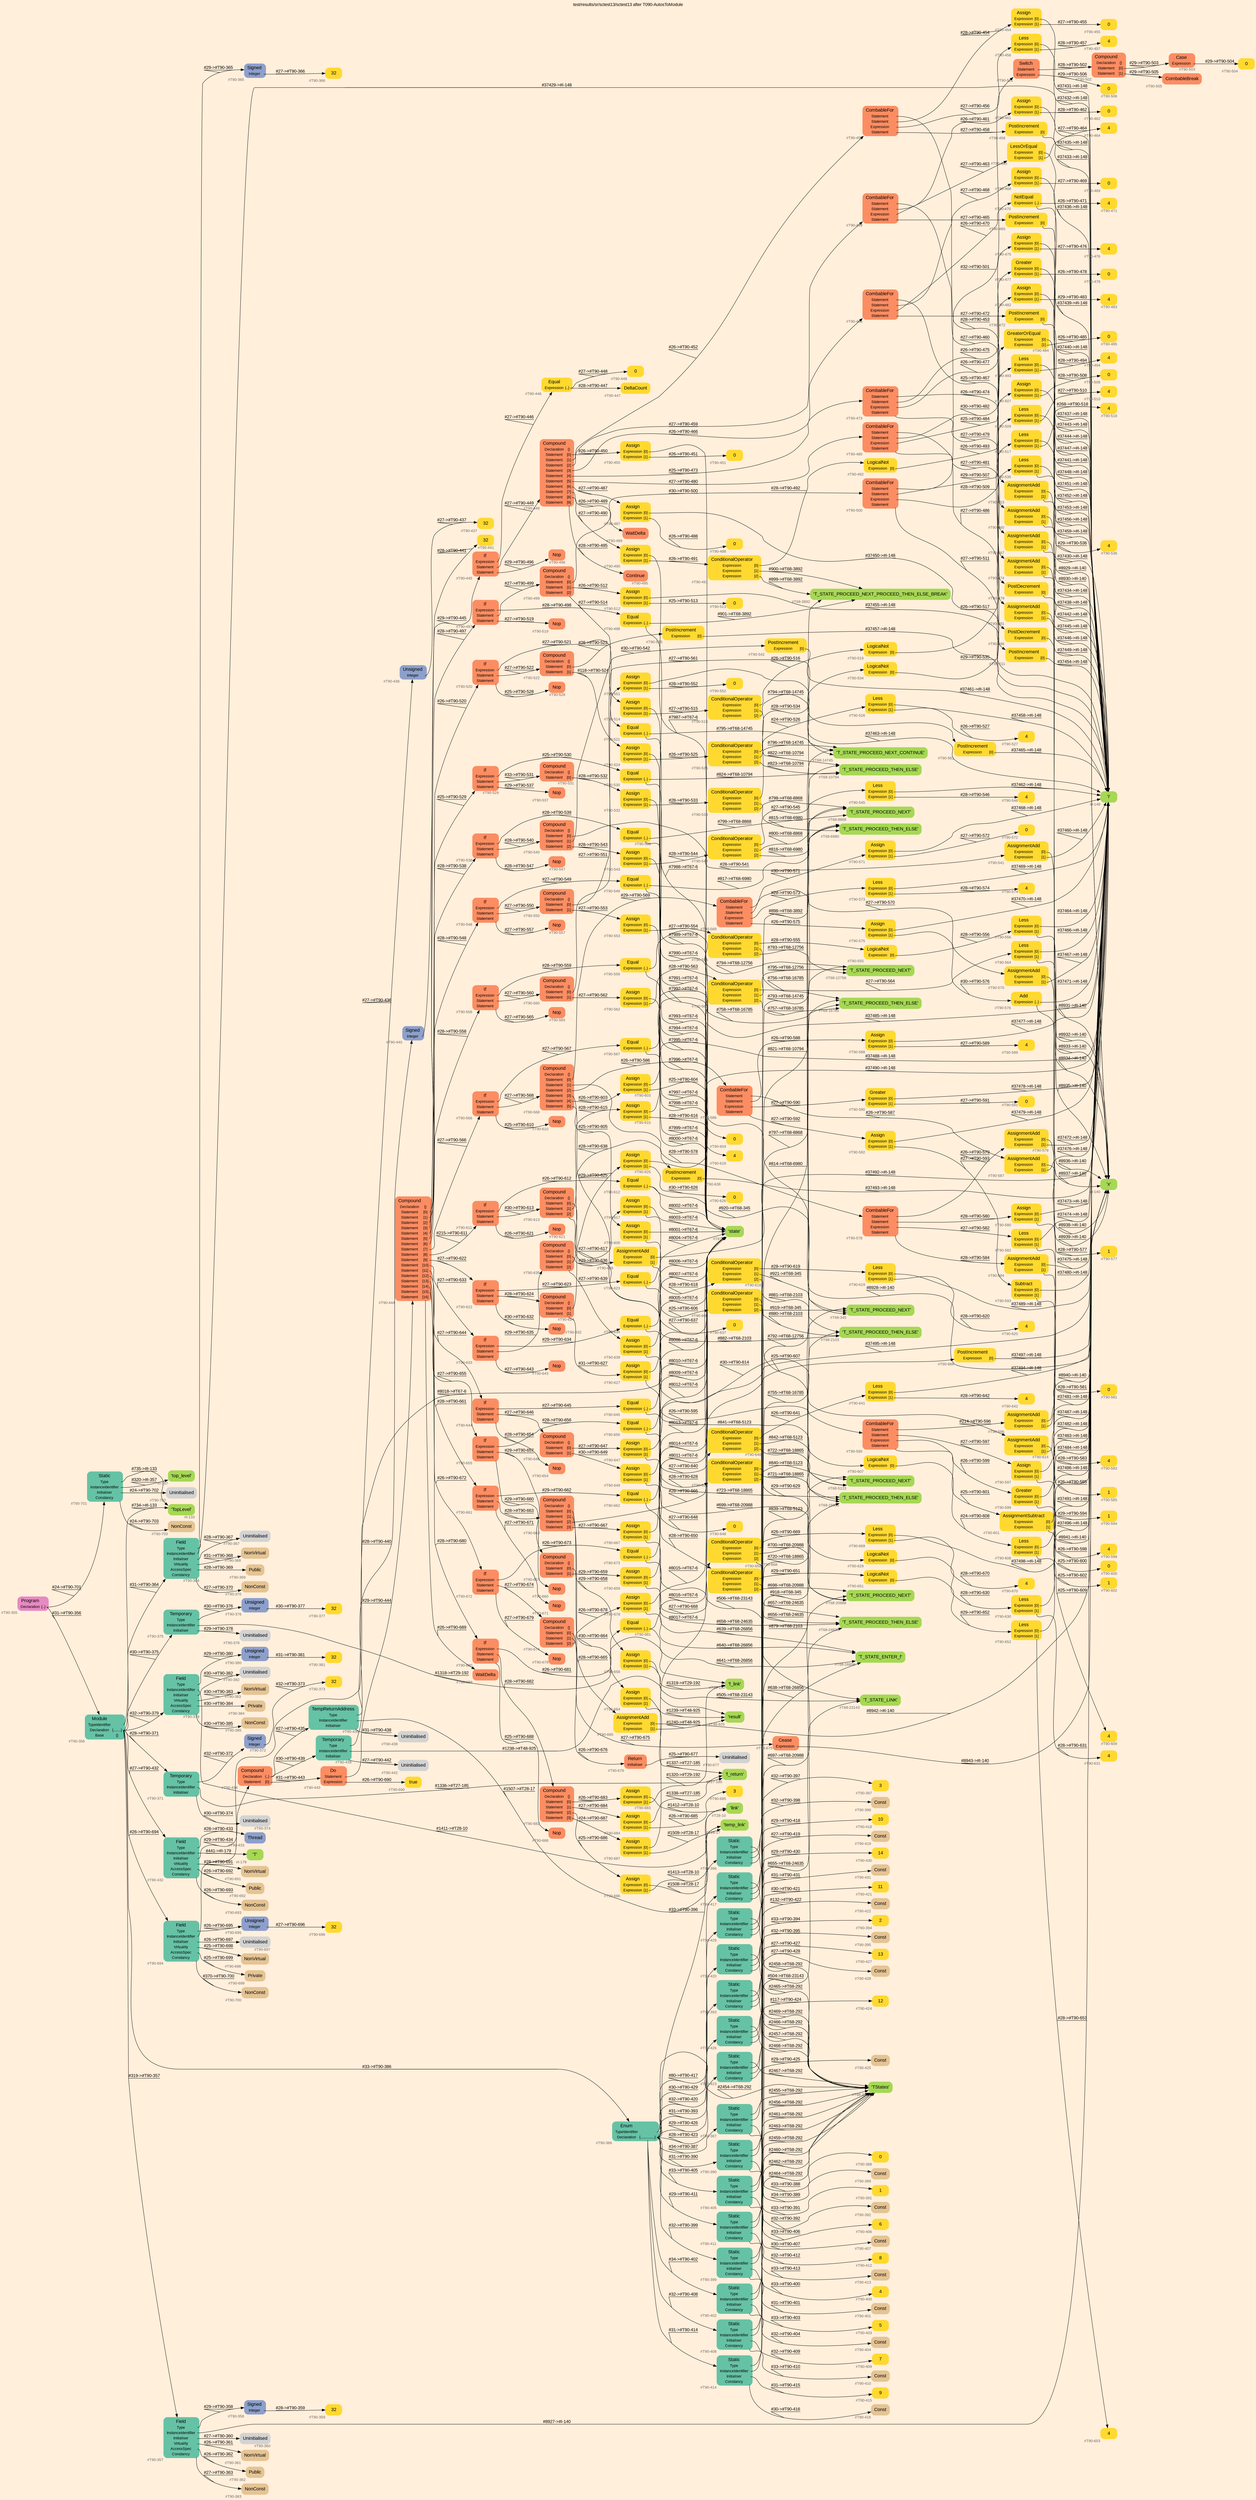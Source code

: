 digraph "test/results/sr/sctest13/sctest13 after T090-AutosToModule" {
label = "test/results/sr/sctest13/sctest13 after T090-AutosToModule"
labelloc = t
graph [
    rankdir = "LR"
    ranksep = 0.3
    bgcolor = antiquewhite1
    color = black
    fontcolor = black
    fontname = "Arial"
];
node [
    fontname = "Arial"
];
edge [
    fontname = "Arial"
];

// -------------------- node figure --------------------
// -------- block #T90-355 ----------
"#T90-355" [
    fillcolor = "/set28/4"
    xlabel = "#T90-355"
    fontsize = "12"
    fontcolor = grey40
    shape = "plaintext"
    label = <<TABLE BORDER="0" CELLBORDER="0" CELLSPACING="0">
     <TR><TD><FONT COLOR="black" POINT-SIZE="15">Program</FONT></TD></TR>
     <TR><TD><FONT COLOR="black" POINT-SIZE="12">Declaration</FONT></TD><TD PORT="port0"><FONT COLOR="black" POINT-SIZE="12">{..}</FONT></TD></TR>
    </TABLE>>
    style = "rounded,filled"
];

// -------- block #T90-356 ----------
"#T90-356" [
    fillcolor = "/set28/1"
    xlabel = "#T90-356"
    fontsize = "12"
    fontcolor = grey40
    shape = "plaintext"
    label = <<TABLE BORDER="0" CELLBORDER="0" CELLSPACING="0">
     <TR><TD><FONT COLOR="black" POINT-SIZE="15">Module</FONT></TD></TR>
     <TR><TD><FONT COLOR="black" POINT-SIZE="12">TypeIdentifier</FONT></TD><TD PORT="port0"></TD></TR>
     <TR><TD><FONT COLOR="black" POINT-SIZE="12">Declaration</FONT></TD><TD PORT="port1"><FONT COLOR="black" POINT-SIZE="12">{........}</FONT></TD></TR>
     <TR><TD><FONT COLOR="black" POINT-SIZE="12">Base</FONT></TD><TD PORT="port2"><FONT COLOR="black" POINT-SIZE="12">{}</FONT></TD></TR>
    </TABLE>>
    style = "rounded,filled"
];

// -------- block #I-133 ----------
"#I-133" [
    fillcolor = "/set28/5"
    xlabel = "#I-133"
    fontsize = "12"
    fontcolor = grey40
    shape = "plaintext"
    label = <<TABLE BORDER="0" CELLBORDER="0" CELLSPACING="0">
     <TR><TD><FONT COLOR="black" POINT-SIZE="15">'TopLevel'</FONT></TD></TR>
    </TABLE>>
    style = "rounded,filled"
];

// -------- block #T90-357 ----------
"#T90-357" [
    fillcolor = "/set28/1"
    xlabel = "#T90-357"
    fontsize = "12"
    fontcolor = grey40
    shape = "plaintext"
    label = <<TABLE BORDER="0" CELLBORDER="0" CELLSPACING="0">
     <TR><TD><FONT COLOR="black" POINT-SIZE="15">Field</FONT></TD></TR>
     <TR><TD><FONT COLOR="black" POINT-SIZE="12">Type</FONT></TD><TD PORT="port0"></TD></TR>
     <TR><TD><FONT COLOR="black" POINT-SIZE="12">InstanceIdentifier</FONT></TD><TD PORT="port1"></TD></TR>
     <TR><TD><FONT COLOR="black" POINT-SIZE="12">Initialiser</FONT></TD><TD PORT="port2"></TD></TR>
     <TR><TD><FONT COLOR="black" POINT-SIZE="12">Virtuality</FONT></TD><TD PORT="port3"></TD></TR>
     <TR><TD><FONT COLOR="black" POINT-SIZE="12">AccessSpec</FONT></TD><TD PORT="port4"></TD></TR>
     <TR><TD><FONT COLOR="black" POINT-SIZE="12">Constancy</FONT></TD><TD PORT="port5"></TD></TR>
    </TABLE>>
    style = "rounded,filled"
];

// -------- block #T90-358 ----------
"#T90-358" [
    fillcolor = "/set28/3"
    xlabel = "#T90-358"
    fontsize = "12"
    fontcolor = grey40
    shape = "plaintext"
    label = <<TABLE BORDER="0" CELLBORDER="0" CELLSPACING="0">
     <TR><TD><FONT COLOR="black" POINT-SIZE="15">Signed</FONT></TD></TR>
     <TR><TD><FONT COLOR="black" POINT-SIZE="12">Integer</FONT></TD><TD PORT="port0"></TD></TR>
    </TABLE>>
    style = "rounded,filled"
];

// -------- block #T90-359 ----------
"#T90-359" [
    fillcolor = "/set28/6"
    xlabel = "#T90-359"
    fontsize = "12"
    fontcolor = grey40
    shape = "plaintext"
    label = <<TABLE BORDER="0" CELLBORDER="0" CELLSPACING="0">
     <TR><TD><FONT COLOR="black" POINT-SIZE="15">32</FONT></TD></TR>
    </TABLE>>
    style = "rounded,filled"
];

// -------- block #I-140 ----------
"#I-140" [
    fillcolor = "/set28/5"
    xlabel = "#I-140"
    fontsize = "12"
    fontcolor = grey40
    shape = "plaintext"
    label = <<TABLE BORDER="0" CELLBORDER="0" CELLSPACING="0">
     <TR><TD><FONT COLOR="black" POINT-SIZE="15">'x'</FONT></TD></TR>
    </TABLE>>
    style = "rounded,filled"
];

// -------- block #T90-360 ----------
"#T90-360" [
    xlabel = "#T90-360"
    fontsize = "12"
    fontcolor = grey40
    shape = "plaintext"
    label = <<TABLE BORDER="0" CELLBORDER="0" CELLSPACING="0">
     <TR><TD><FONT COLOR="black" POINT-SIZE="15">Uninitialised</FONT></TD></TR>
    </TABLE>>
    style = "rounded,filled"
];

// -------- block #T90-361 ----------
"#T90-361" [
    fillcolor = "/set28/7"
    xlabel = "#T90-361"
    fontsize = "12"
    fontcolor = grey40
    shape = "plaintext"
    label = <<TABLE BORDER="0" CELLBORDER="0" CELLSPACING="0">
     <TR><TD><FONT COLOR="black" POINT-SIZE="15">NonVirtual</FONT></TD></TR>
    </TABLE>>
    style = "rounded,filled"
];

// -------- block #T90-362 ----------
"#T90-362" [
    fillcolor = "/set28/7"
    xlabel = "#T90-362"
    fontsize = "12"
    fontcolor = grey40
    shape = "plaintext"
    label = <<TABLE BORDER="0" CELLBORDER="0" CELLSPACING="0">
     <TR><TD><FONT COLOR="black" POINT-SIZE="15">Public</FONT></TD></TR>
    </TABLE>>
    style = "rounded,filled"
];

// -------- block #T90-363 ----------
"#T90-363" [
    fillcolor = "/set28/7"
    xlabel = "#T90-363"
    fontsize = "12"
    fontcolor = grey40
    shape = "plaintext"
    label = <<TABLE BORDER="0" CELLBORDER="0" CELLSPACING="0">
     <TR><TD><FONT COLOR="black" POINT-SIZE="15">NonConst</FONT></TD></TR>
    </TABLE>>
    style = "rounded,filled"
];

// -------- block #T90-364 ----------
"#T90-364" [
    fillcolor = "/set28/1"
    xlabel = "#T90-364"
    fontsize = "12"
    fontcolor = grey40
    shape = "plaintext"
    label = <<TABLE BORDER="0" CELLBORDER="0" CELLSPACING="0">
     <TR><TD><FONT COLOR="black" POINT-SIZE="15">Field</FONT></TD></TR>
     <TR><TD><FONT COLOR="black" POINT-SIZE="12">Type</FONT></TD><TD PORT="port0"></TD></TR>
     <TR><TD><FONT COLOR="black" POINT-SIZE="12">InstanceIdentifier</FONT></TD><TD PORT="port1"></TD></TR>
     <TR><TD><FONT COLOR="black" POINT-SIZE="12">Initialiser</FONT></TD><TD PORT="port2"></TD></TR>
     <TR><TD><FONT COLOR="black" POINT-SIZE="12">Virtuality</FONT></TD><TD PORT="port3"></TD></TR>
     <TR><TD><FONT COLOR="black" POINT-SIZE="12">AccessSpec</FONT></TD><TD PORT="port4"></TD></TR>
     <TR><TD><FONT COLOR="black" POINT-SIZE="12">Constancy</FONT></TD><TD PORT="port5"></TD></TR>
    </TABLE>>
    style = "rounded,filled"
];

// -------- block #T90-365 ----------
"#T90-365" [
    fillcolor = "/set28/3"
    xlabel = "#T90-365"
    fontsize = "12"
    fontcolor = grey40
    shape = "plaintext"
    label = <<TABLE BORDER="0" CELLBORDER="0" CELLSPACING="0">
     <TR><TD><FONT COLOR="black" POINT-SIZE="15">Signed</FONT></TD></TR>
     <TR><TD><FONT COLOR="black" POINT-SIZE="12">Integer</FONT></TD><TD PORT="port0"></TD></TR>
    </TABLE>>
    style = "rounded,filled"
];

// -------- block #T90-366 ----------
"#T90-366" [
    fillcolor = "/set28/6"
    xlabel = "#T90-366"
    fontsize = "12"
    fontcolor = grey40
    shape = "plaintext"
    label = <<TABLE BORDER="0" CELLBORDER="0" CELLSPACING="0">
     <TR><TD><FONT COLOR="black" POINT-SIZE="15">32</FONT></TD></TR>
    </TABLE>>
    style = "rounded,filled"
];

// -------- block #I-148 ----------
"#I-148" [
    fillcolor = "/set28/5"
    xlabel = "#I-148"
    fontsize = "12"
    fontcolor = grey40
    shape = "plaintext"
    label = <<TABLE BORDER="0" CELLBORDER="0" CELLSPACING="0">
     <TR><TD><FONT COLOR="black" POINT-SIZE="15">'i'</FONT></TD></TR>
    </TABLE>>
    style = "rounded,filled"
];

// -------- block #T90-367 ----------
"#T90-367" [
    xlabel = "#T90-367"
    fontsize = "12"
    fontcolor = grey40
    shape = "plaintext"
    label = <<TABLE BORDER="0" CELLBORDER="0" CELLSPACING="0">
     <TR><TD><FONT COLOR="black" POINT-SIZE="15">Uninitialised</FONT></TD></TR>
    </TABLE>>
    style = "rounded,filled"
];

// -------- block #T90-368 ----------
"#T90-368" [
    fillcolor = "/set28/7"
    xlabel = "#T90-368"
    fontsize = "12"
    fontcolor = grey40
    shape = "plaintext"
    label = <<TABLE BORDER="0" CELLBORDER="0" CELLSPACING="0">
     <TR><TD><FONT COLOR="black" POINT-SIZE="15">NonVirtual</FONT></TD></TR>
    </TABLE>>
    style = "rounded,filled"
];

// -------- block #T90-369 ----------
"#T90-369" [
    fillcolor = "/set28/7"
    xlabel = "#T90-369"
    fontsize = "12"
    fontcolor = grey40
    shape = "plaintext"
    label = <<TABLE BORDER="0" CELLBORDER="0" CELLSPACING="0">
     <TR><TD><FONT COLOR="black" POINT-SIZE="15">Public</FONT></TD></TR>
    </TABLE>>
    style = "rounded,filled"
];

// -------- block #T90-370 ----------
"#T90-370" [
    fillcolor = "/set28/7"
    xlabel = "#T90-370"
    fontsize = "12"
    fontcolor = grey40
    shape = "plaintext"
    label = <<TABLE BORDER="0" CELLBORDER="0" CELLSPACING="0">
     <TR><TD><FONT COLOR="black" POINT-SIZE="15">NonConst</FONT></TD></TR>
    </TABLE>>
    style = "rounded,filled"
];

// -------- block #T90-371 ----------
"#T90-371" [
    fillcolor = "/set28/1"
    xlabel = "#T90-371"
    fontsize = "12"
    fontcolor = grey40
    shape = "plaintext"
    label = <<TABLE BORDER="0" CELLBORDER="0" CELLSPACING="0">
     <TR><TD><FONT COLOR="black" POINT-SIZE="15">Temporary</FONT></TD></TR>
     <TR><TD><FONT COLOR="black" POINT-SIZE="12">Type</FONT></TD><TD PORT="port0"></TD></TR>
     <TR><TD><FONT COLOR="black" POINT-SIZE="12">InstanceIdentifier</FONT></TD><TD PORT="port1"></TD></TR>
     <TR><TD><FONT COLOR="black" POINT-SIZE="12">Initialiser</FONT></TD><TD PORT="port2"></TD></TR>
    </TABLE>>
    style = "rounded,filled"
];

// -------- block #T90-372 ----------
"#T90-372" [
    fillcolor = "/set28/3"
    xlabel = "#T90-372"
    fontsize = "12"
    fontcolor = grey40
    shape = "plaintext"
    label = <<TABLE BORDER="0" CELLBORDER="0" CELLSPACING="0">
     <TR><TD><FONT COLOR="black" POINT-SIZE="15">Signed</FONT></TD></TR>
     <TR><TD><FONT COLOR="black" POINT-SIZE="12">Integer</FONT></TD><TD PORT="port0"></TD></TR>
    </TABLE>>
    style = "rounded,filled"
];

// -------- block #T90-373 ----------
"#T90-373" [
    fillcolor = "/set28/6"
    xlabel = "#T90-373"
    fontsize = "12"
    fontcolor = grey40
    shape = "plaintext"
    label = <<TABLE BORDER="0" CELLBORDER="0" CELLSPACING="0">
     <TR><TD><FONT COLOR="black" POINT-SIZE="15">32</FONT></TD></TR>
    </TABLE>>
    style = "rounded,filled"
];

// -------- block #T27-185 ----------
"#T27-185" [
    fillcolor = "/set28/5"
    xlabel = "#T27-185"
    fontsize = "12"
    fontcolor = grey40
    shape = "plaintext"
    label = <<TABLE BORDER="0" CELLBORDER="0" CELLSPACING="0">
     <TR><TD><FONT COLOR="black" POINT-SIZE="15">'f_return'</FONT></TD></TR>
    </TABLE>>
    style = "rounded,filled"
];

// -------- block #T90-374 ----------
"#T90-374" [
    xlabel = "#T90-374"
    fontsize = "12"
    fontcolor = grey40
    shape = "plaintext"
    label = <<TABLE BORDER="0" CELLBORDER="0" CELLSPACING="0">
     <TR><TD><FONT COLOR="black" POINT-SIZE="15">Uninitialised</FONT></TD></TR>
    </TABLE>>
    style = "rounded,filled"
];

// -------- block #T90-375 ----------
"#T90-375" [
    fillcolor = "/set28/1"
    xlabel = "#T90-375"
    fontsize = "12"
    fontcolor = grey40
    shape = "plaintext"
    label = <<TABLE BORDER="0" CELLBORDER="0" CELLSPACING="0">
     <TR><TD><FONT COLOR="black" POINT-SIZE="15">Temporary</FONT></TD></TR>
     <TR><TD><FONT COLOR="black" POINT-SIZE="12">Type</FONT></TD><TD PORT="port0"></TD></TR>
     <TR><TD><FONT COLOR="black" POINT-SIZE="12">InstanceIdentifier</FONT></TD><TD PORT="port1"></TD></TR>
     <TR><TD><FONT COLOR="black" POINT-SIZE="12">Initialiser</FONT></TD><TD PORT="port2"></TD></TR>
    </TABLE>>
    style = "rounded,filled"
];

// -------- block #T90-376 ----------
"#T90-376" [
    fillcolor = "/set28/3"
    xlabel = "#T90-376"
    fontsize = "12"
    fontcolor = grey40
    shape = "plaintext"
    label = <<TABLE BORDER="0" CELLBORDER="0" CELLSPACING="0">
     <TR><TD><FONT COLOR="black" POINT-SIZE="15">Unsigned</FONT></TD></TR>
     <TR><TD><FONT COLOR="black" POINT-SIZE="12">Integer</FONT></TD><TD PORT="port0"></TD></TR>
    </TABLE>>
    style = "rounded,filled"
];

// -------- block #T90-377 ----------
"#T90-377" [
    fillcolor = "/set28/6"
    xlabel = "#T90-377"
    fontsize = "12"
    fontcolor = grey40
    shape = "plaintext"
    label = <<TABLE BORDER="0" CELLBORDER="0" CELLSPACING="0">
     <TR><TD><FONT COLOR="black" POINT-SIZE="15">32</FONT></TD></TR>
    </TABLE>>
    style = "rounded,filled"
];

// -------- block #T29-192 ----------
"#T29-192" [
    fillcolor = "/set28/5"
    xlabel = "#T29-192"
    fontsize = "12"
    fontcolor = grey40
    shape = "plaintext"
    label = <<TABLE BORDER="0" CELLBORDER="0" CELLSPACING="0">
     <TR><TD><FONT COLOR="black" POINT-SIZE="15">'f_link'</FONT></TD></TR>
    </TABLE>>
    style = "rounded,filled"
];

// -------- block #T90-378 ----------
"#T90-378" [
    xlabel = "#T90-378"
    fontsize = "12"
    fontcolor = grey40
    shape = "plaintext"
    label = <<TABLE BORDER="0" CELLBORDER="0" CELLSPACING="0">
     <TR><TD><FONT COLOR="black" POINT-SIZE="15">Uninitialised</FONT></TD></TR>
    </TABLE>>
    style = "rounded,filled"
];

// -------- block #T90-379 ----------
"#T90-379" [
    fillcolor = "/set28/1"
    xlabel = "#T90-379"
    fontsize = "12"
    fontcolor = grey40
    shape = "plaintext"
    label = <<TABLE BORDER="0" CELLBORDER="0" CELLSPACING="0">
     <TR><TD><FONT COLOR="black" POINT-SIZE="15">Field</FONT></TD></TR>
     <TR><TD><FONT COLOR="black" POINT-SIZE="12">Type</FONT></TD><TD PORT="port0"></TD></TR>
     <TR><TD><FONT COLOR="black" POINT-SIZE="12">InstanceIdentifier</FONT></TD><TD PORT="port1"></TD></TR>
     <TR><TD><FONT COLOR="black" POINT-SIZE="12">Initialiser</FONT></TD><TD PORT="port2"></TD></TR>
     <TR><TD><FONT COLOR="black" POINT-SIZE="12">Virtuality</FONT></TD><TD PORT="port3"></TD></TR>
     <TR><TD><FONT COLOR="black" POINT-SIZE="12">AccessSpec</FONT></TD><TD PORT="port4"></TD></TR>
     <TR><TD><FONT COLOR="black" POINT-SIZE="12">Constancy</FONT></TD><TD PORT="port5"></TD></TR>
    </TABLE>>
    style = "rounded,filled"
];

// -------- block #T90-380 ----------
"#T90-380" [
    fillcolor = "/set28/3"
    xlabel = "#T90-380"
    fontsize = "12"
    fontcolor = grey40
    shape = "plaintext"
    label = <<TABLE BORDER="0" CELLBORDER="0" CELLSPACING="0">
     <TR><TD><FONT COLOR="black" POINT-SIZE="15">Unsigned</FONT></TD></TR>
     <TR><TD><FONT COLOR="black" POINT-SIZE="12">Integer</FONT></TD><TD PORT="port0"></TD></TR>
    </TABLE>>
    style = "rounded,filled"
];

// -------- block #T90-381 ----------
"#T90-381" [
    fillcolor = "/set28/6"
    xlabel = "#T90-381"
    fontsize = "12"
    fontcolor = grey40
    shape = "plaintext"
    label = <<TABLE BORDER="0" CELLBORDER="0" CELLSPACING="0">
     <TR><TD><FONT COLOR="black" POINT-SIZE="15">32</FONT></TD></TR>
    </TABLE>>
    style = "rounded,filled"
];

// -------- block #T28-10 ----------
"#T28-10" [
    fillcolor = "/set28/5"
    xlabel = "#T28-10"
    fontsize = "12"
    fontcolor = grey40
    shape = "plaintext"
    label = <<TABLE BORDER="0" CELLBORDER="0" CELLSPACING="0">
     <TR><TD><FONT COLOR="black" POINT-SIZE="15">'link'</FONT></TD></TR>
    </TABLE>>
    style = "rounded,filled"
];

// -------- block #T90-382 ----------
"#T90-382" [
    xlabel = "#T90-382"
    fontsize = "12"
    fontcolor = grey40
    shape = "plaintext"
    label = <<TABLE BORDER="0" CELLBORDER="0" CELLSPACING="0">
     <TR><TD><FONT COLOR="black" POINT-SIZE="15">Uninitialised</FONT></TD></TR>
    </TABLE>>
    style = "rounded,filled"
];

// -------- block #T90-383 ----------
"#T90-383" [
    fillcolor = "/set28/7"
    xlabel = "#T90-383"
    fontsize = "12"
    fontcolor = grey40
    shape = "plaintext"
    label = <<TABLE BORDER="0" CELLBORDER="0" CELLSPACING="0">
     <TR><TD><FONT COLOR="black" POINT-SIZE="15">NonVirtual</FONT></TD></TR>
    </TABLE>>
    style = "rounded,filled"
];

// -------- block #T90-384 ----------
"#T90-384" [
    fillcolor = "/set28/7"
    xlabel = "#T90-384"
    fontsize = "12"
    fontcolor = grey40
    shape = "plaintext"
    label = <<TABLE BORDER="0" CELLBORDER="0" CELLSPACING="0">
     <TR><TD><FONT COLOR="black" POINT-SIZE="15">Private</FONT></TD></TR>
    </TABLE>>
    style = "rounded,filled"
];

// -------- block #T90-385 ----------
"#T90-385" [
    fillcolor = "/set28/7"
    xlabel = "#T90-385"
    fontsize = "12"
    fontcolor = grey40
    shape = "plaintext"
    label = <<TABLE BORDER="0" CELLBORDER="0" CELLSPACING="0">
     <TR><TD><FONT COLOR="black" POINT-SIZE="15">NonConst</FONT></TD></TR>
    </TABLE>>
    style = "rounded,filled"
];

// -------- block #T90-386 ----------
"#T90-386" [
    fillcolor = "/set28/1"
    xlabel = "#T90-386"
    fontsize = "12"
    fontcolor = grey40
    shape = "plaintext"
    label = <<TABLE BORDER="0" CELLBORDER="0" CELLSPACING="0">
     <TR><TD><FONT COLOR="black" POINT-SIZE="15">Enum</FONT></TD></TR>
     <TR><TD><FONT COLOR="black" POINT-SIZE="12">TypeIdentifier</FONT></TD><TD PORT="port0"></TD></TR>
     <TR><TD><FONT COLOR="black" POINT-SIZE="12">Declaration</FONT></TD><TD PORT="port1"><FONT COLOR="black" POINT-SIZE="12">{...............}</FONT></TD></TR>
    </TABLE>>
    style = "rounded,filled"
];

// -------- block #T68-292 ----------
"#T68-292" [
    fillcolor = "/set28/5"
    xlabel = "#T68-292"
    fontsize = "12"
    fontcolor = grey40
    shape = "plaintext"
    label = <<TABLE BORDER="0" CELLBORDER="0" CELLSPACING="0">
     <TR><TD><FONT COLOR="black" POINT-SIZE="15">'TStates'</FONT></TD></TR>
    </TABLE>>
    style = "rounded,filled"
];

// -------- block #T90-387 ----------
"#T90-387" [
    fillcolor = "/set28/1"
    xlabel = "#T90-387"
    fontsize = "12"
    fontcolor = grey40
    shape = "plaintext"
    label = <<TABLE BORDER="0" CELLBORDER="0" CELLSPACING="0">
     <TR><TD><FONT COLOR="black" POINT-SIZE="15">Static</FONT></TD></TR>
     <TR><TD><FONT COLOR="black" POINT-SIZE="12">Type</FONT></TD><TD PORT="port0"></TD></TR>
     <TR><TD><FONT COLOR="black" POINT-SIZE="12">InstanceIdentifier</FONT></TD><TD PORT="port1"></TD></TR>
     <TR><TD><FONT COLOR="black" POINT-SIZE="12">Initialiser</FONT></TD><TD PORT="port2"></TD></TR>
     <TR><TD><FONT COLOR="black" POINT-SIZE="12">Constancy</FONT></TD><TD PORT="port3"></TD></TR>
    </TABLE>>
    style = "rounded,filled"
];

// -------- block #T68-345 ----------
"#T68-345" [
    fillcolor = "/set28/5"
    xlabel = "#T68-345"
    fontsize = "12"
    fontcolor = grey40
    shape = "plaintext"
    label = <<TABLE BORDER="0" CELLBORDER="0" CELLSPACING="0">
     <TR><TD><FONT COLOR="black" POINT-SIZE="15">'T_STATE_PROCEED_NEXT'</FONT></TD></TR>
    </TABLE>>
    style = "rounded,filled"
];

// -------- block #T90-388 ----------
"#T90-388" [
    fillcolor = "/set28/6"
    xlabel = "#T90-388"
    fontsize = "12"
    fontcolor = grey40
    shape = "plaintext"
    label = <<TABLE BORDER="0" CELLBORDER="0" CELLSPACING="0">
     <TR><TD><FONT COLOR="black" POINT-SIZE="15">0</FONT></TD></TR>
    </TABLE>>
    style = "rounded,filled"
];

// -------- block #T90-389 ----------
"#T90-389" [
    fillcolor = "/set28/7"
    xlabel = "#T90-389"
    fontsize = "12"
    fontcolor = grey40
    shape = "plaintext"
    label = <<TABLE BORDER="0" CELLBORDER="0" CELLSPACING="0">
     <TR><TD><FONT COLOR="black" POINT-SIZE="15">Const</FONT></TD></TR>
    </TABLE>>
    style = "rounded,filled"
];

// -------- block #T90-390 ----------
"#T90-390" [
    fillcolor = "/set28/1"
    xlabel = "#T90-390"
    fontsize = "12"
    fontcolor = grey40
    shape = "plaintext"
    label = <<TABLE BORDER="0" CELLBORDER="0" CELLSPACING="0">
     <TR><TD><FONT COLOR="black" POINT-SIZE="15">Static</FONT></TD></TR>
     <TR><TD><FONT COLOR="black" POINT-SIZE="12">Type</FONT></TD><TD PORT="port0"></TD></TR>
     <TR><TD><FONT COLOR="black" POINT-SIZE="12">InstanceIdentifier</FONT></TD><TD PORT="port1"></TD></TR>
     <TR><TD><FONT COLOR="black" POINT-SIZE="12">Initialiser</FONT></TD><TD PORT="port2"></TD></TR>
     <TR><TD><FONT COLOR="black" POINT-SIZE="12">Constancy</FONT></TD><TD PORT="port3"></TD></TR>
    </TABLE>>
    style = "rounded,filled"
];

// -------- block #T68-2103 ----------
"#T68-2103" [
    fillcolor = "/set28/5"
    xlabel = "#T68-2103"
    fontsize = "12"
    fontcolor = grey40
    shape = "plaintext"
    label = <<TABLE BORDER="0" CELLBORDER="0" CELLSPACING="0">
     <TR><TD><FONT COLOR="black" POINT-SIZE="15">'T_STATE_PROCEED_THEN_ELSE'</FONT></TD></TR>
    </TABLE>>
    style = "rounded,filled"
];

// -------- block #T90-391 ----------
"#T90-391" [
    fillcolor = "/set28/6"
    xlabel = "#T90-391"
    fontsize = "12"
    fontcolor = grey40
    shape = "plaintext"
    label = <<TABLE BORDER="0" CELLBORDER="0" CELLSPACING="0">
     <TR><TD><FONT COLOR="black" POINT-SIZE="15">1</FONT></TD></TR>
    </TABLE>>
    style = "rounded,filled"
];

// -------- block #T90-392 ----------
"#T90-392" [
    fillcolor = "/set28/7"
    xlabel = "#T90-392"
    fontsize = "12"
    fontcolor = grey40
    shape = "plaintext"
    label = <<TABLE BORDER="0" CELLBORDER="0" CELLSPACING="0">
     <TR><TD><FONT COLOR="black" POINT-SIZE="15">Const</FONT></TD></TR>
    </TABLE>>
    style = "rounded,filled"
];

// -------- block #T90-393 ----------
"#T90-393" [
    fillcolor = "/set28/1"
    xlabel = "#T90-393"
    fontsize = "12"
    fontcolor = grey40
    shape = "plaintext"
    label = <<TABLE BORDER="0" CELLBORDER="0" CELLSPACING="0">
     <TR><TD><FONT COLOR="black" POINT-SIZE="15">Static</FONT></TD></TR>
     <TR><TD><FONT COLOR="black" POINT-SIZE="12">Type</FONT></TD><TD PORT="port0"></TD></TR>
     <TR><TD><FONT COLOR="black" POINT-SIZE="12">InstanceIdentifier</FONT></TD><TD PORT="port1"></TD></TR>
     <TR><TD><FONT COLOR="black" POINT-SIZE="12">Initialiser</FONT></TD><TD PORT="port2"></TD></TR>
     <TR><TD><FONT COLOR="black" POINT-SIZE="12">Constancy</FONT></TD><TD PORT="port3"></TD></TR>
    </TABLE>>
    style = "rounded,filled"
];

// -------- block #T68-3892 ----------
"#T68-3892" [
    fillcolor = "/set28/5"
    xlabel = "#T68-3892"
    fontsize = "12"
    fontcolor = grey40
    shape = "plaintext"
    label = <<TABLE BORDER="0" CELLBORDER="0" CELLSPACING="0">
     <TR><TD><FONT COLOR="black" POINT-SIZE="15">'T_STATE_PROCEED_NEXT_PROCEED_THEN_ELSE_BREAK'</FONT></TD></TR>
    </TABLE>>
    style = "rounded,filled"
];

// -------- block #T90-394 ----------
"#T90-394" [
    fillcolor = "/set28/6"
    xlabel = "#T90-394"
    fontsize = "12"
    fontcolor = grey40
    shape = "plaintext"
    label = <<TABLE BORDER="0" CELLBORDER="0" CELLSPACING="0">
     <TR><TD><FONT COLOR="black" POINT-SIZE="15">2</FONT></TD></TR>
    </TABLE>>
    style = "rounded,filled"
];

// -------- block #T90-395 ----------
"#T90-395" [
    fillcolor = "/set28/7"
    xlabel = "#T90-395"
    fontsize = "12"
    fontcolor = grey40
    shape = "plaintext"
    label = <<TABLE BORDER="0" CELLBORDER="0" CELLSPACING="0">
     <TR><TD><FONT COLOR="black" POINT-SIZE="15">Const</FONT></TD></TR>
    </TABLE>>
    style = "rounded,filled"
];

// -------- block #T90-396 ----------
"#T90-396" [
    fillcolor = "/set28/1"
    xlabel = "#T90-396"
    fontsize = "12"
    fontcolor = grey40
    shape = "plaintext"
    label = <<TABLE BORDER="0" CELLBORDER="0" CELLSPACING="0">
     <TR><TD><FONT COLOR="black" POINT-SIZE="15">Static</FONT></TD></TR>
     <TR><TD><FONT COLOR="black" POINT-SIZE="12">Type</FONT></TD><TD PORT="port0"></TD></TR>
     <TR><TD><FONT COLOR="black" POINT-SIZE="12">InstanceIdentifier</FONT></TD><TD PORT="port1"></TD></TR>
     <TR><TD><FONT COLOR="black" POINT-SIZE="12">Initialiser</FONT></TD><TD PORT="port2"></TD></TR>
     <TR><TD><FONT COLOR="black" POINT-SIZE="12">Constancy</FONT></TD><TD PORT="port3"></TD></TR>
    </TABLE>>
    style = "rounded,filled"
];

// -------- block #T68-5123 ----------
"#T68-5123" [
    fillcolor = "/set28/5"
    xlabel = "#T68-5123"
    fontsize = "12"
    fontcolor = grey40
    shape = "plaintext"
    label = <<TABLE BORDER="0" CELLBORDER="0" CELLSPACING="0">
     <TR><TD><FONT COLOR="black" POINT-SIZE="15">'T_STATE_PROCEED_NEXT'</FONT></TD></TR>
    </TABLE>>
    style = "rounded,filled"
];

// -------- block #T90-397 ----------
"#T90-397" [
    fillcolor = "/set28/6"
    xlabel = "#T90-397"
    fontsize = "12"
    fontcolor = grey40
    shape = "plaintext"
    label = <<TABLE BORDER="0" CELLBORDER="0" CELLSPACING="0">
     <TR><TD><FONT COLOR="black" POINT-SIZE="15">3</FONT></TD></TR>
    </TABLE>>
    style = "rounded,filled"
];

// -------- block #T90-398 ----------
"#T90-398" [
    fillcolor = "/set28/7"
    xlabel = "#T90-398"
    fontsize = "12"
    fontcolor = grey40
    shape = "plaintext"
    label = <<TABLE BORDER="0" CELLBORDER="0" CELLSPACING="0">
     <TR><TD><FONT COLOR="black" POINT-SIZE="15">Const</FONT></TD></TR>
    </TABLE>>
    style = "rounded,filled"
];

// -------- block #T90-399 ----------
"#T90-399" [
    fillcolor = "/set28/1"
    xlabel = "#T90-399"
    fontsize = "12"
    fontcolor = grey40
    shape = "plaintext"
    label = <<TABLE BORDER="0" CELLBORDER="0" CELLSPACING="0">
     <TR><TD><FONT COLOR="black" POINT-SIZE="15">Static</FONT></TD></TR>
     <TR><TD><FONT COLOR="black" POINT-SIZE="12">Type</FONT></TD><TD PORT="port0"></TD></TR>
     <TR><TD><FONT COLOR="black" POINT-SIZE="12">InstanceIdentifier</FONT></TD><TD PORT="port1"></TD></TR>
     <TR><TD><FONT COLOR="black" POINT-SIZE="12">Initialiser</FONT></TD><TD PORT="port2"></TD></TR>
     <TR><TD><FONT COLOR="black" POINT-SIZE="12">Constancy</FONT></TD><TD PORT="port3"></TD></TR>
    </TABLE>>
    style = "rounded,filled"
];

// -------- block #T68-6980 ----------
"#T68-6980" [
    fillcolor = "/set28/5"
    xlabel = "#T68-6980"
    fontsize = "12"
    fontcolor = grey40
    shape = "plaintext"
    label = <<TABLE BORDER="0" CELLBORDER="0" CELLSPACING="0">
     <TR><TD><FONT COLOR="black" POINT-SIZE="15">'T_STATE_PROCEED_THEN_ELSE'</FONT></TD></TR>
    </TABLE>>
    style = "rounded,filled"
];

// -------- block #T90-400 ----------
"#T90-400" [
    fillcolor = "/set28/6"
    xlabel = "#T90-400"
    fontsize = "12"
    fontcolor = grey40
    shape = "plaintext"
    label = <<TABLE BORDER="0" CELLBORDER="0" CELLSPACING="0">
     <TR><TD><FONT COLOR="black" POINT-SIZE="15">4</FONT></TD></TR>
    </TABLE>>
    style = "rounded,filled"
];

// -------- block #T90-401 ----------
"#T90-401" [
    fillcolor = "/set28/7"
    xlabel = "#T90-401"
    fontsize = "12"
    fontcolor = grey40
    shape = "plaintext"
    label = <<TABLE BORDER="0" CELLBORDER="0" CELLSPACING="0">
     <TR><TD><FONT COLOR="black" POINT-SIZE="15">Const</FONT></TD></TR>
    </TABLE>>
    style = "rounded,filled"
];

// -------- block #T90-402 ----------
"#T90-402" [
    fillcolor = "/set28/1"
    xlabel = "#T90-402"
    fontsize = "12"
    fontcolor = grey40
    shape = "plaintext"
    label = <<TABLE BORDER="0" CELLBORDER="0" CELLSPACING="0">
     <TR><TD><FONT COLOR="black" POINT-SIZE="15">Static</FONT></TD></TR>
     <TR><TD><FONT COLOR="black" POINT-SIZE="12">Type</FONT></TD><TD PORT="port0"></TD></TR>
     <TR><TD><FONT COLOR="black" POINT-SIZE="12">InstanceIdentifier</FONT></TD><TD PORT="port1"></TD></TR>
     <TR><TD><FONT COLOR="black" POINT-SIZE="12">Initialiser</FONT></TD><TD PORT="port2"></TD></TR>
     <TR><TD><FONT COLOR="black" POINT-SIZE="12">Constancy</FONT></TD><TD PORT="port3"></TD></TR>
    </TABLE>>
    style = "rounded,filled"
];

// -------- block #T68-8868 ----------
"#T68-8868" [
    fillcolor = "/set28/5"
    xlabel = "#T68-8868"
    fontsize = "12"
    fontcolor = grey40
    shape = "plaintext"
    label = <<TABLE BORDER="0" CELLBORDER="0" CELLSPACING="0">
     <TR><TD><FONT COLOR="black" POINT-SIZE="15">'T_STATE_PROCEED_NEXT'</FONT></TD></TR>
    </TABLE>>
    style = "rounded,filled"
];

// -------- block #T90-403 ----------
"#T90-403" [
    fillcolor = "/set28/6"
    xlabel = "#T90-403"
    fontsize = "12"
    fontcolor = grey40
    shape = "plaintext"
    label = <<TABLE BORDER="0" CELLBORDER="0" CELLSPACING="0">
     <TR><TD><FONT COLOR="black" POINT-SIZE="15">5</FONT></TD></TR>
    </TABLE>>
    style = "rounded,filled"
];

// -------- block #T90-404 ----------
"#T90-404" [
    fillcolor = "/set28/7"
    xlabel = "#T90-404"
    fontsize = "12"
    fontcolor = grey40
    shape = "plaintext"
    label = <<TABLE BORDER="0" CELLBORDER="0" CELLSPACING="0">
     <TR><TD><FONT COLOR="black" POINT-SIZE="15">Const</FONT></TD></TR>
    </TABLE>>
    style = "rounded,filled"
];

// -------- block #T90-405 ----------
"#T90-405" [
    fillcolor = "/set28/1"
    xlabel = "#T90-405"
    fontsize = "12"
    fontcolor = grey40
    shape = "plaintext"
    label = <<TABLE BORDER="0" CELLBORDER="0" CELLSPACING="0">
     <TR><TD><FONT COLOR="black" POINT-SIZE="15">Static</FONT></TD></TR>
     <TR><TD><FONT COLOR="black" POINT-SIZE="12">Type</FONT></TD><TD PORT="port0"></TD></TR>
     <TR><TD><FONT COLOR="black" POINT-SIZE="12">InstanceIdentifier</FONT></TD><TD PORT="port1"></TD></TR>
     <TR><TD><FONT COLOR="black" POINT-SIZE="12">Initialiser</FONT></TD><TD PORT="port2"></TD></TR>
     <TR><TD><FONT COLOR="black" POINT-SIZE="12">Constancy</FONT></TD><TD PORT="port3"></TD></TR>
    </TABLE>>
    style = "rounded,filled"
];

// -------- block #T68-10794 ----------
"#T68-10794" [
    fillcolor = "/set28/5"
    xlabel = "#T68-10794"
    fontsize = "12"
    fontcolor = grey40
    shape = "plaintext"
    label = <<TABLE BORDER="0" CELLBORDER="0" CELLSPACING="0">
     <TR><TD><FONT COLOR="black" POINT-SIZE="15">'T_STATE_PROCEED_THEN_ELSE'</FONT></TD></TR>
    </TABLE>>
    style = "rounded,filled"
];

// -------- block #T90-406 ----------
"#T90-406" [
    fillcolor = "/set28/6"
    xlabel = "#T90-406"
    fontsize = "12"
    fontcolor = grey40
    shape = "plaintext"
    label = <<TABLE BORDER="0" CELLBORDER="0" CELLSPACING="0">
     <TR><TD><FONT COLOR="black" POINT-SIZE="15">6</FONT></TD></TR>
    </TABLE>>
    style = "rounded,filled"
];

// -------- block #T90-407 ----------
"#T90-407" [
    fillcolor = "/set28/7"
    xlabel = "#T90-407"
    fontsize = "12"
    fontcolor = grey40
    shape = "plaintext"
    label = <<TABLE BORDER="0" CELLBORDER="0" CELLSPACING="0">
     <TR><TD><FONT COLOR="black" POINT-SIZE="15">Const</FONT></TD></TR>
    </TABLE>>
    style = "rounded,filled"
];

// -------- block #T90-408 ----------
"#T90-408" [
    fillcolor = "/set28/1"
    xlabel = "#T90-408"
    fontsize = "12"
    fontcolor = grey40
    shape = "plaintext"
    label = <<TABLE BORDER="0" CELLBORDER="0" CELLSPACING="0">
     <TR><TD><FONT COLOR="black" POINT-SIZE="15">Static</FONT></TD></TR>
     <TR><TD><FONT COLOR="black" POINT-SIZE="12">Type</FONT></TD><TD PORT="port0"></TD></TR>
     <TR><TD><FONT COLOR="black" POINT-SIZE="12">InstanceIdentifier</FONT></TD><TD PORT="port1"></TD></TR>
     <TR><TD><FONT COLOR="black" POINT-SIZE="12">Initialiser</FONT></TD><TD PORT="port2"></TD></TR>
     <TR><TD><FONT COLOR="black" POINT-SIZE="12">Constancy</FONT></TD><TD PORT="port3"></TD></TR>
    </TABLE>>
    style = "rounded,filled"
];

// -------- block #T68-12756 ----------
"#T68-12756" [
    fillcolor = "/set28/5"
    xlabel = "#T68-12756"
    fontsize = "12"
    fontcolor = grey40
    shape = "plaintext"
    label = <<TABLE BORDER="0" CELLBORDER="0" CELLSPACING="0">
     <TR><TD><FONT COLOR="black" POINT-SIZE="15">'T_STATE_PROCEED_NEXT'</FONT></TD></TR>
    </TABLE>>
    style = "rounded,filled"
];

// -------- block #T90-409 ----------
"#T90-409" [
    fillcolor = "/set28/6"
    xlabel = "#T90-409"
    fontsize = "12"
    fontcolor = grey40
    shape = "plaintext"
    label = <<TABLE BORDER="0" CELLBORDER="0" CELLSPACING="0">
     <TR><TD><FONT COLOR="black" POINT-SIZE="15">7</FONT></TD></TR>
    </TABLE>>
    style = "rounded,filled"
];

// -------- block #T90-410 ----------
"#T90-410" [
    fillcolor = "/set28/7"
    xlabel = "#T90-410"
    fontsize = "12"
    fontcolor = grey40
    shape = "plaintext"
    label = <<TABLE BORDER="0" CELLBORDER="0" CELLSPACING="0">
     <TR><TD><FONT COLOR="black" POINT-SIZE="15">Const</FONT></TD></TR>
    </TABLE>>
    style = "rounded,filled"
];

// -------- block #T90-411 ----------
"#T90-411" [
    fillcolor = "/set28/1"
    xlabel = "#T90-411"
    fontsize = "12"
    fontcolor = grey40
    shape = "plaintext"
    label = <<TABLE BORDER="0" CELLBORDER="0" CELLSPACING="0">
     <TR><TD><FONT COLOR="black" POINT-SIZE="15">Static</FONT></TD></TR>
     <TR><TD><FONT COLOR="black" POINT-SIZE="12">Type</FONT></TD><TD PORT="port0"></TD></TR>
     <TR><TD><FONT COLOR="black" POINT-SIZE="12">InstanceIdentifier</FONT></TD><TD PORT="port1"></TD></TR>
     <TR><TD><FONT COLOR="black" POINT-SIZE="12">Initialiser</FONT></TD><TD PORT="port2"></TD></TR>
     <TR><TD><FONT COLOR="black" POINT-SIZE="12">Constancy</FONT></TD><TD PORT="port3"></TD></TR>
    </TABLE>>
    style = "rounded,filled"
];

// -------- block #T68-14745 ----------
"#T68-14745" [
    fillcolor = "/set28/5"
    xlabel = "#T68-14745"
    fontsize = "12"
    fontcolor = grey40
    shape = "plaintext"
    label = <<TABLE BORDER="0" CELLBORDER="0" CELLSPACING="0">
     <TR><TD><FONT COLOR="black" POINT-SIZE="15">'T_STATE_PROCEED_NEXT_CONTINUE'</FONT></TD></TR>
    </TABLE>>
    style = "rounded,filled"
];

// -------- block #T90-412 ----------
"#T90-412" [
    fillcolor = "/set28/6"
    xlabel = "#T90-412"
    fontsize = "12"
    fontcolor = grey40
    shape = "plaintext"
    label = <<TABLE BORDER="0" CELLBORDER="0" CELLSPACING="0">
     <TR><TD><FONT COLOR="black" POINT-SIZE="15">8</FONT></TD></TR>
    </TABLE>>
    style = "rounded,filled"
];

// -------- block #T90-413 ----------
"#T90-413" [
    fillcolor = "/set28/7"
    xlabel = "#T90-413"
    fontsize = "12"
    fontcolor = grey40
    shape = "plaintext"
    label = <<TABLE BORDER="0" CELLBORDER="0" CELLSPACING="0">
     <TR><TD><FONT COLOR="black" POINT-SIZE="15">Const</FONT></TD></TR>
    </TABLE>>
    style = "rounded,filled"
];

// -------- block #T90-414 ----------
"#T90-414" [
    fillcolor = "/set28/1"
    xlabel = "#T90-414"
    fontsize = "12"
    fontcolor = grey40
    shape = "plaintext"
    label = <<TABLE BORDER="0" CELLBORDER="0" CELLSPACING="0">
     <TR><TD><FONT COLOR="black" POINT-SIZE="15">Static</FONT></TD></TR>
     <TR><TD><FONT COLOR="black" POINT-SIZE="12">Type</FONT></TD><TD PORT="port0"></TD></TR>
     <TR><TD><FONT COLOR="black" POINT-SIZE="12">InstanceIdentifier</FONT></TD><TD PORT="port1"></TD></TR>
     <TR><TD><FONT COLOR="black" POINT-SIZE="12">Initialiser</FONT></TD><TD PORT="port2"></TD></TR>
     <TR><TD><FONT COLOR="black" POINT-SIZE="12">Constancy</FONT></TD><TD PORT="port3"></TD></TR>
    </TABLE>>
    style = "rounded,filled"
];

// -------- block #T68-16785 ----------
"#T68-16785" [
    fillcolor = "/set28/5"
    xlabel = "#T68-16785"
    fontsize = "12"
    fontcolor = grey40
    shape = "plaintext"
    label = <<TABLE BORDER="0" CELLBORDER="0" CELLSPACING="0">
     <TR><TD><FONT COLOR="black" POINT-SIZE="15">'T_STATE_PROCEED_THEN_ELSE'</FONT></TD></TR>
    </TABLE>>
    style = "rounded,filled"
];

// -------- block #T90-415 ----------
"#T90-415" [
    fillcolor = "/set28/6"
    xlabel = "#T90-415"
    fontsize = "12"
    fontcolor = grey40
    shape = "plaintext"
    label = <<TABLE BORDER="0" CELLBORDER="0" CELLSPACING="0">
     <TR><TD><FONT COLOR="black" POINT-SIZE="15">9</FONT></TD></TR>
    </TABLE>>
    style = "rounded,filled"
];

// -------- block #T90-416 ----------
"#T90-416" [
    fillcolor = "/set28/7"
    xlabel = "#T90-416"
    fontsize = "12"
    fontcolor = grey40
    shape = "plaintext"
    label = <<TABLE BORDER="0" CELLBORDER="0" CELLSPACING="0">
     <TR><TD><FONT COLOR="black" POINT-SIZE="15">Const</FONT></TD></TR>
    </TABLE>>
    style = "rounded,filled"
];

// -------- block #T90-417 ----------
"#T90-417" [
    fillcolor = "/set28/1"
    xlabel = "#T90-417"
    fontsize = "12"
    fontcolor = grey40
    shape = "plaintext"
    label = <<TABLE BORDER="0" CELLBORDER="0" CELLSPACING="0">
     <TR><TD><FONT COLOR="black" POINT-SIZE="15">Static</FONT></TD></TR>
     <TR><TD><FONT COLOR="black" POINT-SIZE="12">Type</FONT></TD><TD PORT="port0"></TD></TR>
     <TR><TD><FONT COLOR="black" POINT-SIZE="12">InstanceIdentifier</FONT></TD><TD PORT="port1"></TD></TR>
     <TR><TD><FONT COLOR="black" POINT-SIZE="12">Initialiser</FONT></TD><TD PORT="port2"></TD></TR>
     <TR><TD><FONT COLOR="black" POINT-SIZE="12">Constancy</FONT></TD><TD PORT="port3"></TD></TR>
    </TABLE>>
    style = "rounded,filled"
];

// -------- block #T68-18865 ----------
"#T68-18865" [
    fillcolor = "/set28/5"
    xlabel = "#T68-18865"
    fontsize = "12"
    fontcolor = grey40
    shape = "plaintext"
    label = <<TABLE BORDER="0" CELLBORDER="0" CELLSPACING="0">
     <TR><TD><FONT COLOR="black" POINT-SIZE="15">'T_STATE_PROCEED_THEN_ELSE'</FONT></TD></TR>
    </TABLE>>
    style = "rounded,filled"
];

// -------- block #T90-418 ----------
"#T90-418" [
    fillcolor = "/set28/6"
    xlabel = "#T90-418"
    fontsize = "12"
    fontcolor = grey40
    shape = "plaintext"
    label = <<TABLE BORDER="0" CELLBORDER="0" CELLSPACING="0">
     <TR><TD><FONT COLOR="black" POINT-SIZE="15">10</FONT></TD></TR>
    </TABLE>>
    style = "rounded,filled"
];

// -------- block #T90-419 ----------
"#T90-419" [
    fillcolor = "/set28/7"
    xlabel = "#T90-419"
    fontsize = "12"
    fontcolor = grey40
    shape = "plaintext"
    label = <<TABLE BORDER="0" CELLBORDER="0" CELLSPACING="0">
     <TR><TD><FONT COLOR="black" POINT-SIZE="15">Const</FONT></TD></TR>
    </TABLE>>
    style = "rounded,filled"
];

// -------- block #T90-420 ----------
"#T90-420" [
    fillcolor = "/set28/1"
    xlabel = "#T90-420"
    fontsize = "12"
    fontcolor = grey40
    shape = "plaintext"
    label = <<TABLE BORDER="0" CELLBORDER="0" CELLSPACING="0">
     <TR><TD><FONT COLOR="black" POINT-SIZE="15">Static</FONT></TD></TR>
     <TR><TD><FONT COLOR="black" POINT-SIZE="12">Type</FONT></TD><TD PORT="port0"></TD></TR>
     <TR><TD><FONT COLOR="black" POINT-SIZE="12">InstanceIdentifier</FONT></TD><TD PORT="port1"></TD></TR>
     <TR><TD><FONT COLOR="black" POINT-SIZE="12">Initialiser</FONT></TD><TD PORT="port2"></TD></TR>
     <TR><TD><FONT COLOR="black" POINT-SIZE="12">Constancy</FONT></TD><TD PORT="port3"></TD></TR>
    </TABLE>>
    style = "rounded,filled"
];

// -------- block #T68-20988 ----------
"#T68-20988" [
    fillcolor = "/set28/5"
    xlabel = "#T68-20988"
    fontsize = "12"
    fontcolor = grey40
    shape = "plaintext"
    label = <<TABLE BORDER="0" CELLBORDER="0" CELLSPACING="0">
     <TR><TD><FONT COLOR="black" POINT-SIZE="15">'T_STATE_PROCEED_NEXT'</FONT></TD></TR>
    </TABLE>>
    style = "rounded,filled"
];

// -------- block #T90-421 ----------
"#T90-421" [
    fillcolor = "/set28/6"
    xlabel = "#T90-421"
    fontsize = "12"
    fontcolor = grey40
    shape = "plaintext"
    label = <<TABLE BORDER="0" CELLBORDER="0" CELLSPACING="0">
     <TR><TD><FONT COLOR="black" POINT-SIZE="15">11</FONT></TD></TR>
    </TABLE>>
    style = "rounded,filled"
];

// -------- block #T90-422 ----------
"#T90-422" [
    fillcolor = "/set28/7"
    xlabel = "#T90-422"
    fontsize = "12"
    fontcolor = grey40
    shape = "plaintext"
    label = <<TABLE BORDER="0" CELLBORDER="0" CELLSPACING="0">
     <TR><TD><FONT COLOR="black" POINT-SIZE="15">Const</FONT></TD></TR>
    </TABLE>>
    style = "rounded,filled"
];

// -------- block #T90-423 ----------
"#T90-423" [
    fillcolor = "/set28/1"
    xlabel = "#T90-423"
    fontsize = "12"
    fontcolor = grey40
    shape = "plaintext"
    label = <<TABLE BORDER="0" CELLBORDER="0" CELLSPACING="0">
     <TR><TD><FONT COLOR="black" POINT-SIZE="15">Static</FONT></TD></TR>
     <TR><TD><FONT COLOR="black" POINT-SIZE="12">Type</FONT></TD><TD PORT="port0"></TD></TR>
     <TR><TD><FONT COLOR="black" POINT-SIZE="12">InstanceIdentifier</FONT></TD><TD PORT="port1"></TD></TR>
     <TR><TD><FONT COLOR="black" POINT-SIZE="12">Initialiser</FONT></TD><TD PORT="port2"></TD></TR>
     <TR><TD><FONT COLOR="black" POINT-SIZE="12">Constancy</FONT></TD><TD PORT="port3"></TD></TR>
    </TABLE>>
    style = "rounded,filled"
];

// -------- block #T68-23143 ----------
"#T68-23143" [
    fillcolor = "/set28/5"
    xlabel = "#T68-23143"
    fontsize = "12"
    fontcolor = grey40
    shape = "plaintext"
    label = <<TABLE BORDER="0" CELLBORDER="0" CELLSPACING="0">
     <TR><TD><FONT COLOR="black" POINT-SIZE="15">'T_STATE_LINK'</FONT></TD></TR>
    </TABLE>>
    style = "rounded,filled"
];

// -------- block #T90-424 ----------
"#T90-424" [
    fillcolor = "/set28/6"
    xlabel = "#T90-424"
    fontsize = "12"
    fontcolor = grey40
    shape = "plaintext"
    label = <<TABLE BORDER="0" CELLBORDER="0" CELLSPACING="0">
     <TR><TD><FONT COLOR="black" POINT-SIZE="15">12</FONT></TD></TR>
    </TABLE>>
    style = "rounded,filled"
];

// -------- block #T90-425 ----------
"#T90-425" [
    fillcolor = "/set28/7"
    xlabel = "#T90-425"
    fontsize = "12"
    fontcolor = grey40
    shape = "plaintext"
    label = <<TABLE BORDER="0" CELLBORDER="0" CELLSPACING="0">
     <TR><TD><FONT COLOR="black" POINT-SIZE="15">Const</FONT></TD></TR>
    </TABLE>>
    style = "rounded,filled"
];

// -------- block #T90-426 ----------
"#T90-426" [
    fillcolor = "/set28/1"
    xlabel = "#T90-426"
    fontsize = "12"
    fontcolor = grey40
    shape = "plaintext"
    label = <<TABLE BORDER="0" CELLBORDER="0" CELLSPACING="0">
     <TR><TD><FONT COLOR="black" POINT-SIZE="15">Static</FONT></TD></TR>
     <TR><TD><FONT COLOR="black" POINT-SIZE="12">Type</FONT></TD><TD PORT="port0"></TD></TR>
     <TR><TD><FONT COLOR="black" POINT-SIZE="12">InstanceIdentifier</FONT></TD><TD PORT="port1"></TD></TR>
     <TR><TD><FONT COLOR="black" POINT-SIZE="12">Initialiser</FONT></TD><TD PORT="port2"></TD></TR>
     <TR><TD><FONT COLOR="black" POINT-SIZE="12">Constancy</FONT></TD><TD PORT="port3"></TD></TR>
    </TABLE>>
    style = "rounded,filled"
];

// -------- block #T68-24635 ----------
"#T68-24635" [
    fillcolor = "/set28/5"
    xlabel = "#T68-24635"
    fontsize = "12"
    fontcolor = grey40
    shape = "plaintext"
    label = <<TABLE BORDER="0" CELLBORDER="0" CELLSPACING="0">
     <TR><TD><FONT COLOR="black" POINT-SIZE="15">'T_STATE_PROCEED_THEN_ELSE'</FONT></TD></TR>
    </TABLE>>
    style = "rounded,filled"
];

// -------- block #T90-427 ----------
"#T90-427" [
    fillcolor = "/set28/6"
    xlabel = "#T90-427"
    fontsize = "12"
    fontcolor = grey40
    shape = "plaintext"
    label = <<TABLE BORDER="0" CELLBORDER="0" CELLSPACING="0">
     <TR><TD><FONT COLOR="black" POINT-SIZE="15">13</FONT></TD></TR>
    </TABLE>>
    style = "rounded,filled"
];

// -------- block #T90-428 ----------
"#T90-428" [
    fillcolor = "/set28/7"
    xlabel = "#T90-428"
    fontsize = "12"
    fontcolor = grey40
    shape = "plaintext"
    label = <<TABLE BORDER="0" CELLBORDER="0" CELLSPACING="0">
     <TR><TD><FONT COLOR="black" POINT-SIZE="15">Const</FONT></TD></TR>
    </TABLE>>
    style = "rounded,filled"
];

// -------- block #T90-429 ----------
"#T90-429" [
    fillcolor = "/set28/1"
    xlabel = "#T90-429"
    fontsize = "12"
    fontcolor = grey40
    shape = "plaintext"
    label = <<TABLE BORDER="0" CELLBORDER="0" CELLSPACING="0">
     <TR><TD><FONT COLOR="black" POINT-SIZE="15">Static</FONT></TD></TR>
     <TR><TD><FONT COLOR="black" POINT-SIZE="12">Type</FONT></TD><TD PORT="port0"></TD></TR>
     <TR><TD><FONT COLOR="black" POINT-SIZE="12">InstanceIdentifier</FONT></TD><TD PORT="port1"></TD></TR>
     <TR><TD><FONT COLOR="black" POINT-SIZE="12">Initialiser</FONT></TD><TD PORT="port2"></TD></TR>
     <TR><TD><FONT COLOR="black" POINT-SIZE="12">Constancy</FONT></TD><TD PORT="port3"></TD></TR>
    </TABLE>>
    style = "rounded,filled"
];

// -------- block #T68-26856 ----------
"#T68-26856" [
    fillcolor = "/set28/5"
    xlabel = "#T68-26856"
    fontsize = "12"
    fontcolor = grey40
    shape = "plaintext"
    label = <<TABLE BORDER="0" CELLBORDER="0" CELLSPACING="0">
     <TR><TD><FONT COLOR="black" POINT-SIZE="15">'T_STATE_ENTER_f'</FONT></TD></TR>
    </TABLE>>
    style = "rounded,filled"
];

// -------- block #T90-430 ----------
"#T90-430" [
    fillcolor = "/set28/6"
    xlabel = "#T90-430"
    fontsize = "12"
    fontcolor = grey40
    shape = "plaintext"
    label = <<TABLE BORDER="0" CELLBORDER="0" CELLSPACING="0">
     <TR><TD><FONT COLOR="black" POINT-SIZE="15">14</FONT></TD></TR>
    </TABLE>>
    style = "rounded,filled"
];

// -------- block #T90-431 ----------
"#T90-431" [
    fillcolor = "/set28/7"
    xlabel = "#T90-431"
    fontsize = "12"
    fontcolor = grey40
    shape = "plaintext"
    label = <<TABLE BORDER="0" CELLBORDER="0" CELLSPACING="0">
     <TR><TD><FONT COLOR="black" POINT-SIZE="15">Const</FONT></TD></TR>
    </TABLE>>
    style = "rounded,filled"
];

// -------- block #T90-432 ----------
"#T90-432" [
    fillcolor = "/set28/1"
    xlabel = "#T90-432"
    fontsize = "12"
    fontcolor = grey40
    shape = "plaintext"
    label = <<TABLE BORDER="0" CELLBORDER="0" CELLSPACING="0">
     <TR><TD><FONT COLOR="black" POINT-SIZE="15">Field</FONT></TD></TR>
     <TR><TD><FONT COLOR="black" POINT-SIZE="12">Type</FONT></TD><TD PORT="port0"></TD></TR>
     <TR><TD><FONT COLOR="black" POINT-SIZE="12">InstanceIdentifier</FONT></TD><TD PORT="port1"></TD></TR>
     <TR><TD><FONT COLOR="black" POINT-SIZE="12">Initialiser</FONT></TD><TD PORT="port2"></TD></TR>
     <TR><TD><FONT COLOR="black" POINT-SIZE="12">Virtuality</FONT></TD><TD PORT="port3"></TD></TR>
     <TR><TD><FONT COLOR="black" POINT-SIZE="12">AccessSpec</FONT></TD><TD PORT="port4"></TD></TR>
     <TR><TD><FONT COLOR="black" POINT-SIZE="12">Constancy</FONT></TD><TD PORT="port5"></TD></TR>
    </TABLE>>
    style = "rounded,filled"
];

// -------- block #T90-433 ----------
"#T90-433" [
    fillcolor = "/set28/3"
    xlabel = "#T90-433"
    fontsize = "12"
    fontcolor = grey40
    shape = "plaintext"
    label = <<TABLE BORDER="0" CELLBORDER="0" CELLSPACING="0">
     <TR><TD><FONT COLOR="black" POINT-SIZE="15">Thread</FONT></TD></TR>
    </TABLE>>
    style = "rounded,filled"
];

// -------- block #I-179 ----------
"#I-179" [
    fillcolor = "/set28/5"
    xlabel = "#I-179"
    fontsize = "12"
    fontcolor = grey40
    shape = "plaintext"
    label = <<TABLE BORDER="0" CELLBORDER="0" CELLSPACING="0">
     <TR><TD><FONT COLOR="black" POINT-SIZE="15">'T'</FONT></TD></TR>
    </TABLE>>
    style = "rounded,filled"
];

// -------- block #T90-434 ----------
"#T90-434" [
    fillcolor = "/set28/2"
    xlabel = "#T90-434"
    fontsize = "12"
    fontcolor = grey40
    shape = "plaintext"
    label = <<TABLE BORDER="0" CELLBORDER="0" CELLSPACING="0">
     <TR><TD><FONT COLOR="black" POINT-SIZE="15">Compound</FONT></TD></TR>
     <TR><TD><FONT COLOR="black" POINT-SIZE="12">Declaration</FONT></TD><TD PORT="port0"><FONT COLOR="black" POINT-SIZE="12">{..}</FONT></TD></TR>
     <TR><TD><FONT COLOR="black" POINT-SIZE="12">Statement</FONT></TD><TD PORT="port1"><FONT COLOR="black" POINT-SIZE="12">[0]</FONT></TD></TR>
    </TABLE>>
    style = "rounded,filled"
];

// -------- block #T90-435 ----------
"#T90-435" [
    fillcolor = "/set28/1"
    xlabel = "#T90-435"
    fontsize = "12"
    fontcolor = grey40
    shape = "plaintext"
    label = <<TABLE BORDER="0" CELLBORDER="0" CELLSPACING="0">
     <TR><TD><FONT COLOR="black" POINT-SIZE="15">TempReturnAddress</FONT></TD></TR>
     <TR><TD><FONT COLOR="black" POINT-SIZE="12">Type</FONT></TD><TD PORT="port0"></TD></TR>
     <TR><TD><FONT COLOR="black" POINT-SIZE="12">InstanceIdentifier</FONT></TD><TD PORT="port1"></TD></TR>
     <TR><TD><FONT COLOR="black" POINT-SIZE="12">Initialiser</FONT></TD><TD PORT="port2"></TD></TR>
    </TABLE>>
    style = "rounded,filled"
];

// -------- block #T90-436 ----------
"#T90-436" [
    fillcolor = "/set28/3"
    xlabel = "#T90-436"
    fontsize = "12"
    fontcolor = grey40
    shape = "plaintext"
    label = <<TABLE BORDER="0" CELLBORDER="0" CELLSPACING="0">
     <TR><TD><FONT COLOR="black" POINT-SIZE="15">Unsigned</FONT></TD></TR>
     <TR><TD><FONT COLOR="black" POINT-SIZE="12">Integer</FONT></TD><TD PORT="port0"></TD></TR>
    </TABLE>>
    style = "rounded,filled"
];

// -------- block #T90-437 ----------
"#T90-437" [
    fillcolor = "/set28/6"
    xlabel = "#T90-437"
    fontsize = "12"
    fontcolor = grey40
    shape = "plaintext"
    label = <<TABLE BORDER="0" CELLBORDER="0" CELLSPACING="0">
     <TR><TD><FONT COLOR="black" POINT-SIZE="15">32</FONT></TD></TR>
    </TABLE>>
    style = "rounded,filled"
];

// -------- block #T28-17 ----------
"#T28-17" [
    fillcolor = "/set28/5"
    xlabel = "#T28-17"
    fontsize = "12"
    fontcolor = grey40
    shape = "plaintext"
    label = <<TABLE BORDER="0" CELLBORDER="0" CELLSPACING="0">
     <TR><TD><FONT COLOR="black" POINT-SIZE="15">'temp_link'</FONT></TD></TR>
    </TABLE>>
    style = "rounded,filled"
];

// -------- block #T90-438 ----------
"#T90-438" [
    xlabel = "#T90-438"
    fontsize = "12"
    fontcolor = grey40
    shape = "plaintext"
    label = <<TABLE BORDER="0" CELLBORDER="0" CELLSPACING="0">
     <TR><TD><FONT COLOR="black" POINT-SIZE="15">Uninitialised</FONT></TD></TR>
    </TABLE>>
    style = "rounded,filled"
];

// -------- block #T90-439 ----------
"#T90-439" [
    fillcolor = "/set28/1"
    xlabel = "#T90-439"
    fontsize = "12"
    fontcolor = grey40
    shape = "plaintext"
    label = <<TABLE BORDER="0" CELLBORDER="0" CELLSPACING="0">
     <TR><TD><FONT COLOR="black" POINT-SIZE="15">Temporary</FONT></TD></TR>
     <TR><TD><FONT COLOR="black" POINT-SIZE="12">Type</FONT></TD><TD PORT="port0"></TD></TR>
     <TR><TD><FONT COLOR="black" POINT-SIZE="12">InstanceIdentifier</FONT></TD><TD PORT="port1"></TD></TR>
     <TR><TD><FONT COLOR="black" POINT-SIZE="12">Initialiser</FONT></TD><TD PORT="port2"></TD></TR>
    </TABLE>>
    style = "rounded,filled"
];

// -------- block #T90-440 ----------
"#T90-440" [
    fillcolor = "/set28/3"
    xlabel = "#T90-440"
    fontsize = "12"
    fontcolor = grey40
    shape = "plaintext"
    label = <<TABLE BORDER="0" CELLBORDER="0" CELLSPACING="0">
     <TR><TD><FONT COLOR="black" POINT-SIZE="15">Signed</FONT></TD></TR>
     <TR><TD><FONT COLOR="black" POINT-SIZE="12">Integer</FONT></TD><TD PORT="port0"></TD></TR>
    </TABLE>>
    style = "rounded,filled"
];

// -------- block #T90-441 ----------
"#T90-441" [
    fillcolor = "/set28/6"
    xlabel = "#T90-441"
    fontsize = "12"
    fontcolor = grey40
    shape = "plaintext"
    label = <<TABLE BORDER="0" CELLBORDER="0" CELLSPACING="0">
     <TR><TD><FONT COLOR="black" POINT-SIZE="15">32</FONT></TD></TR>
    </TABLE>>
    style = "rounded,filled"
];

// -------- block #T48-925 ----------
"#T48-925" [
    fillcolor = "/set28/5"
    xlabel = "#T48-925"
    fontsize = "12"
    fontcolor = grey40
    shape = "plaintext"
    label = <<TABLE BORDER="0" CELLBORDER="0" CELLSPACING="0">
     <TR><TD><FONT COLOR="black" POINT-SIZE="15">'result'</FONT></TD></TR>
    </TABLE>>
    style = "rounded,filled"
];

// -------- block #T90-442 ----------
"#T90-442" [
    xlabel = "#T90-442"
    fontsize = "12"
    fontcolor = grey40
    shape = "plaintext"
    label = <<TABLE BORDER="0" CELLBORDER="0" CELLSPACING="0">
     <TR><TD><FONT COLOR="black" POINT-SIZE="15">Uninitialised</FONT></TD></TR>
    </TABLE>>
    style = "rounded,filled"
];

// -------- block #T90-443 ----------
"#T90-443" [
    fillcolor = "/set28/2"
    xlabel = "#T90-443"
    fontsize = "12"
    fontcolor = grey40
    shape = "plaintext"
    label = <<TABLE BORDER="0" CELLBORDER="0" CELLSPACING="0">
     <TR><TD><FONT COLOR="black" POINT-SIZE="15">Do</FONT></TD></TR>
     <TR><TD><FONT COLOR="black" POINT-SIZE="12">Statement</FONT></TD><TD PORT="port0"></TD></TR>
     <TR><TD><FONT COLOR="black" POINT-SIZE="12">Expression</FONT></TD><TD PORT="port1"></TD></TR>
    </TABLE>>
    style = "rounded,filled"
];

// -------- block #T90-444 ----------
"#T90-444" [
    fillcolor = "/set28/2"
    xlabel = "#T90-444"
    fontsize = "12"
    fontcolor = grey40
    shape = "plaintext"
    label = <<TABLE BORDER="0" CELLBORDER="0" CELLSPACING="0">
     <TR><TD><FONT COLOR="black" POINT-SIZE="15">Compound</FONT></TD></TR>
     <TR><TD><FONT COLOR="black" POINT-SIZE="12">Declaration</FONT></TD><TD PORT="port0"><FONT COLOR="black" POINT-SIZE="12">{}</FONT></TD></TR>
     <TR><TD><FONT COLOR="black" POINT-SIZE="12">Statement</FONT></TD><TD PORT="port1"><FONT COLOR="black" POINT-SIZE="12">[0]</FONT></TD></TR>
     <TR><TD><FONT COLOR="black" POINT-SIZE="12">Statement</FONT></TD><TD PORT="port2"><FONT COLOR="black" POINT-SIZE="12">[1]</FONT></TD></TR>
     <TR><TD><FONT COLOR="black" POINT-SIZE="12">Statement</FONT></TD><TD PORT="port3"><FONT COLOR="black" POINT-SIZE="12">[2]</FONT></TD></TR>
     <TR><TD><FONT COLOR="black" POINT-SIZE="12">Statement</FONT></TD><TD PORT="port4"><FONT COLOR="black" POINT-SIZE="12">[3]</FONT></TD></TR>
     <TR><TD><FONT COLOR="black" POINT-SIZE="12">Statement</FONT></TD><TD PORT="port5"><FONT COLOR="black" POINT-SIZE="12">[4]</FONT></TD></TR>
     <TR><TD><FONT COLOR="black" POINT-SIZE="12">Statement</FONT></TD><TD PORT="port6"><FONT COLOR="black" POINT-SIZE="12">[5]</FONT></TD></TR>
     <TR><TD><FONT COLOR="black" POINT-SIZE="12">Statement</FONT></TD><TD PORT="port7"><FONT COLOR="black" POINT-SIZE="12">[6]</FONT></TD></TR>
     <TR><TD><FONT COLOR="black" POINT-SIZE="12">Statement</FONT></TD><TD PORT="port8"><FONT COLOR="black" POINT-SIZE="12">[7]</FONT></TD></TR>
     <TR><TD><FONT COLOR="black" POINT-SIZE="12">Statement</FONT></TD><TD PORT="port9"><FONT COLOR="black" POINT-SIZE="12">[8]</FONT></TD></TR>
     <TR><TD><FONT COLOR="black" POINT-SIZE="12">Statement</FONT></TD><TD PORT="port10"><FONT COLOR="black" POINT-SIZE="12">[9]</FONT></TD></TR>
     <TR><TD><FONT COLOR="black" POINT-SIZE="12">Statement</FONT></TD><TD PORT="port11"><FONT COLOR="black" POINT-SIZE="12">[10]</FONT></TD></TR>
     <TR><TD><FONT COLOR="black" POINT-SIZE="12">Statement</FONT></TD><TD PORT="port12"><FONT COLOR="black" POINT-SIZE="12">[11]</FONT></TD></TR>
     <TR><TD><FONT COLOR="black" POINT-SIZE="12">Statement</FONT></TD><TD PORT="port13"><FONT COLOR="black" POINT-SIZE="12">[12]</FONT></TD></TR>
     <TR><TD><FONT COLOR="black" POINT-SIZE="12">Statement</FONT></TD><TD PORT="port14"><FONT COLOR="black" POINT-SIZE="12">[13]</FONT></TD></TR>
     <TR><TD><FONT COLOR="black" POINT-SIZE="12">Statement</FONT></TD><TD PORT="port15"><FONT COLOR="black" POINT-SIZE="12">[14]</FONT></TD></TR>
     <TR><TD><FONT COLOR="black" POINT-SIZE="12">Statement</FONT></TD><TD PORT="port16"><FONT COLOR="black" POINT-SIZE="12">[15]</FONT></TD></TR>
     <TR><TD><FONT COLOR="black" POINT-SIZE="12">Statement</FONT></TD><TD PORT="port17"><FONT COLOR="black" POINT-SIZE="12">[16]</FONT></TD></TR>
    </TABLE>>
    style = "rounded,filled"
];

// -------- block #T90-445 ----------
"#T90-445" [
    fillcolor = "/set28/2"
    xlabel = "#T90-445"
    fontsize = "12"
    fontcolor = grey40
    shape = "plaintext"
    label = <<TABLE BORDER="0" CELLBORDER="0" CELLSPACING="0">
     <TR><TD><FONT COLOR="black" POINT-SIZE="15">If</FONT></TD></TR>
     <TR><TD><FONT COLOR="black" POINT-SIZE="12">Expression</FONT></TD><TD PORT="port0"></TD></TR>
     <TR><TD><FONT COLOR="black" POINT-SIZE="12">Statement</FONT></TD><TD PORT="port1"></TD></TR>
     <TR><TD><FONT COLOR="black" POINT-SIZE="12">Statement</FONT></TD><TD PORT="port2"></TD></TR>
    </TABLE>>
    style = "rounded,filled"
];

// -------- block #T90-446 ----------
"#T90-446" [
    fillcolor = "/set28/6"
    xlabel = "#T90-446"
    fontsize = "12"
    fontcolor = grey40
    shape = "plaintext"
    label = <<TABLE BORDER="0" CELLBORDER="0" CELLSPACING="0">
     <TR><TD><FONT COLOR="black" POINT-SIZE="15">Equal</FONT></TD></TR>
     <TR><TD><FONT COLOR="black" POINT-SIZE="12">Expression</FONT></TD><TD PORT="port0"><FONT COLOR="black" POINT-SIZE="12">{..}</FONT></TD></TR>
    </TABLE>>
    style = "rounded,filled"
];

// -------- block #T90-447 ----------
"#T90-447" [
    fillcolor = "/set28/6"
    xlabel = "#T90-447"
    fontsize = "12"
    fontcolor = grey40
    shape = "plaintext"
    label = <<TABLE BORDER="0" CELLBORDER="0" CELLSPACING="0">
     <TR><TD><FONT COLOR="black" POINT-SIZE="15">DeltaCount</FONT></TD></TR>
    </TABLE>>
    style = "rounded,filled"
];

// -------- block #T90-448 ----------
"#T90-448" [
    fillcolor = "/set28/6"
    xlabel = "#T90-448"
    fontsize = "12"
    fontcolor = grey40
    shape = "plaintext"
    label = <<TABLE BORDER="0" CELLBORDER="0" CELLSPACING="0">
     <TR><TD><FONT COLOR="black" POINT-SIZE="15">0</FONT></TD></TR>
    </TABLE>>
    style = "rounded,filled"
];

// -------- block #T90-449 ----------
"#T90-449" [
    fillcolor = "/set28/2"
    xlabel = "#T90-449"
    fontsize = "12"
    fontcolor = grey40
    shape = "plaintext"
    label = <<TABLE BORDER="0" CELLBORDER="0" CELLSPACING="0">
     <TR><TD><FONT COLOR="black" POINT-SIZE="15">Compound</FONT></TD></TR>
     <TR><TD><FONT COLOR="black" POINT-SIZE="12">Declaration</FONT></TD><TD PORT="port0"><FONT COLOR="black" POINT-SIZE="12">{}</FONT></TD></TR>
     <TR><TD><FONT COLOR="black" POINT-SIZE="12">Statement</FONT></TD><TD PORT="port1"><FONT COLOR="black" POINT-SIZE="12">[0]</FONT></TD></TR>
     <TR><TD><FONT COLOR="black" POINT-SIZE="12">Statement</FONT></TD><TD PORT="port2"><FONT COLOR="black" POINT-SIZE="12">[1]</FONT></TD></TR>
     <TR><TD><FONT COLOR="black" POINT-SIZE="12">Statement</FONT></TD><TD PORT="port3"><FONT COLOR="black" POINT-SIZE="12">[2]</FONT></TD></TR>
     <TR><TD><FONT COLOR="black" POINT-SIZE="12">Statement</FONT></TD><TD PORT="port4"><FONT COLOR="black" POINT-SIZE="12">[3]</FONT></TD></TR>
     <TR><TD><FONT COLOR="black" POINT-SIZE="12">Statement</FONT></TD><TD PORT="port5"><FONT COLOR="black" POINT-SIZE="12">[4]</FONT></TD></TR>
     <TR><TD><FONT COLOR="black" POINT-SIZE="12">Statement</FONT></TD><TD PORT="port6"><FONT COLOR="black" POINT-SIZE="12">[5]</FONT></TD></TR>
     <TR><TD><FONT COLOR="black" POINT-SIZE="12">Statement</FONT></TD><TD PORT="port7"><FONT COLOR="black" POINT-SIZE="12">[6]</FONT></TD></TR>
     <TR><TD><FONT COLOR="black" POINT-SIZE="12">Statement</FONT></TD><TD PORT="port8"><FONT COLOR="black" POINT-SIZE="12">[7]</FONT></TD></TR>
     <TR><TD><FONT COLOR="black" POINT-SIZE="12">Statement</FONT></TD><TD PORT="port9"><FONT COLOR="black" POINT-SIZE="12">[8]</FONT></TD></TR>
     <TR><TD><FONT COLOR="black" POINT-SIZE="12">Statement</FONT></TD><TD PORT="port10"><FONT COLOR="black" POINT-SIZE="12">[9]</FONT></TD></TR>
    </TABLE>>
    style = "rounded,filled"
];

// -------- block #T90-450 ----------
"#T90-450" [
    fillcolor = "/set28/6"
    xlabel = "#T90-450"
    fontsize = "12"
    fontcolor = grey40
    shape = "plaintext"
    label = <<TABLE BORDER="0" CELLBORDER="0" CELLSPACING="0">
     <TR><TD><FONT COLOR="black" POINT-SIZE="15">Assign</FONT></TD></TR>
     <TR><TD><FONT COLOR="black" POINT-SIZE="12">Expression</FONT></TD><TD PORT="port0"><FONT COLOR="black" POINT-SIZE="12">[0]</FONT></TD></TR>
     <TR><TD><FONT COLOR="black" POINT-SIZE="12">Expression</FONT></TD><TD PORT="port1"><FONT COLOR="black" POINT-SIZE="12">[1]</FONT></TD></TR>
    </TABLE>>
    style = "rounded,filled"
];

// -------- block #T90-451 ----------
"#T90-451" [
    fillcolor = "/set28/6"
    xlabel = "#T90-451"
    fontsize = "12"
    fontcolor = grey40
    shape = "plaintext"
    label = <<TABLE BORDER="0" CELLBORDER="0" CELLSPACING="0">
     <TR><TD><FONT COLOR="black" POINT-SIZE="15">0</FONT></TD></TR>
    </TABLE>>
    style = "rounded,filled"
];

// -------- block #T90-452 ----------
"#T90-452" [
    fillcolor = "/set28/2"
    xlabel = "#T90-452"
    fontsize = "12"
    fontcolor = grey40
    shape = "plaintext"
    label = <<TABLE BORDER="0" CELLBORDER="0" CELLSPACING="0">
     <TR><TD><FONT COLOR="black" POINT-SIZE="15">CombableFor</FONT></TD></TR>
     <TR><TD><FONT COLOR="black" POINT-SIZE="12">Statement</FONT></TD><TD PORT="port0"></TD></TR>
     <TR><TD><FONT COLOR="black" POINT-SIZE="12">Statement</FONT></TD><TD PORT="port1"></TD></TR>
     <TR><TD><FONT COLOR="black" POINT-SIZE="12">Expression</FONT></TD><TD PORT="port2"></TD></TR>
     <TR><TD><FONT COLOR="black" POINT-SIZE="12">Statement</FONT></TD><TD PORT="port3"></TD></TR>
    </TABLE>>
    style = "rounded,filled"
];

// -------- block #T90-453 ----------
"#T90-453" [
    fillcolor = "/set28/6"
    xlabel = "#T90-453"
    fontsize = "12"
    fontcolor = grey40
    shape = "plaintext"
    label = <<TABLE BORDER="0" CELLBORDER="0" CELLSPACING="0">
     <TR><TD><FONT COLOR="black" POINT-SIZE="15">AssignmentAdd</FONT></TD></TR>
     <TR><TD><FONT COLOR="black" POINT-SIZE="12">Expression</FONT></TD><TD PORT="port0"><FONT COLOR="black" POINT-SIZE="12">[0]</FONT></TD></TR>
     <TR><TD><FONT COLOR="black" POINT-SIZE="12">Expression</FONT></TD><TD PORT="port1"><FONT COLOR="black" POINT-SIZE="12">[1]</FONT></TD></TR>
    </TABLE>>
    style = "rounded,filled"
];

// -------- block #T90-454 ----------
"#T90-454" [
    fillcolor = "/set28/6"
    xlabel = "#T90-454"
    fontsize = "12"
    fontcolor = grey40
    shape = "plaintext"
    label = <<TABLE BORDER="0" CELLBORDER="0" CELLSPACING="0">
     <TR><TD><FONT COLOR="black" POINT-SIZE="15">Assign</FONT></TD></TR>
     <TR><TD><FONT COLOR="black" POINT-SIZE="12">Expression</FONT></TD><TD PORT="port0"><FONT COLOR="black" POINT-SIZE="12">[0]</FONT></TD></TR>
     <TR><TD><FONT COLOR="black" POINT-SIZE="12">Expression</FONT></TD><TD PORT="port1"><FONT COLOR="black" POINT-SIZE="12">[1]</FONT></TD></TR>
    </TABLE>>
    style = "rounded,filled"
];

// -------- block #T90-455 ----------
"#T90-455" [
    fillcolor = "/set28/6"
    xlabel = "#T90-455"
    fontsize = "12"
    fontcolor = grey40
    shape = "plaintext"
    label = <<TABLE BORDER="0" CELLBORDER="0" CELLSPACING="0">
     <TR><TD><FONT COLOR="black" POINT-SIZE="15">0</FONT></TD></TR>
    </TABLE>>
    style = "rounded,filled"
];

// -------- block #T90-456 ----------
"#T90-456" [
    fillcolor = "/set28/6"
    xlabel = "#T90-456"
    fontsize = "12"
    fontcolor = grey40
    shape = "plaintext"
    label = <<TABLE BORDER="0" CELLBORDER="0" CELLSPACING="0">
     <TR><TD><FONT COLOR="black" POINT-SIZE="15">Less</FONT></TD></TR>
     <TR><TD><FONT COLOR="black" POINT-SIZE="12">Expression</FONT></TD><TD PORT="port0"><FONT COLOR="black" POINT-SIZE="12">[0]</FONT></TD></TR>
     <TR><TD><FONT COLOR="black" POINT-SIZE="12">Expression</FONT></TD><TD PORT="port1"><FONT COLOR="black" POINT-SIZE="12">[1]</FONT></TD></TR>
    </TABLE>>
    style = "rounded,filled"
];

// -------- block #T90-457 ----------
"#T90-457" [
    fillcolor = "/set28/6"
    xlabel = "#T90-457"
    fontsize = "12"
    fontcolor = grey40
    shape = "plaintext"
    label = <<TABLE BORDER="0" CELLBORDER="0" CELLSPACING="0">
     <TR><TD><FONT COLOR="black" POINT-SIZE="15">4</FONT></TD></TR>
    </TABLE>>
    style = "rounded,filled"
];

// -------- block #T90-458 ----------
"#T90-458" [
    fillcolor = "/set28/6"
    xlabel = "#T90-458"
    fontsize = "12"
    fontcolor = grey40
    shape = "plaintext"
    label = <<TABLE BORDER="0" CELLBORDER="0" CELLSPACING="0">
     <TR><TD><FONT COLOR="black" POINT-SIZE="15">PostIncrement</FONT></TD></TR>
     <TR><TD><FONT COLOR="black" POINT-SIZE="12">Expression</FONT></TD><TD PORT="port0"><FONT COLOR="black" POINT-SIZE="12">[0]</FONT></TD></TR>
    </TABLE>>
    style = "rounded,filled"
];

// -------- block #T90-459 ----------
"#T90-459" [
    fillcolor = "/set28/2"
    xlabel = "#T90-459"
    fontsize = "12"
    fontcolor = grey40
    shape = "plaintext"
    label = <<TABLE BORDER="0" CELLBORDER="0" CELLSPACING="0">
     <TR><TD><FONT COLOR="black" POINT-SIZE="15">CombableFor</FONT></TD></TR>
     <TR><TD><FONT COLOR="black" POINT-SIZE="12">Statement</FONT></TD><TD PORT="port0"></TD></TR>
     <TR><TD><FONT COLOR="black" POINT-SIZE="12">Statement</FONT></TD><TD PORT="port1"></TD></TR>
     <TR><TD><FONT COLOR="black" POINT-SIZE="12">Expression</FONT></TD><TD PORT="port2"></TD></TR>
     <TR><TD><FONT COLOR="black" POINT-SIZE="12">Statement</FONT></TD><TD PORT="port3"></TD></TR>
    </TABLE>>
    style = "rounded,filled"
];

// -------- block #T90-460 ----------
"#T90-460" [
    fillcolor = "/set28/6"
    xlabel = "#T90-460"
    fontsize = "12"
    fontcolor = grey40
    shape = "plaintext"
    label = <<TABLE BORDER="0" CELLBORDER="0" CELLSPACING="0">
     <TR><TD><FONT COLOR="black" POINT-SIZE="15">AssignmentAdd</FONT></TD></TR>
     <TR><TD><FONT COLOR="black" POINT-SIZE="12">Expression</FONT></TD><TD PORT="port0"><FONT COLOR="black" POINT-SIZE="12">[0]</FONT></TD></TR>
     <TR><TD><FONT COLOR="black" POINT-SIZE="12">Expression</FONT></TD><TD PORT="port1"><FONT COLOR="black" POINT-SIZE="12">[1]</FONT></TD></TR>
    </TABLE>>
    style = "rounded,filled"
];

// -------- block #T90-461 ----------
"#T90-461" [
    fillcolor = "/set28/6"
    xlabel = "#T90-461"
    fontsize = "12"
    fontcolor = grey40
    shape = "plaintext"
    label = <<TABLE BORDER="0" CELLBORDER="0" CELLSPACING="0">
     <TR><TD><FONT COLOR="black" POINT-SIZE="15">Assign</FONT></TD></TR>
     <TR><TD><FONT COLOR="black" POINT-SIZE="12">Expression</FONT></TD><TD PORT="port0"><FONT COLOR="black" POINT-SIZE="12">[0]</FONT></TD></TR>
     <TR><TD><FONT COLOR="black" POINT-SIZE="12">Expression</FONT></TD><TD PORT="port1"><FONT COLOR="black" POINT-SIZE="12">[1]</FONT></TD></TR>
    </TABLE>>
    style = "rounded,filled"
];

// -------- block #T90-462 ----------
"#T90-462" [
    fillcolor = "/set28/6"
    xlabel = "#T90-462"
    fontsize = "12"
    fontcolor = grey40
    shape = "plaintext"
    label = <<TABLE BORDER="0" CELLBORDER="0" CELLSPACING="0">
     <TR><TD><FONT COLOR="black" POINT-SIZE="15">0</FONT></TD></TR>
    </TABLE>>
    style = "rounded,filled"
];

// -------- block #T90-463 ----------
"#T90-463" [
    fillcolor = "/set28/6"
    xlabel = "#T90-463"
    fontsize = "12"
    fontcolor = grey40
    shape = "plaintext"
    label = <<TABLE BORDER="0" CELLBORDER="0" CELLSPACING="0">
     <TR><TD><FONT COLOR="black" POINT-SIZE="15">LessOrEqual</FONT></TD></TR>
     <TR><TD><FONT COLOR="black" POINT-SIZE="12">Expression</FONT></TD><TD PORT="port0"><FONT COLOR="black" POINT-SIZE="12">[0]</FONT></TD></TR>
     <TR><TD><FONT COLOR="black" POINT-SIZE="12">Expression</FONT></TD><TD PORT="port1"><FONT COLOR="black" POINT-SIZE="12">[1]</FONT></TD></TR>
    </TABLE>>
    style = "rounded,filled"
];

// -------- block #T90-464 ----------
"#T90-464" [
    fillcolor = "/set28/6"
    xlabel = "#T90-464"
    fontsize = "12"
    fontcolor = grey40
    shape = "plaintext"
    label = <<TABLE BORDER="0" CELLBORDER="0" CELLSPACING="0">
     <TR><TD><FONT COLOR="black" POINT-SIZE="15">4</FONT></TD></TR>
    </TABLE>>
    style = "rounded,filled"
];

// -------- block #T90-465 ----------
"#T90-465" [
    fillcolor = "/set28/6"
    xlabel = "#T90-465"
    fontsize = "12"
    fontcolor = grey40
    shape = "plaintext"
    label = <<TABLE BORDER="0" CELLBORDER="0" CELLSPACING="0">
     <TR><TD><FONT COLOR="black" POINT-SIZE="15">PostIncrement</FONT></TD></TR>
     <TR><TD><FONT COLOR="black" POINT-SIZE="12">Expression</FONT></TD><TD PORT="port0"><FONT COLOR="black" POINT-SIZE="12">[0]</FONT></TD></TR>
    </TABLE>>
    style = "rounded,filled"
];

// -------- block #T90-466 ----------
"#T90-466" [
    fillcolor = "/set28/2"
    xlabel = "#T90-466"
    fontsize = "12"
    fontcolor = grey40
    shape = "plaintext"
    label = <<TABLE BORDER="0" CELLBORDER="0" CELLSPACING="0">
     <TR><TD><FONT COLOR="black" POINT-SIZE="15">CombableFor</FONT></TD></TR>
     <TR><TD><FONT COLOR="black" POINT-SIZE="12">Statement</FONT></TD><TD PORT="port0"></TD></TR>
     <TR><TD><FONT COLOR="black" POINT-SIZE="12">Statement</FONT></TD><TD PORT="port1"></TD></TR>
     <TR><TD><FONT COLOR="black" POINT-SIZE="12">Expression</FONT></TD><TD PORT="port2"></TD></TR>
     <TR><TD><FONT COLOR="black" POINT-SIZE="12">Statement</FONT></TD><TD PORT="port3"></TD></TR>
    </TABLE>>
    style = "rounded,filled"
];

// -------- block #T90-467 ----------
"#T90-467" [
    fillcolor = "/set28/6"
    xlabel = "#T90-467"
    fontsize = "12"
    fontcolor = grey40
    shape = "plaintext"
    label = <<TABLE BORDER="0" CELLBORDER="0" CELLSPACING="0">
     <TR><TD><FONT COLOR="black" POINT-SIZE="15">AssignmentAdd</FONT></TD></TR>
     <TR><TD><FONT COLOR="black" POINT-SIZE="12">Expression</FONT></TD><TD PORT="port0"><FONT COLOR="black" POINT-SIZE="12">[0]</FONT></TD></TR>
     <TR><TD><FONT COLOR="black" POINT-SIZE="12">Expression</FONT></TD><TD PORT="port1"><FONT COLOR="black" POINT-SIZE="12">[1]</FONT></TD></TR>
    </TABLE>>
    style = "rounded,filled"
];

// -------- block #T90-468 ----------
"#T90-468" [
    fillcolor = "/set28/6"
    xlabel = "#T90-468"
    fontsize = "12"
    fontcolor = grey40
    shape = "plaintext"
    label = <<TABLE BORDER="0" CELLBORDER="0" CELLSPACING="0">
     <TR><TD><FONT COLOR="black" POINT-SIZE="15">Assign</FONT></TD></TR>
     <TR><TD><FONT COLOR="black" POINT-SIZE="12">Expression</FONT></TD><TD PORT="port0"><FONT COLOR="black" POINT-SIZE="12">[0]</FONT></TD></TR>
     <TR><TD><FONT COLOR="black" POINT-SIZE="12">Expression</FONT></TD><TD PORT="port1"><FONT COLOR="black" POINT-SIZE="12">[1]</FONT></TD></TR>
    </TABLE>>
    style = "rounded,filled"
];

// -------- block #T90-469 ----------
"#T90-469" [
    fillcolor = "/set28/6"
    xlabel = "#T90-469"
    fontsize = "12"
    fontcolor = grey40
    shape = "plaintext"
    label = <<TABLE BORDER="0" CELLBORDER="0" CELLSPACING="0">
     <TR><TD><FONT COLOR="black" POINT-SIZE="15">0</FONT></TD></TR>
    </TABLE>>
    style = "rounded,filled"
];

// -------- block #T90-470 ----------
"#T90-470" [
    fillcolor = "/set28/6"
    xlabel = "#T90-470"
    fontsize = "12"
    fontcolor = grey40
    shape = "plaintext"
    label = <<TABLE BORDER="0" CELLBORDER="0" CELLSPACING="0">
     <TR><TD><FONT COLOR="black" POINT-SIZE="15">NotEqual</FONT></TD></TR>
     <TR><TD><FONT COLOR="black" POINT-SIZE="12">Expression</FONT></TD><TD PORT="port0"><FONT COLOR="black" POINT-SIZE="12">{..}</FONT></TD></TR>
    </TABLE>>
    style = "rounded,filled"
];

// -------- block #T90-471 ----------
"#T90-471" [
    fillcolor = "/set28/6"
    xlabel = "#T90-471"
    fontsize = "12"
    fontcolor = grey40
    shape = "plaintext"
    label = <<TABLE BORDER="0" CELLBORDER="0" CELLSPACING="0">
     <TR><TD><FONT COLOR="black" POINT-SIZE="15">4</FONT></TD></TR>
    </TABLE>>
    style = "rounded,filled"
];

// -------- block #T90-472 ----------
"#T90-472" [
    fillcolor = "/set28/6"
    xlabel = "#T90-472"
    fontsize = "12"
    fontcolor = grey40
    shape = "plaintext"
    label = <<TABLE BORDER="0" CELLBORDER="0" CELLSPACING="0">
     <TR><TD><FONT COLOR="black" POINT-SIZE="15">PostIncrement</FONT></TD></TR>
     <TR><TD><FONT COLOR="black" POINT-SIZE="12">Expression</FONT></TD><TD PORT="port0"><FONT COLOR="black" POINT-SIZE="12">[0]</FONT></TD></TR>
    </TABLE>>
    style = "rounded,filled"
];

// -------- block #T90-473 ----------
"#T90-473" [
    fillcolor = "/set28/2"
    xlabel = "#T90-473"
    fontsize = "12"
    fontcolor = grey40
    shape = "plaintext"
    label = <<TABLE BORDER="0" CELLBORDER="0" CELLSPACING="0">
     <TR><TD><FONT COLOR="black" POINT-SIZE="15">CombableFor</FONT></TD></TR>
     <TR><TD><FONT COLOR="black" POINT-SIZE="12">Statement</FONT></TD><TD PORT="port0"></TD></TR>
     <TR><TD><FONT COLOR="black" POINT-SIZE="12">Statement</FONT></TD><TD PORT="port1"></TD></TR>
     <TR><TD><FONT COLOR="black" POINT-SIZE="12">Expression</FONT></TD><TD PORT="port2"></TD></TR>
     <TR><TD><FONT COLOR="black" POINT-SIZE="12">Statement</FONT></TD><TD PORT="port3"></TD></TR>
    </TABLE>>
    style = "rounded,filled"
];

// -------- block #T90-474 ----------
"#T90-474" [
    fillcolor = "/set28/6"
    xlabel = "#T90-474"
    fontsize = "12"
    fontcolor = grey40
    shape = "plaintext"
    label = <<TABLE BORDER="0" CELLBORDER="0" CELLSPACING="0">
     <TR><TD><FONT COLOR="black" POINT-SIZE="15">AssignmentAdd</FONT></TD></TR>
     <TR><TD><FONT COLOR="black" POINT-SIZE="12">Expression</FONT></TD><TD PORT="port0"><FONT COLOR="black" POINT-SIZE="12">[0]</FONT></TD></TR>
     <TR><TD><FONT COLOR="black" POINT-SIZE="12">Expression</FONT></TD><TD PORT="port1"><FONT COLOR="black" POINT-SIZE="12">[1]</FONT></TD></TR>
    </TABLE>>
    style = "rounded,filled"
];

// -------- block #T90-475 ----------
"#T90-475" [
    fillcolor = "/set28/6"
    xlabel = "#T90-475"
    fontsize = "12"
    fontcolor = grey40
    shape = "plaintext"
    label = <<TABLE BORDER="0" CELLBORDER="0" CELLSPACING="0">
     <TR><TD><FONT COLOR="black" POINT-SIZE="15">Assign</FONT></TD></TR>
     <TR><TD><FONT COLOR="black" POINT-SIZE="12">Expression</FONT></TD><TD PORT="port0"><FONT COLOR="black" POINT-SIZE="12">[0]</FONT></TD></TR>
     <TR><TD><FONT COLOR="black" POINT-SIZE="12">Expression</FONT></TD><TD PORT="port1"><FONT COLOR="black" POINT-SIZE="12">[1]</FONT></TD></TR>
    </TABLE>>
    style = "rounded,filled"
];

// -------- block #T90-476 ----------
"#T90-476" [
    fillcolor = "/set28/6"
    xlabel = "#T90-476"
    fontsize = "12"
    fontcolor = grey40
    shape = "plaintext"
    label = <<TABLE BORDER="0" CELLBORDER="0" CELLSPACING="0">
     <TR><TD><FONT COLOR="black" POINT-SIZE="15">4</FONT></TD></TR>
    </TABLE>>
    style = "rounded,filled"
];

// -------- block #T90-477 ----------
"#T90-477" [
    fillcolor = "/set28/6"
    xlabel = "#T90-477"
    fontsize = "12"
    fontcolor = grey40
    shape = "plaintext"
    label = <<TABLE BORDER="0" CELLBORDER="0" CELLSPACING="0">
     <TR><TD><FONT COLOR="black" POINT-SIZE="15">Greater</FONT></TD></TR>
     <TR><TD><FONT COLOR="black" POINT-SIZE="12">Expression</FONT></TD><TD PORT="port0"><FONT COLOR="black" POINT-SIZE="12">[0]</FONT></TD></TR>
     <TR><TD><FONT COLOR="black" POINT-SIZE="12">Expression</FONT></TD><TD PORT="port1"><FONT COLOR="black" POINT-SIZE="12">[1]</FONT></TD></TR>
    </TABLE>>
    style = "rounded,filled"
];

// -------- block #T90-478 ----------
"#T90-478" [
    fillcolor = "/set28/6"
    xlabel = "#T90-478"
    fontsize = "12"
    fontcolor = grey40
    shape = "plaintext"
    label = <<TABLE BORDER="0" CELLBORDER="0" CELLSPACING="0">
     <TR><TD><FONT COLOR="black" POINT-SIZE="15">0</FONT></TD></TR>
    </TABLE>>
    style = "rounded,filled"
];

// -------- block #T90-479 ----------
"#T90-479" [
    fillcolor = "/set28/6"
    xlabel = "#T90-479"
    fontsize = "12"
    fontcolor = grey40
    shape = "plaintext"
    label = <<TABLE BORDER="0" CELLBORDER="0" CELLSPACING="0">
     <TR><TD><FONT COLOR="black" POINT-SIZE="15">PostDecrement</FONT></TD></TR>
     <TR><TD><FONT COLOR="black" POINT-SIZE="12">Expression</FONT></TD><TD PORT="port0"><FONT COLOR="black" POINT-SIZE="12">[0]</FONT></TD></TR>
    </TABLE>>
    style = "rounded,filled"
];

// -------- block #T90-480 ----------
"#T90-480" [
    fillcolor = "/set28/2"
    xlabel = "#T90-480"
    fontsize = "12"
    fontcolor = grey40
    shape = "plaintext"
    label = <<TABLE BORDER="0" CELLBORDER="0" CELLSPACING="0">
     <TR><TD><FONT COLOR="black" POINT-SIZE="15">CombableFor</FONT></TD></TR>
     <TR><TD><FONT COLOR="black" POINT-SIZE="12">Statement</FONT></TD><TD PORT="port0"></TD></TR>
     <TR><TD><FONT COLOR="black" POINT-SIZE="12">Statement</FONT></TD><TD PORT="port1"></TD></TR>
     <TR><TD><FONT COLOR="black" POINT-SIZE="12">Expression</FONT></TD><TD PORT="port2"></TD></TR>
     <TR><TD><FONT COLOR="black" POINT-SIZE="12">Statement</FONT></TD><TD PORT="port3"></TD></TR>
    </TABLE>>
    style = "rounded,filled"
];

// -------- block #T90-481 ----------
"#T90-481" [
    fillcolor = "/set28/6"
    xlabel = "#T90-481"
    fontsize = "12"
    fontcolor = grey40
    shape = "plaintext"
    label = <<TABLE BORDER="0" CELLBORDER="0" CELLSPACING="0">
     <TR><TD><FONT COLOR="black" POINT-SIZE="15">AssignmentAdd</FONT></TD></TR>
     <TR><TD><FONT COLOR="black" POINT-SIZE="12">Expression</FONT></TD><TD PORT="port0"><FONT COLOR="black" POINT-SIZE="12">[0]</FONT></TD></TR>
     <TR><TD><FONT COLOR="black" POINT-SIZE="12">Expression</FONT></TD><TD PORT="port1"><FONT COLOR="black" POINT-SIZE="12">[1]</FONT></TD></TR>
    </TABLE>>
    style = "rounded,filled"
];

// -------- block #T90-482 ----------
"#T90-482" [
    fillcolor = "/set28/6"
    xlabel = "#T90-482"
    fontsize = "12"
    fontcolor = grey40
    shape = "plaintext"
    label = <<TABLE BORDER="0" CELLBORDER="0" CELLSPACING="0">
     <TR><TD><FONT COLOR="black" POINT-SIZE="15">Assign</FONT></TD></TR>
     <TR><TD><FONT COLOR="black" POINT-SIZE="12">Expression</FONT></TD><TD PORT="port0"><FONT COLOR="black" POINT-SIZE="12">[0]</FONT></TD></TR>
     <TR><TD><FONT COLOR="black" POINT-SIZE="12">Expression</FONT></TD><TD PORT="port1"><FONT COLOR="black" POINT-SIZE="12">[1]</FONT></TD></TR>
    </TABLE>>
    style = "rounded,filled"
];

// -------- block #T90-483 ----------
"#T90-483" [
    fillcolor = "/set28/6"
    xlabel = "#T90-483"
    fontsize = "12"
    fontcolor = grey40
    shape = "plaintext"
    label = <<TABLE BORDER="0" CELLBORDER="0" CELLSPACING="0">
     <TR><TD><FONT COLOR="black" POINT-SIZE="15">4</FONT></TD></TR>
    </TABLE>>
    style = "rounded,filled"
];

// -------- block #T90-484 ----------
"#T90-484" [
    fillcolor = "/set28/6"
    xlabel = "#T90-484"
    fontsize = "12"
    fontcolor = grey40
    shape = "plaintext"
    label = <<TABLE BORDER="0" CELLBORDER="0" CELLSPACING="0">
     <TR><TD><FONT COLOR="black" POINT-SIZE="15">GreaterOrEqual</FONT></TD></TR>
     <TR><TD><FONT COLOR="black" POINT-SIZE="12">Expression</FONT></TD><TD PORT="port0"><FONT COLOR="black" POINT-SIZE="12">[0]</FONT></TD></TR>
     <TR><TD><FONT COLOR="black" POINT-SIZE="12">Expression</FONT></TD><TD PORT="port1"><FONT COLOR="black" POINT-SIZE="12">[1]</FONT></TD></TR>
    </TABLE>>
    style = "rounded,filled"
];

// -------- block #T90-485 ----------
"#T90-485" [
    fillcolor = "/set28/6"
    xlabel = "#T90-485"
    fontsize = "12"
    fontcolor = grey40
    shape = "plaintext"
    label = <<TABLE BORDER="0" CELLBORDER="0" CELLSPACING="0">
     <TR><TD><FONT COLOR="black" POINT-SIZE="15">0</FONT></TD></TR>
    </TABLE>>
    style = "rounded,filled"
];

// -------- block #T90-486 ----------
"#T90-486" [
    fillcolor = "/set28/6"
    xlabel = "#T90-486"
    fontsize = "12"
    fontcolor = grey40
    shape = "plaintext"
    label = <<TABLE BORDER="0" CELLBORDER="0" CELLSPACING="0">
     <TR><TD><FONT COLOR="black" POINT-SIZE="15">PostDecrement</FONT></TD></TR>
     <TR><TD><FONT COLOR="black" POINT-SIZE="12">Expression</FONT></TD><TD PORT="port0"><FONT COLOR="black" POINT-SIZE="12">[0]</FONT></TD></TR>
    </TABLE>>
    style = "rounded,filled"
];

// -------- block #T90-487 ----------
"#T90-487" [
    fillcolor = "/set28/6"
    xlabel = "#T90-487"
    fontsize = "12"
    fontcolor = grey40
    shape = "plaintext"
    label = <<TABLE BORDER="0" CELLBORDER="0" CELLSPACING="0">
     <TR><TD><FONT COLOR="black" POINT-SIZE="15">Assign</FONT></TD></TR>
     <TR><TD><FONT COLOR="black" POINT-SIZE="12">Expression</FONT></TD><TD PORT="port0"><FONT COLOR="black" POINT-SIZE="12">[0]</FONT></TD></TR>
     <TR><TD><FONT COLOR="black" POINT-SIZE="12">Expression</FONT></TD><TD PORT="port1"><FONT COLOR="black" POINT-SIZE="12">[1]</FONT></TD></TR>
    </TABLE>>
    style = "rounded,filled"
];

// -------- block #T90-488 ----------
"#T90-488" [
    fillcolor = "/set28/6"
    xlabel = "#T90-488"
    fontsize = "12"
    fontcolor = grey40
    shape = "plaintext"
    label = <<TABLE BORDER="0" CELLBORDER="0" CELLSPACING="0">
     <TR><TD><FONT COLOR="black" POINT-SIZE="15">0</FONT></TD></TR>
    </TABLE>>
    style = "rounded,filled"
];

// -------- block #T90-489 ----------
"#T90-489" [
    fillcolor = "/set28/2"
    xlabel = "#T90-489"
    fontsize = "12"
    fontcolor = grey40
    shape = "plaintext"
    label = <<TABLE BORDER="0" CELLBORDER="0" CELLSPACING="0">
     <TR><TD><FONT COLOR="black" POINT-SIZE="15">WaitDelta</FONT></TD></TR>
    </TABLE>>
    style = "rounded,filled"
];

// -------- block #T90-490 ----------
"#T90-490" [
    fillcolor = "/set28/6"
    xlabel = "#T90-490"
    fontsize = "12"
    fontcolor = grey40
    shape = "plaintext"
    label = <<TABLE BORDER="0" CELLBORDER="0" CELLSPACING="0">
     <TR><TD><FONT COLOR="black" POINT-SIZE="15">Assign</FONT></TD></TR>
     <TR><TD><FONT COLOR="black" POINT-SIZE="12">Expression</FONT></TD><TD PORT="port0"><FONT COLOR="black" POINT-SIZE="12">[0]</FONT></TD></TR>
     <TR><TD><FONT COLOR="black" POINT-SIZE="12">Expression</FONT></TD><TD PORT="port1"><FONT COLOR="black" POINT-SIZE="12">[1]</FONT></TD></TR>
    </TABLE>>
    style = "rounded,filled"
];

// -------- block #T67-6 ----------
"#T67-6" [
    fillcolor = "/set28/5"
    xlabel = "#T67-6"
    fontsize = "12"
    fontcolor = grey40
    shape = "plaintext"
    label = <<TABLE BORDER="0" CELLBORDER="0" CELLSPACING="0">
     <TR><TD><FONT COLOR="black" POINT-SIZE="15">'state'</FONT></TD></TR>
    </TABLE>>
    style = "rounded,filled"
];

// -------- block #T90-491 ----------
"#T90-491" [
    fillcolor = "/set28/6"
    xlabel = "#T90-491"
    fontsize = "12"
    fontcolor = grey40
    shape = "plaintext"
    label = <<TABLE BORDER="0" CELLBORDER="0" CELLSPACING="0">
     <TR><TD><FONT COLOR="black" POINT-SIZE="15">ConditionalOperator</FONT></TD></TR>
     <TR><TD><FONT COLOR="black" POINT-SIZE="12">Expression</FONT></TD><TD PORT="port0"><FONT COLOR="black" POINT-SIZE="12">[0]</FONT></TD></TR>
     <TR><TD><FONT COLOR="black" POINT-SIZE="12">Expression</FONT></TD><TD PORT="port1"><FONT COLOR="black" POINT-SIZE="12">[1]</FONT></TD></TR>
     <TR><TD><FONT COLOR="black" POINT-SIZE="12">Expression</FONT></TD><TD PORT="port2"><FONT COLOR="black" POINT-SIZE="12">[2]</FONT></TD></TR>
    </TABLE>>
    style = "rounded,filled"
];

// -------- block #T90-492 ----------
"#T90-492" [
    fillcolor = "/set28/6"
    xlabel = "#T90-492"
    fontsize = "12"
    fontcolor = grey40
    shape = "plaintext"
    label = <<TABLE BORDER="0" CELLBORDER="0" CELLSPACING="0">
     <TR><TD><FONT COLOR="black" POINT-SIZE="15">LogicalNot</FONT></TD></TR>
     <TR><TD><FONT COLOR="black" POINT-SIZE="12">Expression</FONT></TD><TD PORT="port0"><FONT COLOR="black" POINT-SIZE="12">[0]</FONT></TD></TR>
    </TABLE>>
    style = "rounded,filled"
];

// -------- block #T90-493 ----------
"#T90-493" [
    fillcolor = "/set28/6"
    xlabel = "#T90-493"
    fontsize = "12"
    fontcolor = grey40
    shape = "plaintext"
    label = <<TABLE BORDER="0" CELLBORDER="0" CELLSPACING="0">
     <TR><TD><FONT COLOR="black" POINT-SIZE="15">Less</FONT></TD></TR>
     <TR><TD><FONT COLOR="black" POINT-SIZE="12">Expression</FONT></TD><TD PORT="port0"><FONT COLOR="black" POINT-SIZE="12">[0]</FONT></TD></TR>
     <TR><TD><FONT COLOR="black" POINT-SIZE="12">Expression</FONT></TD><TD PORT="port1"><FONT COLOR="black" POINT-SIZE="12">[1]</FONT></TD></TR>
    </TABLE>>
    style = "rounded,filled"
];

// -------- block #T90-494 ----------
"#T90-494" [
    fillcolor = "/set28/6"
    xlabel = "#T90-494"
    fontsize = "12"
    fontcolor = grey40
    shape = "plaintext"
    label = <<TABLE BORDER="0" CELLBORDER="0" CELLSPACING="0">
     <TR><TD><FONT COLOR="black" POINT-SIZE="15">4</FONT></TD></TR>
    </TABLE>>
    style = "rounded,filled"
];

// -------- block #T90-495 ----------
"#T90-495" [
    fillcolor = "/set28/2"
    xlabel = "#T90-495"
    fontsize = "12"
    fontcolor = grey40
    shape = "plaintext"
    label = <<TABLE BORDER="0" CELLBORDER="0" CELLSPACING="0">
     <TR><TD><FONT COLOR="black" POINT-SIZE="15">Continue</FONT></TD></TR>
    </TABLE>>
    style = "rounded,filled"
];

// -------- block #T90-496 ----------
"#T90-496" [
    fillcolor = "/set28/2"
    xlabel = "#T90-496"
    fontsize = "12"
    fontcolor = grey40
    shape = "plaintext"
    label = <<TABLE BORDER="0" CELLBORDER="0" CELLSPACING="0">
     <TR><TD><FONT COLOR="black" POINT-SIZE="15">Nop</FONT></TD></TR>
    </TABLE>>
    style = "rounded,filled"
];

// -------- block #T90-497 ----------
"#T90-497" [
    fillcolor = "/set28/2"
    xlabel = "#T90-497"
    fontsize = "12"
    fontcolor = grey40
    shape = "plaintext"
    label = <<TABLE BORDER="0" CELLBORDER="0" CELLSPACING="0">
     <TR><TD><FONT COLOR="black" POINT-SIZE="15">If</FONT></TD></TR>
     <TR><TD><FONT COLOR="black" POINT-SIZE="12">Expression</FONT></TD><TD PORT="port0"></TD></TR>
     <TR><TD><FONT COLOR="black" POINT-SIZE="12">Statement</FONT></TD><TD PORT="port1"></TD></TR>
     <TR><TD><FONT COLOR="black" POINT-SIZE="12">Statement</FONT></TD><TD PORT="port2"></TD></TR>
    </TABLE>>
    style = "rounded,filled"
];

// -------- block #T90-498 ----------
"#T90-498" [
    fillcolor = "/set28/6"
    xlabel = "#T90-498"
    fontsize = "12"
    fontcolor = grey40
    shape = "plaintext"
    label = <<TABLE BORDER="0" CELLBORDER="0" CELLSPACING="0">
     <TR><TD><FONT COLOR="black" POINT-SIZE="15">Equal</FONT></TD></TR>
     <TR><TD><FONT COLOR="black" POINT-SIZE="12">Expression</FONT></TD><TD PORT="port0"><FONT COLOR="black" POINT-SIZE="12">{..}</FONT></TD></TR>
    </TABLE>>
    style = "rounded,filled"
];

// -------- block #T90-499 ----------
"#T90-499" [
    fillcolor = "/set28/2"
    xlabel = "#T90-499"
    fontsize = "12"
    fontcolor = grey40
    shape = "plaintext"
    label = <<TABLE BORDER="0" CELLBORDER="0" CELLSPACING="0">
     <TR><TD><FONT COLOR="black" POINT-SIZE="15">Compound</FONT></TD></TR>
     <TR><TD><FONT COLOR="black" POINT-SIZE="12">Declaration</FONT></TD><TD PORT="port0"><FONT COLOR="black" POINT-SIZE="12">{}</FONT></TD></TR>
     <TR><TD><FONT COLOR="black" POINT-SIZE="12">Statement</FONT></TD><TD PORT="port1"><FONT COLOR="black" POINT-SIZE="12">[0]</FONT></TD></TR>
     <TR><TD><FONT COLOR="black" POINT-SIZE="12">Statement</FONT></TD><TD PORT="port2"><FONT COLOR="black" POINT-SIZE="12">[1]</FONT></TD></TR>
     <TR><TD><FONT COLOR="black" POINT-SIZE="12">Statement</FONT></TD><TD PORT="port3"><FONT COLOR="black" POINT-SIZE="12">[2]</FONT></TD></TR>
    </TABLE>>
    style = "rounded,filled"
];

// -------- block #T90-500 ----------
"#T90-500" [
    fillcolor = "/set28/2"
    xlabel = "#T90-500"
    fontsize = "12"
    fontcolor = grey40
    shape = "plaintext"
    label = <<TABLE BORDER="0" CELLBORDER="0" CELLSPACING="0">
     <TR><TD><FONT COLOR="black" POINT-SIZE="15">CombableFor</FONT></TD></TR>
     <TR><TD><FONT COLOR="black" POINT-SIZE="12">Statement</FONT></TD><TD PORT="port0"></TD></TR>
     <TR><TD><FONT COLOR="black" POINT-SIZE="12">Statement</FONT></TD><TD PORT="port1"></TD></TR>
     <TR><TD><FONT COLOR="black" POINT-SIZE="12">Expression</FONT></TD><TD PORT="port2"></TD></TR>
     <TR><TD><FONT COLOR="black" POINT-SIZE="12">Statement</FONT></TD><TD PORT="port3"></TD></TR>
    </TABLE>>
    style = "rounded,filled"
];

// -------- block #T90-501 ----------
"#T90-501" [
    fillcolor = "/set28/2"
    xlabel = "#T90-501"
    fontsize = "12"
    fontcolor = grey40
    shape = "plaintext"
    label = <<TABLE BORDER="0" CELLBORDER="0" CELLSPACING="0">
     <TR><TD><FONT COLOR="black" POINT-SIZE="15">Switch</FONT></TD></TR>
     <TR><TD><FONT COLOR="black" POINT-SIZE="12">Statement</FONT></TD><TD PORT="port0"></TD></TR>
     <TR><TD><FONT COLOR="black" POINT-SIZE="12">Expression</FONT></TD><TD PORT="port1"></TD></TR>
    </TABLE>>
    style = "rounded,filled"
];

// -------- block #T90-502 ----------
"#T90-502" [
    fillcolor = "/set28/2"
    xlabel = "#T90-502"
    fontsize = "12"
    fontcolor = grey40
    shape = "plaintext"
    label = <<TABLE BORDER="0" CELLBORDER="0" CELLSPACING="0">
     <TR><TD><FONT COLOR="black" POINT-SIZE="15">Compound</FONT></TD></TR>
     <TR><TD><FONT COLOR="black" POINT-SIZE="12">Declaration</FONT></TD><TD PORT="port0"><FONT COLOR="black" POINT-SIZE="12">{}</FONT></TD></TR>
     <TR><TD><FONT COLOR="black" POINT-SIZE="12">Statement</FONT></TD><TD PORT="port1"><FONT COLOR="black" POINT-SIZE="12">[0]</FONT></TD></TR>
     <TR><TD><FONT COLOR="black" POINT-SIZE="12">Statement</FONT></TD><TD PORT="port2"><FONT COLOR="black" POINT-SIZE="12">[1]</FONT></TD></TR>
    </TABLE>>
    style = "rounded,filled"
];

// -------- block #T90-503 ----------
"#T90-503" [
    fillcolor = "/set28/2"
    xlabel = "#T90-503"
    fontsize = "12"
    fontcolor = grey40
    shape = "plaintext"
    label = <<TABLE BORDER="0" CELLBORDER="0" CELLSPACING="0">
     <TR><TD><FONT COLOR="black" POINT-SIZE="15">Case</FONT></TD></TR>
     <TR><TD><FONT COLOR="black" POINT-SIZE="12">Expression</FONT></TD><TD PORT="port0"></TD></TR>
    </TABLE>>
    style = "rounded,filled"
];

// -------- block #T90-504 ----------
"#T90-504" [
    fillcolor = "/set28/6"
    xlabel = "#T90-504"
    fontsize = "12"
    fontcolor = grey40
    shape = "plaintext"
    label = <<TABLE BORDER="0" CELLBORDER="0" CELLSPACING="0">
     <TR><TD><FONT COLOR="black" POINT-SIZE="15">0</FONT></TD></TR>
    </TABLE>>
    style = "rounded,filled"
];

// -------- block #T90-505 ----------
"#T90-505" [
    fillcolor = "/set28/2"
    xlabel = "#T90-505"
    fontsize = "12"
    fontcolor = grey40
    shape = "plaintext"
    label = <<TABLE BORDER="0" CELLBORDER="0" CELLSPACING="0">
     <TR><TD><FONT COLOR="black" POINT-SIZE="15">CombableBreak</FONT></TD></TR>
    </TABLE>>
    style = "rounded,filled"
];

// -------- block #T90-506 ----------
"#T90-506" [
    fillcolor = "/set28/6"
    xlabel = "#T90-506"
    fontsize = "12"
    fontcolor = grey40
    shape = "plaintext"
    label = <<TABLE BORDER="0" CELLBORDER="0" CELLSPACING="0">
     <TR><TD><FONT COLOR="black" POINT-SIZE="15">0</FONT></TD></TR>
    </TABLE>>
    style = "rounded,filled"
];

// -------- block #T90-507 ----------
"#T90-507" [
    fillcolor = "/set28/6"
    xlabel = "#T90-507"
    fontsize = "12"
    fontcolor = grey40
    shape = "plaintext"
    label = <<TABLE BORDER="0" CELLBORDER="0" CELLSPACING="0">
     <TR><TD><FONT COLOR="black" POINT-SIZE="15">Assign</FONT></TD></TR>
     <TR><TD><FONT COLOR="black" POINT-SIZE="12">Expression</FONT></TD><TD PORT="port0"><FONT COLOR="black" POINT-SIZE="12">[0]</FONT></TD></TR>
     <TR><TD><FONT COLOR="black" POINT-SIZE="12">Expression</FONT></TD><TD PORT="port1"><FONT COLOR="black" POINT-SIZE="12">[1]</FONT></TD></TR>
    </TABLE>>
    style = "rounded,filled"
];

// -------- block #T90-508 ----------
"#T90-508" [
    fillcolor = "/set28/6"
    xlabel = "#T90-508"
    fontsize = "12"
    fontcolor = grey40
    shape = "plaintext"
    label = <<TABLE BORDER="0" CELLBORDER="0" CELLSPACING="0">
     <TR><TD><FONT COLOR="black" POINT-SIZE="15">0</FONT></TD></TR>
    </TABLE>>
    style = "rounded,filled"
];

// -------- block #T90-509 ----------
"#T90-509" [
    fillcolor = "/set28/6"
    xlabel = "#T90-509"
    fontsize = "12"
    fontcolor = grey40
    shape = "plaintext"
    label = <<TABLE BORDER="0" CELLBORDER="0" CELLSPACING="0">
     <TR><TD><FONT COLOR="black" POINT-SIZE="15">Less</FONT></TD></TR>
     <TR><TD><FONT COLOR="black" POINT-SIZE="12">Expression</FONT></TD><TD PORT="port0"><FONT COLOR="black" POINT-SIZE="12">[0]</FONT></TD></TR>
     <TR><TD><FONT COLOR="black" POINT-SIZE="12">Expression</FONT></TD><TD PORT="port1"><FONT COLOR="black" POINT-SIZE="12">[1]</FONT></TD></TR>
    </TABLE>>
    style = "rounded,filled"
];

// -------- block #T90-510 ----------
"#T90-510" [
    fillcolor = "/set28/6"
    xlabel = "#T90-510"
    fontsize = "12"
    fontcolor = grey40
    shape = "plaintext"
    label = <<TABLE BORDER="0" CELLBORDER="0" CELLSPACING="0">
     <TR><TD><FONT COLOR="black" POINT-SIZE="15">4</FONT></TD></TR>
    </TABLE>>
    style = "rounded,filled"
];

// -------- block #T90-511 ----------
"#T90-511" [
    fillcolor = "/set28/6"
    xlabel = "#T90-511"
    fontsize = "12"
    fontcolor = grey40
    shape = "plaintext"
    label = <<TABLE BORDER="0" CELLBORDER="0" CELLSPACING="0">
     <TR><TD><FONT COLOR="black" POINT-SIZE="15">PostIncrement</FONT></TD></TR>
     <TR><TD><FONT COLOR="black" POINT-SIZE="12">Expression</FONT></TD><TD PORT="port0"><FONT COLOR="black" POINT-SIZE="12">[0]</FONT></TD></TR>
    </TABLE>>
    style = "rounded,filled"
];

// -------- block #T90-512 ----------
"#T90-512" [
    fillcolor = "/set28/6"
    xlabel = "#T90-512"
    fontsize = "12"
    fontcolor = grey40
    shape = "plaintext"
    label = <<TABLE BORDER="0" CELLBORDER="0" CELLSPACING="0">
     <TR><TD><FONT COLOR="black" POINT-SIZE="15">Assign</FONT></TD></TR>
     <TR><TD><FONT COLOR="black" POINT-SIZE="12">Expression</FONT></TD><TD PORT="port0"><FONT COLOR="black" POINT-SIZE="12">[0]</FONT></TD></TR>
     <TR><TD><FONT COLOR="black" POINT-SIZE="12">Expression</FONT></TD><TD PORT="port1"><FONT COLOR="black" POINT-SIZE="12">[1]</FONT></TD></TR>
    </TABLE>>
    style = "rounded,filled"
];

// -------- block #T90-513 ----------
"#T90-513" [
    fillcolor = "/set28/6"
    xlabel = "#T90-513"
    fontsize = "12"
    fontcolor = grey40
    shape = "plaintext"
    label = <<TABLE BORDER="0" CELLBORDER="0" CELLSPACING="0">
     <TR><TD><FONT COLOR="black" POINT-SIZE="15">0</FONT></TD></TR>
    </TABLE>>
    style = "rounded,filled"
];

// -------- block #T90-514 ----------
"#T90-514" [
    fillcolor = "/set28/6"
    xlabel = "#T90-514"
    fontsize = "12"
    fontcolor = grey40
    shape = "plaintext"
    label = <<TABLE BORDER="0" CELLBORDER="0" CELLSPACING="0">
     <TR><TD><FONT COLOR="black" POINT-SIZE="15">Assign</FONT></TD></TR>
     <TR><TD><FONT COLOR="black" POINT-SIZE="12">Expression</FONT></TD><TD PORT="port0"><FONT COLOR="black" POINT-SIZE="12">[0]</FONT></TD></TR>
     <TR><TD><FONT COLOR="black" POINT-SIZE="12">Expression</FONT></TD><TD PORT="port1"><FONT COLOR="black" POINT-SIZE="12">[1]</FONT></TD></TR>
    </TABLE>>
    style = "rounded,filled"
];

// -------- block #T90-515 ----------
"#T90-515" [
    fillcolor = "/set28/6"
    xlabel = "#T90-515"
    fontsize = "12"
    fontcolor = grey40
    shape = "plaintext"
    label = <<TABLE BORDER="0" CELLBORDER="0" CELLSPACING="0">
     <TR><TD><FONT COLOR="black" POINT-SIZE="15">ConditionalOperator</FONT></TD></TR>
     <TR><TD><FONT COLOR="black" POINT-SIZE="12">Expression</FONT></TD><TD PORT="port0"><FONT COLOR="black" POINT-SIZE="12">[0]</FONT></TD></TR>
     <TR><TD><FONT COLOR="black" POINT-SIZE="12">Expression</FONT></TD><TD PORT="port1"><FONT COLOR="black" POINT-SIZE="12">[1]</FONT></TD></TR>
     <TR><TD><FONT COLOR="black" POINT-SIZE="12">Expression</FONT></TD><TD PORT="port2"><FONT COLOR="black" POINT-SIZE="12">[2]</FONT></TD></TR>
    </TABLE>>
    style = "rounded,filled"
];

// -------- block #T90-516 ----------
"#T90-516" [
    fillcolor = "/set28/6"
    xlabel = "#T90-516"
    fontsize = "12"
    fontcolor = grey40
    shape = "plaintext"
    label = <<TABLE BORDER="0" CELLBORDER="0" CELLSPACING="0">
     <TR><TD><FONT COLOR="black" POINT-SIZE="15">LogicalNot</FONT></TD></TR>
     <TR><TD><FONT COLOR="black" POINT-SIZE="12">Expression</FONT></TD><TD PORT="port0"><FONT COLOR="black" POINT-SIZE="12">[0]</FONT></TD></TR>
    </TABLE>>
    style = "rounded,filled"
];

// -------- block #T90-517 ----------
"#T90-517" [
    fillcolor = "/set28/6"
    xlabel = "#T90-517"
    fontsize = "12"
    fontcolor = grey40
    shape = "plaintext"
    label = <<TABLE BORDER="0" CELLBORDER="0" CELLSPACING="0">
     <TR><TD><FONT COLOR="black" POINT-SIZE="15">Less</FONT></TD></TR>
     <TR><TD><FONT COLOR="black" POINT-SIZE="12">Expression</FONT></TD><TD PORT="port0"><FONT COLOR="black" POINT-SIZE="12">[0]</FONT></TD></TR>
     <TR><TD><FONT COLOR="black" POINT-SIZE="12">Expression</FONT></TD><TD PORT="port1"><FONT COLOR="black" POINT-SIZE="12">[1]</FONT></TD></TR>
    </TABLE>>
    style = "rounded,filled"
];

// -------- block #T90-518 ----------
"#T90-518" [
    fillcolor = "/set28/6"
    xlabel = "#T90-518"
    fontsize = "12"
    fontcolor = grey40
    shape = "plaintext"
    label = <<TABLE BORDER="0" CELLBORDER="0" CELLSPACING="0">
     <TR><TD><FONT COLOR="black" POINT-SIZE="15">4</FONT></TD></TR>
    </TABLE>>
    style = "rounded,filled"
];

// -------- block #T90-519 ----------
"#T90-519" [
    fillcolor = "/set28/2"
    xlabel = "#T90-519"
    fontsize = "12"
    fontcolor = grey40
    shape = "plaintext"
    label = <<TABLE BORDER="0" CELLBORDER="0" CELLSPACING="0">
     <TR><TD><FONT COLOR="black" POINT-SIZE="15">Nop</FONT></TD></TR>
    </TABLE>>
    style = "rounded,filled"
];

// -------- block #T90-520 ----------
"#T90-520" [
    fillcolor = "/set28/2"
    xlabel = "#T90-520"
    fontsize = "12"
    fontcolor = grey40
    shape = "plaintext"
    label = <<TABLE BORDER="0" CELLBORDER="0" CELLSPACING="0">
     <TR><TD><FONT COLOR="black" POINT-SIZE="15">If</FONT></TD></TR>
     <TR><TD><FONT COLOR="black" POINT-SIZE="12">Expression</FONT></TD><TD PORT="port0"></TD></TR>
     <TR><TD><FONT COLOR="black" POINT-SIZE="12">Statement</FONT></TD><TD PORT="port1"></TD></TR>
     <TR><TD><FONT COLOR="black" POINT-SIZE="12">Statement</FONT></TD><TD PORT="port2"></TD></TR>
    </TABLE>>
    style = "rounded,filled"
];

// -------- block #T90-521 ----------
"#T90-521" [
    fillcolor = "/set28/6"
    xlabel = "#T90-521"
    fontsize = "12"
    fontcolor = grey40
    shape = "plaintext"
    label = <<TABLE BORDER="0" CELLBORDER="0" CELLSPACING="0">
     <TR><TD><FONT COLOR="black" POINT-SIZE="15">Equal</FONT></TD></TR>
     <TR><TD><FONT COLOR="black" POINT-SIZE="12">Expression</FONT></TD><TD PORT="port0"><FONT COLOR="black" POINT-SIZE="12">{..}</FONT></TD></TR>
    </TABLE>>
    style = "rounded,filled"
];

// -------- block #T90-522 ----------
"#T90-522" [
    fillcolor = "/set28/2"
    xlabel = "#T90-522"
    fontsize = "12"
    fontcolor = grey40
    shape = "plaintext"
    label = <<TABLE BORDER="0" CELLBORDER="0" CELLSPACING="0">
     <TR><TD><FONT COLOR="black" POINT-SIZE="15">Compound</FONT></TD></TR>
     <TR><TD><FONT COLOR="black" POINT-SIZE="12">Declaration</FONT></TD><TD PORT="port0"><FONT COLOR="black" POINT-SIZE="12">{}</FONT></TD></TR>
     <TR><TD><FONT COLOR="black" POINT-SIZE="12">Statement</FONT></TD><TD PORT="port1"><FONT COLOR="black" POINT-SIZE="12">[0]</FONT></TD></TR>
     <TR><TD><FONT COLOR="black" POINT-SIZE="12">Statement</FONT></TD><TD PORT="port2"><FONT COLOR="black" POINT-SIZE="12">[1]</FONT></TD></TR>
    </TABLE>>
    style = "rounded,filled"
];

// -------- block #T90-523 ----------
"#T90-523" [
    fillcolor = "/set28/6"
    xlabel = "#T90-523"
    fontsize = "12"
    fontcolor = grey40
    shape = "plaintext"
    label = <<TABLE BORDER="0" CELLBORDER="0" CELLSPACING="0">
     <TR><TD><FONT COLOR="black" POINT-SIZE="15">PostIncrement</FONT></TD></TR>
     <TR><TD><FONT COLOR="black" POINT-SIZE="12">Expression</FONT></TD><TD PORT="port0"><FONT COLOR="black" POINT-SIZE="12">[0]</FONT></TD></TR>
    </TABLE>>
    style = "rounded,filled"
];

// -------- block #T90-524 ----------
"#T90-524" [
    fillcolor = "/set28/6"
    xlabel = "#T90-524"
    fontsize = "12"
    fontcolor = grey40
    shape = "plaintext"
    label = <<TABLE BORDER="0" CELLBORDER="0" CELLSPACING="0">
     <TR><TD><FONT COLOR="black" POINT-SIZE="15">Assign</FONT></TD></TR>
     <TR><TD><FONT COLOR="black" POINT-SIZE="12">Expression</FONT></TD><TD PORT="port0"><FONT COLOR="black" POINT-SIZE="12">[0]</FONT></TD></TR>
     <TR><TD><FONT COLOR="black" POINT-SIZE="12">Expression</FONT></TD><TD PORT="port1"><FONT COLOR="black" POINT-SIZE="12">[1]</FONT></TD></TR>
    </TABLE>>
    style = "rounded,filled"
];

// -------- block #T90-525 ----------
"#T90-525" [
    fillcolor = "/set28/6"
    xlabel = "#T90-525"
    fontsize = "12"
    fontcolor = grey40
    shape = "plaintext"
    label = <<TABLE BORDER="0" CELLBORDER="0" CELLSPACING="0">
     <TR><TD><FONT COLOR="black" POINT-SIZE="15">ConditionalOperator</FONT></TD></TR>
     <TR><TD><FONT COLOR="black" POINT-SIZE="12">Expression</FONT></TD><TD PORT="port0"><FONT COLOR="black" POINT-SIZE="12">[0]</FONT></TD></TR>
     <TR><TD><FONT COLOR="black" POINT-SIZE="12">Expression</FONT></TD><TD PORT="port1"><FONT COLOR="black" POINT-SIZE="12">[1]</FONT></TD></TR>
     <TR><TD><FONT COLOR="black" POINT-SIZE="12">Expression</FONT></TD><TD PORT="port2"><FONT COLOR="black" POINT-SIZE="12">[2]</FONT></TD></TR>
    </TABLE>>
    style = "rounded,filled"
];

// -------- block #T90-526 ----------
"#T90-526" [
    fillcolor = "/set28/6"
    xlabel = "#T90-526"
    fontsize = "12"
    fontcolor = grey40
    shape = "plaintext"
    label = <<TABLE BORDER="0" CELLBORDER="0" CELLSPACING="0">
     <TR><TD><FONT COLOR="black" POINT-SIZE="15">Less</FONT></TD></TR>
     <TR><TD><FONT COLOR="black" POINT-SIZE="12">Expression</FONT></TD><TD PORT="port0"><FONT COLOR="black" POINT-SIZE="12">[0]</FONT></TD></TR>
     <TR><TD><FONT COLOR="black" POINT-SIZE="12">Expression</FONT></TD><TD PORT="port1"><FONT COLOR="black" POINT-SIZE="12">[1]</FONT></TD></TR>
    </TABLE>>
    style = "rounded,filled"
];

// -------- block #T90-527 ----------
"#T90-527" [
    fillcolor = "/set28/6"
    xlabel = "#T90-527"
    fontsize = "12"
    fontcolor = grey40
    shape = "plaintext"
    label = <<TABLE BORDER="0" CELLBORDER="0" CELLSPACING="0">
     <TR><TD><FONT COLOR="black" POINT-SIZE="15">4</FONT></TD></TR>
    </TABLE>>
    style = "rounded,filled"
];

// -------- block #T90-528 ----------
"#T90-528" [
    fillcolor = "/set28/2"
    xlabel = "#T90-528"
    fontsize = "12"
    fontcolor = grey40
    shape = "plaintext"
    label = <<TABLE BORDER="0" CELLBORDER="0" CELLSPACING="0">
     <TR><TD><FONT COLOR="black" POINT-SIZE="15">Nop</FONT></TD></TR>
    </TABLE>>
    style = "rounded,filled"
];

// -------- block #T90-529 ----------
"#T90-529" [
    fillcolor = "/set28/2"
    xlabel = "#T90-529"
    fontsize = "12"
    fontcolor = grey40
    shape = "plaintext"
    label = <<TABLE BORDER="0" CELLBORDER="0" CELLSPACING="0">
     <TR><TD><FONT COLOR="black" POINT-SIZE="15">If</FONT></TD></TR>
     <TR><TD><FONT COLOR="black" POINT-SIZE="12">Expression</FONT></TD><TD PORT="port0"></TD></TR>
     <TR><TD><FONT COLOR="black" POINT-SIZE="12">Statement</FONT></TD><TD PORT="port1"></TD></TR>
     <TR><TD><FONT COLOR="black" POINT-SIZE="12">Statement</FONT></TD><TD PORT="port2"></TD></TR>
    </TABLE>>
    style = "rounded,filled"
];

// -------- block #T90-530 ----------
"#T90-530" [
    fillcolor = "/set28/6"
    xlabel = "#T90-530"
    fontsize = "12"
    fontcolor = grey40
    shape = "plaintext"
    label = <<TABLE BORDER="0" CELLBORDER="0" CELLSPACING="0">
     <TR><TD><FONT COLOR="black" POINT-SIZE="15">Equal</FONT></TD></TR>
     <TR><TD><FONT COLOR="black" POINT-SIZE="12">Expression</FONT></TD><TD PORT="port0"><FONT COLOR="black" POINT-SIZE="12">{..}</FONT></TD></TR>
    </TABLE>>
    style = "rounded,filled"
];

// -------- block #T90-531 ----------
"#T90-531" [
    fillcolor = "/set28/2"
    xlabel = "#T90-531"
    fontsize = "12"
    fontcolor = grey40
    shape = "plaintext"
    label = <<TABLE BORDER="0" CELLBORDER="0" CELLSPACING="0">
     <TR><TD><FONT COLOR="black" POINT-SIZE="15">Compound</FONT></TD></TR>
     <TR><TD><FONT COLOR="black" POINT-SIZE="12">Declaration</FONT></TD><TD PORT="port0"><FONT COLOR="black" POINT-SIZE="12">{}</FONT></TD></TR>
     <TR><TD><FONT COLOR="black" POINT-SIZE="12">Statement</FONT></TD><TD PORT="port1"><FONT COLOR="black" POINT-SIZE="12">[0]</FONT></TD></TR>
    </TABLE>>
    style = "rounded,filled"
];

// -------- block #T90-532 ----------
"#T90-532" [
    fillcolor = "/set28/6"
    xlabel = "#T90-532"
    fontsize = "12"
    fontcolor = grey40
    shape = "plaintext"
    label = <<TABLE BORDER="0" CELLBORDER="0" CELLSPACING="0">
     <TR><TD><FONT COLOR="black" POINT-SIZE="15">Assign</FONT></TD></TR>
     <TR><TD><FONT COLOR="black" POINT-SIZE="12">Expression</FONT></TD><TD PORT="port0"><FONT COLOR="black" POINT-SIZE="12">[0]</FONT></TD></TR>
     <TR><TD><FONT COLOR="black" POINT-SIZE="12">Expression</FONT></TD><TD PORT="port1"><FONT COLOR="black" POINT-SIZE="12">[1]</FONT></TD></TR>
    </TABLE>>
    style = "rounded,filled"
];

// -------- block #T90-533 ----------
"#T90-533" [
    fillcolor = "/set28/6"
    xlabel = "#T90-533"
    fontsize = "12"
    fontcolor = grey40
    shape = "plaintext"
    label = <<TABLE BORDER="0" CELLBORDER="0" CELLSPACING="0">
     <TR><TD><FONT COLOR="black" POINT-SIZE="15">ConditionalOperator</FONT></TD></TR>
     <TR><TD><FONT COLOR="black" POINT-SIZE="12">Expression</FONT></TD><TD PORT="port0"><FONT COLOR="black" POINT-SIZE="12">[0]</FONT></TD></TR>
     <TR><TD><FONT COLOR="black" POINT-SIZE="12">Expression</FONT></TD><TD PORT="port1"><FONT COLOR="black" POINT-SIZE="12">[1]</FONT></TD></TR>
     <TR><TD><FONT COLOR="black" POINT-SIZE="12">Expression</FONT></TD><TD PORT="port2"><FONT COLOR="black" POINT-SIZE="12">[2]</FONT></TD></TR>
    </TABLE>>
    style = "rounded,filled"
];

// -------- block #T90-534 ----------
"#T90-534" [
    fillcolor = "/set28/6"
    xlabel = "#T90-534"
    fontsize = "12"
    fontcolor = grey40
    shape = "plaintext"
    label = <<TABLE BORDER="0" CELLBORDER="0" CELLSPACING="0">
     <TR><TD><FONT COLOR="black" POINT-SIZE="15">LogicalNot</FONT></TD></TR>
     <TR><TD><FONT COLOR="black" POINT-SIZE="12">Expression</FONT></TD><TD PORT="port0"><FONT COLOR="black" POINT-SIZE="12">[0]</FONT></TD></TR>
    </TABLE>>
    style = "rounded,filled"
];

// -------- block #T90-535 ----------
"#T90-535" [
    fillcolor = "/set28/6"
    xlabel = "#T90-535"
    fontsize = "12"
    fontcolor = grey40
    shape = "plaintext"
    label = <<TABLE BORDER="0" CELLBORDER="0" CELLSPACING="0">
     <TR><TD><FONT COLOR="black" POINT-SIZE="15">Less</FONT></TD></TR>
     <TR><TD><FONT COLOR="black" POINT-SIZE="12">Expression</FONT></TD><TD PORT="port0"><FONT COLOR="black" POINT-SIZE="12">[0]</FONT></TD></TR>
     <TR><TD><FONT COLOR="black" POINT-SIZE="12">Expression</FONT></TD><TD PORT="port1"><FONT COLOR="black" POINT-SIZE="12">[1]</FONT></TD></TR>
    </TABLE>>
    style = "rounded,filled"
];

// -------- block #T90-536 ----------
"#T90-536" [
    fillcolor = "/set28/6"
    xlabel = "#T90-536"
    fontsize = "12"
    fontcolor = grey40
    shape = "plaintext"
    label = <<TABLE BORDER="0" CELLBORDER="0" CELLSPACING="0">
     <TR><TD><FONT COLOR="black" POINT-SIZE="15">4</FONT></TD></TR>
    </TABLE>>
    style = "rounded,filled"
];

// -------- block #T90-537 ----------
"#T90-537" [
    fillcolor = "/set28/2"
    xlabel = "#T90-537"
    fontsize = "12"
    fontcolor = grey40
    shape = "plaintext"
    label = <<TABLE BORDER="0" CELLBORDER="0" CELLSPACING="0">
     <TR><TD><FONT COLOR="black" POINT-SIZE="15">Nop</FONT></TD></TR>
    </TABLE>>
    style = "rounded,filled"
];

// -------- block #T90-538 ----------
"#T90-538" [
    fillcolor = "/set28/2"
    xlabel = "#T90-538"
    fontsize = "12"
    fontcolor = grey40
    shape = "plaintext"
    label = <<TABLE BORDER="0" CELLBORDER="0" CELLSPACING="0">
     <TR><TD><FONT COLOR="black" POINT-SIZE="15">If</FONT></TD></TR>
     <TR><TD><FONT COLOR="black" POINT-SIZE="12">Expression</FONT></TD><TD PORT="port0"></TD></TR>
     <TR><TD><FONT COLOR="black" POINT-SIZE="12">Statement</FONT></TD><TD PORT="port1"></TD></TR>
     <TR><TD><FONT COLOR="black" POINT-SIZE="12">Statement</FONT></TD><TD PORT="port2"></TD></TR>
    </TABLE>>
    style = "rounded,filled"
];

// -------- block #T90-539 ----------
"#T90-539" [
    fillcolor = "/set28/6"
    xlabel = "#T90-539"
    fontsize = "12"
    fontcolor = grey40
    shape = "plaintext"
    label = <<TABLE BORDER="0" CELLBORDER="0" CELLSPACING="0">
     <TR><TD><FONT COLOR="black" POINT-SIZE="15">Equal</FONT></TD></TR>
     <TR><TD><FONT COLOR="black" POINT-SIZE="12">Expression</FONT></TD><TD PORT="port0"><FONT COLOR="black" POINT-SIZE="12">{..}</FONT></TD></TR>
    </TABLE>>
    style = "rounded,filled"
];

// -------- block #T90-540 ----------
"#T90-540" [
    fillcolor = "/set28/2"
    xlabel = "#T90-540"
    fontsize = "12"
    fontcolor = grey40
    shape = "plaintext"
    label = <<TABLE BORDER="0" CELLBORDER="0" CELLSPACING="0">
     <TR><TD><FONT COLOR="black" POINT-SIZE="15">Compound</FONT></TD></TR>
     <TR><TD><FONT COLOR="black" POINT-SIZE="12">Declaration</FONT></TD><TD PORT="port0"><FONT COLOR="black" POINT-SIZE="12">{}</FONT></TD></TR>
     <TR><TD><FONT COLOR="black" POINT-SIZE="12">Statement</FONT></TD><TD PORT="port1"><FONT COLOR="black" POINT-SIZE="12">[0]</FONT></TD></TR>
     <TR><TD><FONT COLOR="black" POINT-SIZE="12">Statement</FONT></TD><TD PORT="port2"><FONT COLOR="black" POINT-SIZE="12">[1]</FONT></TD></TR>
     <TR><TD><FONT COLOR="black" POINT-SIZE="12">Statement</FONT></TD><TD PORT="port3"><FONT COLOR="black" POINT-SIZE="12">[2]</FONT></TD></TR>
    </TABLE>>
    style = "rounded,filled"
];

// -------- block #T90-541 ----------
"#T90-541" [
    fillcolor = "/set28/6"
    xlabel = "#T90-541"
    fontsize = "12"
    fontcolor = grey40
    shape = "plaintext"
    label = <<TABLE BORDER="0" CELLBORDER="0" CELLSPACING="0">
     <TR><TD><FONT COLOR="black" POINT-SIZE="15">AssignmentAdd</FONT></TD></TR>
     <TR><TD><FONT COLOR="black" POINT-SIZE="12">Expression</FONT></TD><TD PORT="port0"><FONT COLOR="black" POINT-SIZE="12">[0]</FONT></TD></TR>
     <TR><TD><FONT COLOR="black" POINT-SIZE="12">Expression</FONT></TD><TD PORT="port1"><FONT COLOR="black" POINT-SIZE="12">[1]</FONT></TD></TR>
    </TABLE>>
    style = "rounded,filled"
];

// -------- block #T90-542 ----------
"#T90-542" [
    fillcolor = "/set28/6"
    xlabel = "#T90-542"
    fontsize = "12"
    fontcolor = grey40
    shape = "plaintext"
    label = <<TABLE BORDER="0" CELLBORDER="0" CELLSPACING="0">
     <TR><TD><FONT COLOR="black" POINT-SIZE="15">PostIncrement</FONT></TD></TR>
     <TR><TD><FONT COLOR="black" POINT-SIZE="12">Expression</FONT></TD><TD PORT="port0"><FONT COLOR="black" POINT-SIZE="12">[0]</FONT></TD></TR>
    </TABLE>>
    style = "rounded,filled"
];

// -------- block #T90-543 ----------
"#T90-543" [
    fillcolor = "/set28/6"
    xlabel = "#T90-543"
    fontsize = "12"
    fontcolor = grey40
    shape = "plaintext"
    label = <<TABLE BORDER="0" CELLBORDER="0" CELLSPACING="0">
     <TR><TD><FONT COLOR="black" POINT-SIZE="15">Assign</FONT></TD></TR>
     <TR><TD><FONT COLOR="black" POINT-SIZE="12">Expression</FONT></TD><TD PORT="port0"><FONT COLOR="black" POINT-SIZE="12">[0]</FONT></TD></TR>
     <TR><TD><FONT COLOR="black" POINT-SIZE="12">Expression</FONT></TD><TD PORT="port1"><FONT COLOR="black" POINT-SIZE="12">[1]</FONT></TD></TR>
    </TABLE>>
    style = "rounded,filled"
];

// -------- block #T90-544 ----------
"#T90-544" [
    fillcolor = "/set28/6"
    xlabel = "#T90-544"
    fontsize = "12"
    fontcolor = grey40
    shape = "plaintext"
    label = <<TABLE BORDER="0" CELLBORDER="0" CELLSPACING="0">
     <TR><TD><FONT COLOR="black" POINT-SIZE="15">ConditionalOperator</FONT></TD></TR>
     <TR><TD><FONT COLOR="black" POINT-SIZE="12">Expression</FONT></TD><TD PORT="port0"><FONT COLOR="black" POINT-SIZE="12">[0]</FONT></TD></TR>
     <TR><TD><FONT COLOR="black" POINT-SIZE="12">Expression</FONT></TD><TD PORT="port1"><FONT COLOR="black" POINT-SIZE="12">[1]</FONT></TD></TR>
     <TR><TD><FONT COLOR="black" POINT-SIZE="12">Expression</FONT></TD><TD PORT="port2"><FONT COLOR="black" POINT-SIZE="12">[2]</FONT></TD></TR>
    </TABLE>>
    style = "rounded,filled"
];

// -------- block #T90-545 ----------
"#T90-545" [
    fillcolor = "/set28/6"
    xlabel = "#T90-545"
    fontsize = "12"
    fontcolor = grey40
    shape = "plaintext"
    label = <<TABLE BORDER="0" CELLBORDER="0" CELLSPACING="0">
     <TR><TD><FONT COLOR="black" POINT-SIZE="15">Less</FONT></TD></TR>
     <TR><TD><FONT COLOR="black" POINT-SIZE="12">Expression</FONT></TD><TD PORT="port0"><FONT COLOR="black" POINT-SIZE="12">[0]</FONT></TD></TR>
     <TR><TD><FONT COLOR="black" POINT-SIZE="12">Expression</FONT></TD><TD PORT="port1"><FONT COLOR="black" POINT-SIZE="12">[1]</FONT></TD></TR>
    </TABLE>>
    style = "rounded,filled"
];

// -------- block #T90-546 ----------
"#T90-546" [
    fillcolor = "/set28/6"
    xlabel = "#T90-546"
    fontsize = "12"
    fontcolor = grey40
    shape = "plaintext"
    label = <<TABLE BORDER="0" CELLBORDER="0" CELLSPACING="0">
     <TR><TD><FONT COLOR="black" POINT-SIZE="15">4</FONT></TD></TR>
    </TABLE>>
    style = "rounded,filled"
];

// -------- block #T90-547 ----------
"#T90-547" [
    fillcolor = "/set28/2"
    xlabel = "#T90-547"
    fontsize = "12"
    fontcolor = grey40
    shape = "plaintext"
    label = <<TABLE BORDER="0" CELLBORDER="0" CELLSPACING="0">
     <TR><TD><FONT COLOR="black" POINT-SIZE="15">Nop</FONT></TD></TR>
    </TABLE>>
    style = "rounded,filled"
];

// -------- block #T90-548 ----------
"#T90-548" [
    fillcolor = "/set28/2"
    xlabel = "#T90-548"
    fontsize = "12"
    fontcolor = grey40
    shape = "plaintext"
    label = <<TABLE BORDER="0" CELLBORDER="0" CELLSPACING="0">
     <TR><TD><FONT COLOR="black" POINT-SIZE="15">If</FONT></TD></TR>
     <TR><TD><FONT COLOR="black" POINT-SIZE="12">Expression</FONT></TD><TD PORT="port0"></TD></TR>
     <TR><TD><FONT COLOR="black" POINT-SIZE="12">Statement</FONT></TD><TD PORT="port1"></TD></TR>
     <TR><TD><FONT COLOR="black" POINT-SIZE="12">Statement</FONT></TD><TD PORT="port2"></TD></TR>
    </TABLE>>
    style = "rounded,filled"
];

// -------- block #T90-549 ----------
"#T90-549" [
    fillcolor = "/set28/6"
    xlabel = "#T90-549"
    fontsize = "12"
    fontcolor = grey40
    shape = "plaintext"
    label = <<TABLE BORDER="0" CELLBORDER="0" CELLSPACING="0">
     <TR><TD><FONT COLOR="black" POINT-SIZE="15">Equal</FONT></TD></TR>
     <TR><TD><FONT COLOR="black" POINT-SIZE="12">Expression</FONT></TD><TD PORT="port0"><FONT COLOR="black" POINT-SIZE="12">{..}</FONT></TD></TR>
    </TABLE>>
    style = "rounded,filled"
];

// -------- block #T90-550 ----------
"#T90-550" [
    fillcolor = "/set28/2"
    xlabel = "#T90-550"
    fontsize = "12"
    fontcolor = grey40
    shape = "plaintext"
    label = <<TABLE BORDER="0" CELLBORDER="0" CELLSPACING="0">
     <TR><TD><FONT COLOR="black" POINT-SIZE="15">Compound</FONT></TD></TR>
     <TR><TD><FONT COLOR="black" POINT-SIZE="12">Declaration</FONT></TD><TD PORT="port0"><FONT COLOR="black" POINT-SIZE="12">{}</FONT></TD></TR>
     <TR><TD><FONT COLOR="black" POINT-SIZE="12">Statement</FONT></TD><TD PORT="port1"><FONT COLOR="black" POINT-SIZE="12">[0]</FONT></TD></TR>
     <TR><TD><FONT COLOR="black" POINT-SIZE="12">Statement</FONT></TD><TD PORT="port2"><FONT COLOR="black" POINT-SIZE="12">[1]</FONT></TD></TR>
    </TABLE>>
    style = "rounded,filled"
];

// -------- block #T90-551 ----------
"#T90-551" [
    fillcolor = "/set28/6"
    xlabel = "#T90-551"
    fontsize = "12"
    fontcolor = grey40
    shape = "plaintext"
    label = <<TABLE BORDER="0" CELLBORDER="0" CELLSPACING="0">
     <TR><TD><FONT COLOR="black" POINT-SIZE="15">Assign</FONT></TD></TR>
     <TR><TD><FONT COLOR="black" POINT-SIZE="12">Expression</FONT></TD><TD PORT="port0"><FONT COLOR="black" POINT-SIZE="12">[0]</FONT></TD></TR>
     <TR><TD><FONT COLOR="black" POINT-SIZE="12">Expression</FONT></TD><TD PORT="port1"><FONT COLOR="black" POINT-SIZE="12">[1]</FONT></TD></TR>
    </TABLE>>
    style = "rounded,filled"
];

// -------- block #T90-552 ----------
"#T90-552" [
    fillcolor = "/set28/6"
    xlabel = "#T90-552"
    fontsize = "12"
    fontcolor = grey40
    shape = "plaintext"
    label = <<TABLE BORDER="0" CELLBORDER="0" CELLSPACING="0">
     <TR><TD><FONT COLOR="black" POINT-SIZE="15">0</FONT></TD></TR>
    </TABLE>>
    style = "rounded,filled"
];

// -------- block #T90-553 ----------
"#T90-553" [
    fillcolor = "/set28/6"
    xlabel = "#T90-553"
    fontsize = "12"
    fontcolor = grey40
    shape = "plaintext"
    label = <<TABLE BORDER="0" CELLBORDER="0" CELLSPACING="0">
     <TR><TD><FONT COLOR="black" POINT-SIZE="15">Assign</FONT></TD></TR>
     <TR><TD><FONT COLOR="black" POINT-SIZE="12">Expression</FONT></TD><TD PORT="port0"><FONT COLOR="black" POINT-SIZE="12">[0]</FONT></TD></TR>
     <TR><TD><FONT COLOR="black" POINT-SIZE="12">Expression</FONT></TD><TD PORT="port1"><FONT COLOR="black" POINT-SIZE="12">[1]</FONT></TD></TR>
    </TABLE>>
    style = "rounded,filled"
];

// -------- block #T90-554 ----------
"#T90-554" [
    fillcolor = "/set28/6"
    xlabel = "#T90-554"
    fontsize = "12"
    fontcolor = grey40
    shape = "plaintext"
    label = <<TABLE BORDER="0" CELLBORDER="0" CELLSPACING="0">
     <TR><TD><FONT COLOR="black" POINT-SIZE="15">ConditionalOperator</FONT></TD></TR>
     <TR><TD><FONT COLOR="black" POINT-SIZE="12">Expression</FONT></TD><TD PORT="port0"><FONT COLOR="black" POINT-SIZE="12">[0]</FONT></TD></TR>
     <TR><TD><FONT COLOR="black" POINT-SIZE="12">Expression</FONT></TD><TD PORT="port1"><FONT COLOR="black" POINT-SIZE="12">[1]</FONT></TD></TR>
     <TR><TD><FONT COLOR="black" POINT-SIZE="12">Expression</FONT></TD><TD PORT="port2"><FONT COLOR="black" POINT-SIZE="12">[2]</FONT></TD></TR>
    </TABLE>>
    style = "rounded,filled"
];

// -------- block #T90-555 ----------
"#T90-555" [
    fillcolor = "/set28/6"
    xlabel = "#T90-555"
    fontsize = "12"
    fontcolor = grey40
    shape = "plaintext"
    label = <<TABLE BORDER="0" CELLBORDER="0" CELLSPACING="0">
     <TR><TD><FONT COLOR="black" POINT-SIZE="15">LogicalNot</FONT></TD></TR>
     <TR><TD><FONT COLOR="black" POINT-SIZE="12">Expression</FONT></TD><TD PORT="port0"><FONT COLOR="black" POINT-SIZE="12">[0]</FONT></TD></TR>
    </TABLE>>
    style = "rounded,filled"
];

// -------- block #T90-556 ----------
"#T90-556" [
    fillcolor = "/set28/6"
    xlabel = "#T90-556"
    fontsize = "12"
    fontcolor = grey40
    shape = "plaintext"
    label = <<TABLE BORDER="0" CELLBORDER="0" CELLSPACING="0">
     <TR><TD><FONT COLOR="black" POINT-SIZE="15">Less</FONT></TD></TR>
     <TR><TD><FONT COLOR="black" POINT-SIZE="12">Expression</FONT></TD><TD PORT="port0"><FONT COLOR="black" POINT-SIZE="12">[0]</FONT></TD></TR>
     <TR><TD><FONT COLOR="black" POINT-SIZE="12">Expression</FONT></TD><TD PORT="port1"><FONT COLOR="black" POINT-SIZE="12">[1]</FONT></TD></TR>
    </TABLE>>
    style = "rounded,filled"
];

// -------- block #T90-557 ----------
"#T90-557" [
    fillcolor = "/set28/2"
    xlabel = "#T90-557"
    fontsize = "12"
    fontcolor = grey40
    shape = "plaintext"
    label = <<TABLE BORDER="0" CELLBORDER="0" CELLSPACING="0">
     <TR><TD><FONT COLOR="black" POINT-SIZE="15">Nop</FONT></TD></TR>
    </TABLE>>
    style = "rounded,filled"
];

// -------- block #T90-558 ----------
"#T90-558" [
    fillcolor = "/set28/2"
    xlabel = "#T90-558"
    fontsize = "12"
    fontcolor = grey40
    shape = "plaintext"
    label = <<TABLE BORDER="0" CELLBORDER="0" CELLSPACING="0">
     <TR><TD><FONT COLOR="black" POINT-SIZE="15">If</FONT></TD></TR>
     <TR><TD><FONT COLOR="black" POINT-SIZE="12">Expression</FONT></TD><TD PORT="port0"></TD></TR>
     <TR><TD><FONT COLOR="black" POINT-SIZE="12">Statement</FONT></TD><TD PORT="port1"></TD></TR>
     <TR><TD><FONT COLOR="black" POINT-SIZE="12">Statement</FONT></TD><TD PORT="port2"></TD></TR>
    </TABLE>>
    style = "rounded,filled"
];

// -------- block #T90-559 ----------
"#T90-559" [
    fillcolor = "/set28/6"
    xlabel = "#T90-559"
    fontsize = "12"
    fontcolor = grey40
    shape = "plaintext"
    label = <<TABLE BORDER="0" CELLBORDER="0" CELLSPACING="0">
     <TR><TD><FONT COLOR="black" POINT-SIZE="15">Equal</FONT></TD></TR>
     <TR><TD><FONT COLOR="black" POINT-SIZE="12">Expression</FONT></TD><TD PORT="port0"><FONT COLOR="black" POINT-SIZE="12">{..}</FONT></TD></TR>
    </TABLE>>
    style = "rounded,filled"
];

// -------- block #T90-560 ----------
"#T90-560" [
    fillcolor = "/set28/2"
    xlabel = "#T90-560"
    fontsize = "12"
    fontcolor = grey40
    shape = "plaintext"
    label = <<TABLE BORDER="0" CELLBORDER="0" CELLSPACING="0">
     <TR><TD><FONT COLOR="black" POINT-SIZE="15">Compound</FONT></TD></TR>
     <TR><TD><FONT COLOR="black" POINT-SIZE="12">Declaration</FONT></TD><TD PORT="port0"><FONT COLOR="black" POINT-SIZE="12">{}</FONT></TD></TR>
     <TR><TD><FONT COLOR="black" POINT-SIZE="12">Statement</FONT></TD><TD PORT="port1"><FONT COLOR="black" POINT-SIZE="12">[0]</FONT></TD></TR>
     <TR><TD><FONT COLOR="black" POINT-SIZE="12">Statement</FONT></TD><TD PORT="port2"><FONT COLOR="black" POINT-SIZE="12">[1]</FONT></TD></TR>
    </TABLE>>
    style = "rounded,filled"
];

// -------- block #T90-561 ----------
"#T90-561" [
    fillcolor = "/set28/6"
    xlabel = "#T90-561"
    fontsize = "12"
    fontcolor = grey40
    shape = "plaintext"
    label = <<TABLE BORDER="0" CELLBORDER="0" CELLSPACING="0">
     <TR><TD><FONT COLOR="black" POINT-SIZE="15">PostIncrement</FONT></TD></TR>
     <TR><TD><FONT COLOR="black" POINT-SIZE="12">Expression</FONT></TD><TD PORT="port0"><FONT COLOR="black" POINT-SIZE="12">[0]</FONT></TD></TR>
    </TABLE>>
    style = "rounded,filled"
];

// -------- block #T90-562 ----------
"#T90-562" [
    fillcolor = "/set28/6"
    xlabel = "#T90-562"
    fontsize = "12"
    fontcolor = grey40
    shape = "plaintext"
    label = <<TABLE BORDER="0" CELLBORDER="0" CELLSPACING="0">
     <TR><TD><FONT COLOR="black" POINT-SIZE="15">Assign</FONT></TD></TR>
     <TR><TD><FONT COLOR="black" POINT-SIZE="12">Expression</FONT></TD><TD PORT="port0"><FONT COLOR="black" POINT-SIZE="12">[0]</FONT></TD></TR>
     <TR><TD><FONT COLOR="black" POINT-SIZE="12">Expression</FONT></TD><TD PORT="port1"><FONT COLOR="black" POINT-SIZE="12">[1]</FONT></TD></TR>
    </TABLE>>
    style = "rounded,filled"
];

// -------- block #T90-563 ----------
"#T90-563" [
    fillcolor = "/set28/6"
    xlabel = "#T90-563"
    fontsize = "12"
    fontcolor = grey40
    shape = "plaintext"
    label = <<TABLE BORDER="0" CELLBORDER="0" CELLSPACING="0">
     <TR><TD><FONT COLOR="black" POINT-SIZE="15">ConditionalOperator</FONT></TD></TR>
     <TR><TD><FONT COLOR="black" POINT-SIZE="12">Expression</FONT></TD><TD PORT="port0"><FONT COLOR="black" POINT-SIZE="12">[0]</FONT></TD></TR>
     <TR><TD><FONT COLOR="black" POINT-SIZE="12">Expression</FONT></TD><TD PORT="port1"><FONT COLOR="black" POINT-SIZE="12">[1]</FONT></TD></TR>
     <TR><TD><FONT COLOR="black" POINT-SIZE="12">Expression</FONT></TD><TD PORT="port2"><FONT COLOR="black" POINT-SIZE="12">[2]</FONT></TD></TR>
    </TABLE>>
    style = "rounded,filled"
];

// -------- block #T90-564 ----------
"#T90-564" [
    fillcolor = "/set28/6"
    xlabel = "#T90-564"
    fontsize = "12"
    fontcolor = grey40
    shape = "plaintext"
    label = <<TABLE BORDER="0" CELLBORDER="0" CELLSPACING="0">
     <TR><TD><FONT COLOR="black" POINT-SIZE="15">Less</FONT></TD></TR>
     <TR><TD><FONT COLOR="black" POINT-SIZE="12">Expression</FONT></TD><TD PORT="port0"><FONT COLOR="black" POINT-SIZE="12">[0]</FONT></TD></TR>
     <TR><TD><FONT COLOR="black" POINT-SIZE="12">Expression</FONT></TD><TD PORT="port1"><FONT COLOR="black" POINT-SIZE="12">[1]</FONT></TD></TR>
    </TABLE>>
    style = "rounded,filled"
];

// -------- block #T90-565 ----------
"#T90-565" [
    fillcolor = "/set28/2"
    xlabel = "#T90-565"
    fontsize = "12"
    fontcolor = grey40
    shape = "plaintext"
    label = <<TABLE BORDER="0" CELLBORDER="0" CELLSPACING="0">
     <TR><TD><FONT COLOR="black" POINT-SIZE="15">Nop</FONT></TD></TR>
    </TABLE>>
    style = "rounded,filled"
];

// -------- block #T90-566 ----------
"#T90-566" [
    fillcolor = "/set28/2"
    xlabel = "#T90-566"
    fontsize = "12"
    fontcolor = grey40
    shape = "plaintext"
    label = <<TABLE BORDER="0" CELLBORDER="0" CELLSPACING="0">
     <TR><TD><FONT COLOR="black" POINT-SIZE="15">If</FONT></TD></TR>
     <TR><TD><FONT COLOR="black" POINT-SIZE="12">Expression</FONT></TD><TD PORT="port0"></TD></TR>
     <TR><TD><FONT COLOR="black" POINT-SIZE="12">Statement</FONT></TD><TD PORT="port1"></TD></TR>
     <TR><TD><FONT COLOR="black" POINT-SIZE="12">Statement</FONT></TD><TD PORT="port2"></TD></TR>
    </TABLE>>
    style = "rounded,filled"
];

// -------- block #T90-567 ----------
"#T90-567" [
    fillcolor = "/set28/6"
    xlabel = "#T90-567"
    fontsize = "12"
    fontcolor = grey40
    shape = "plaintext"
    label = <<TABLE BORDER="0" CELLBORDER="0" CELLSPACING="0">
     <TR><TD><FONT COLOR="black" POINT-SIZE="15">Equal</FONT></TD></TR>
     <TR><TD><FONT COLOR="black" POINT-SIZE="12">Expression</FONT></TD><TD PORT="port0"><FONT COLOR="black" POINT-SIZE="12">{..}</FONT></TD></TR>
    </TABLE>>
    style = "rounded,filled"
];

// -------- block #T90-568 ----------
"#T90-568" [
    fillcolor = "/set28/2"
    xlabel = "#T90-568"
    fontsize = "12"
    fontcolor = grey40
    shape = "plaintext"
    label = <<TABLE BORDER="0" CELLBORDER="0" CELLSPACING="0">
     <TR><TD><FONT COLOR="black" POINT-SIZE="15">Compound</FONT></TD></TR>
     <TR><TD><FONT COLOR="black" POINT-SIZE="12">Declaration</FONT></TD><TD PORT="port0"><FONT COLOR="black" POINT-SIZE="12">{}</FONT></TD></TR>
     <TR><TD><FONT COLOR="black" POINT-SIZE="12">Statement</FONT></TD><TD PORT="port1"><FONT COLOR="black" POINT-SIZE="12">[0]</FONT></TD></TR>
     <TR><TD><FONT COLOR="black" POINT-SIZE="12">Statement</FONT></TD><TD PORT="port2"><FONT COLOR="black" POINT-SIZE="12">[1]</FONT></TD></TR>
     <TR><TD><FONT COLOR="black" POINT-SIZE="12">Statement</FONT></TD><TD PORT="port3"><FONT COLOR="black" POINT-SIZE="12">[2]</FONT></TD></TR>
     <TR><TD><FONT COLOR="black" POINT-SIZE="12">Statement</FONT></TD><TD PORT="port4"><FONT COLOR="black" POINT-SIZE="12">[3]</FONT></TD></TR>
     <TR><TD><FONT COLOR="black" POINT-SIZE="12">Statement</FONT></TD><TD PORT="port5"><FONT COLOR="black" POINT-SIZE="12">[4]</FONT></TD></TR>
     <TR><TD><FONT COLOR="black" POINT-SIZE="12">Statement</FONT></TD><TD PORT="port6"><FONT COLOR="black" POINT-SIZE="12">[5]</FONT></TD></TR>
    </TABLE>>
    style = "rounded,filled"
];

// -------- block #T90-569 ----------
"#T90-569" [
    fillcolor = "/set28/2"
    xlabel = "#T90-569"
    fontsize = "12"
    fontcolor = grey40
    shape = "plaintext"
    label = <<TABLE BORDER="0" CELLBORDER="0" CELLSPACING="0">
     <TR><TD><FONT COLOR="black" POINT-SIZE="15">CombableFor</FONT></TD></TR>
     <TR><TD><FONT COLOR="black" POINT-SIZE="12">Statement</FONT></TD><TD PORT="port0"></TD></TR>
     <TR><TD><FONT COLOR="black" POINT-SIZE="12">Statement</FONT></TD><TD PORT="port1"></TD></TR>
     <TR><TD><FONT COLOR="black" POINT-SIZE="12">Expression</FONT></TD><TD PORT="port2"></TD></TR>
     <TR><TD><FONT COLOR="black" POINT-SIZE="12">Statement</FONT></TD><TD PORT="port3"></TD></TR>
    </TABLE>>
    style = "rounded,filled"
];

// -------- block #T90-570 ----------
"#T90-570" [
    fillcolor = "/set28/6"
    xlabel = "#T90-570"
    fontsize = "12"
    fontcolor = grey40
    shape = "plaintext"
    label = <<TABLE BORDER="0" CELLBORDER="0" CELLSPACING="0">
     <TR><TD><FONT COLOR="black" POINT-SIZE="15">AssignmentAdd</FONT></TD></TR>
     <TR><TD><FONT COLOR="black" POINT-SIZE="12">Expression</FONT></TD><TD PORT="port0"><FONT COLOR="black" POINT-SIZE="12">[0]</FONT></TD></TR>
     <TR><TD><FONT COLOR="black" POINT-SIZE="12">Expression</FONT></TD><TD PORT="port1"><FONT COLOR="black" POINT-SIZE="12">[1]</FONT></TD></TR>
    </TABLE>>
    style = "rounded,filled"
];

// -------- block #T90-571 ----------
"#T90-571" [
    fillcolor = "/set28/6"
    xlabel = "#T90-571"
    fontsize = "12"
    fontcolor = grey40
    shape = "plaintext"
    label = <<TABLE BORDER="0" CELLBORDER="0" CELLSPACING="0">
     <TR><TD><FONT COLOR="black" POINT-SIZE="15">Assign</FONT></TD></TR>
     <TR><TD><FONT COLOR="black" POINT-SIZE="12">Expression</FONT></TD><TD PORT="port0"><FONT COLOR="black" POINT-SIZE="12">[0]</FONT></TD></TR>
     <TR><TD><FONT COLOR="black" POINT-SIZE="12">Expression</FONT></TD><TD PORT="port1"><FONT COLOR="black" POINT-SIZE="12">[1]</FONT></TD></TR>
    </TABLE>>
    style = "rounded,filled"
];

// -------- block #T90-572 ----------
"#T90-572" [
    fillcolor = "/set28/6"
    xlabel = "#T90-572"
    fontsize = "12"
    fontcolor = grey40
    shape = "plaintext"
    label = <<TABLE BORDER="0" CELLBORDER="0" CELLSPACING="0">
     <TR><TD><FONT COLOR="black" POINT-SIZE="15">0</FONT></TD></TR>
    </TABLE>>
    style = "rounded,filled"
];

// -------- block #T90-573 ----------
"#T90-573" [
    fillcolor = "/set28/6"
    xlabel = "#T90-573"
    fontsize = "12"
    fontcolor = grey40
    shape = "plaintext"
    label = <<TABLE BORDER="0" CELLBORDER="0" CELLSPACING="0">
     <TR><TD><FONT COLOR="black" POINT-SIZE="15">Less</FONT></TD></TR>
     <TR><TD><FONT COLOR="black" POINT-SIZE="12">Expression</FONT></TD><TD PORT="port0"><FONT COLOR="black" POINT-SIZE="12">[0]</FONT></TD></TR>
     <TR><TD><FONT COLOR="black" POINT-SIZE="12">Expression</FONT></TD><TD PORT="port1"><FONT COLOR="black" POINT-SIZE="12">[1]</FONT></TD></TR>
    </TABLE>>
    style = "rounded,filled"
];

// -------- block #T90-574 ----------
"#T90-574" [
    fillcolor = "/set28/6"
    xlabel = "#T90-574"
    fontsize = "12"
    fontcolor = grey40
    shape = "plaintext"
    label = <<TABLE BORDER="0" CELLBORDER="0" CELLSPACING="0">
     <TR><TD><FONT COLOR="black" POINT-SIZE="15">4</FONT></TD></TR>
    </TABLE>>
    style = "rounded,filled"
];

// -------- block #T90-575 ----------
"#T90-575" [
    fillcolor = "/set28/6"
    xlabel = "#T90-575"
    fontsize = "12"
    fontcolor = grey40
    shape = "plaintext"
    label = <<TABLE BORDER="0" CELLBORDER="0" CELLSPACING="0">
     <TR><TD><FONT COLOR="black" POINT-SIZE="15">Assign</FONT></TD></TR>
     <TR><TD><FONT COLOR="black" POINT-SIZE="12">Expression</FONT></TD><TD PORT="port0"><FONT COLOR="black" POINT-SIZE="12">[0]</FONT></TD></TR>
     <TR><TD><FONT COLOR="black" POINT-SIZE="12">Expression</FONT></TD><TD PORT="port1"><FONT COLOR="black" POINT-SIZE="12">[1]</FONT></TD></TR>
    </TABLE>>
    style = "rounded,filled"
];

// -------- block #T90-576 ----------
"#T90-576" [
    fillcolor = "/set28/6"
    xlabel = "#T90-576"
    fontsize = "12"
    fontcolor = grey40
    shape = "plaintext"
    label = <<TABLE BORDER="0" CELLBORDER="0" CELLSPACING="0">
     <TR><TD><FONT COLOR="black" POINT-SIZE="15">Add</FONT></TD></TR>
     <TR><TD><FONT COLOR="black" POINT-SIZE="12">Expression</FONT></TD><TD PORT="port0"><FONT COLOR="black" POINT-SIZE="12">{..}</FONT></TD></TR>
    </TABLE>>
    style = "rounded,filled"
];

// -------- block #T90-577 ----------
"#T90-577" [
    fillcolor = "/set28/6"
    xlabel = "#T90-577"
    fontsize = "12"
    fontcolor = grey40
    shape = "plaintext"
    label = <<TABLE BORDER="0" CELLBORDER="0" CELLSPACING="0">
     <TR><TD><FONT COLOR="black" POINT-SIZE="15">1</FONT></TD></TR>
    </TABLE>>
    style = "rounded,filled"
];

// -------- block #T90-578 ----------
"#T90-578" [
    fillcolor = "/set28/2"
    xlabel = "#T90-578"
    fontsize = "12"
    fontcolor = grey40
    shape = "plaintext"
    label = <<TABLE BORDER="0" CELLBORDER="0" CELLSPACING="0">
     <TR><TD><FONT COLOR="black" POINT-SIZE="15">CombableFor</FONT></TD></TR>
     <TR><TD><FONT COLOR="black" POINT-SIZE="12">Statement</FONT></TD><TD PORT="port0"></TD></TR>
     <TR><TD><FONT COLOR="black" POINT-SIZE="12">Statement</FONT></TD><TD PORT="port1"></TD></TR>
     <TR><TD><FONT COLOR="black" POINT-SIZE="12">Expression</FONT></TD><TD PORT="port2"></TD></TR>
     <TR><TD><FONT COLOR="black" POINT-SIZE="12">Statement</FONT></TD><TD PORT="port3"></TD></TR>
    </TABLE>>
    style = "rounded,filled"
];

// -------- block #T90-579 ----------
"#T90-579" [
    fillcolor = "/set28/6"
    xlabel = "#T90-579"
    fontsize = "12"
    fontcolor = grey40
    shape = "plaintext"
    label = <<TABLE BORDER="0" CELLBORDER="0" CELLSPACING="0">
     <TR><TD><FONT COLOR="black" POINT-SIZE="15">AssignmentAdd</FONT></TD></TR>
     <TR><TD><FONT COLOR="black" POINT-SIZE="12">Expression</FONT></TD><TD PORT="port0"><FONT COLOR="black" POINT-SIZE="12">[0]</FONT></TD></TR>
     <TR><TD><FONT COLOR="black" POINT-SIZE="12">Expression</FONT></TD><TD PORT="port1"><FONT COLOR="black" POINT-SIZE="12">[1]</FONT></TD></TR>
    </TABLE>>
    style = "rounded,filled"
];

// -------- block #T90-580 ----------
"#T90-580" [
    fillcolor = "/set28/6"
    xlabel = "#T90-580"
    fontsize = "12"
    fontcolor = grey40
    shape = "plaintext"
    label = <<TABLE BORDER="0" CELLBORDER="0" CELLSPACING="0">
     <TR><TD><FONT COLOR="black" POINT-SIZE="15">Assign</FONT></TD></TR>
     <TR><TD><FONT COLOR="black" POINT-SIZE="12">Expression</FONT></TD><TD PORT="port0"><FONT COLOR="black" POINT-SIZE="12">[0]</FONT></TD></TR>
     <TR><TD><FONT COLOR="black" POINT-SIZE="12">Expression</FONT></TD><TD PORT="port1"><FONT COLOR="black" POINT-SIZE="12">[1]</FONT></TD></TR>
    </TABLE>>
    style = "rounded,filled"
];

// -------- block #T90-581 ----------
"#T90-581" [
    fillcolor = "/set28/6"
    xlabel = "#T90-581"
    fontsize = "12"
    fontcolor = grey40
    shape = "plaintext"
    label = <<TABLE BORDER="0" CELLBORDER="0" CELLSPACING="0">
     <TR><TD><FONT COLOR="black" POINT-SIZE="15">0</FONT></TD></TR>
    </TABLE>>
    style = "rounded,filled"
];

// -------- block #T90-582 ----------
"#T90-582" [
    fillcolor = "/set28/6"
    xlabel = "#T90-582"
    fontsize = "12"
    fontcolor = grey40
    shape = "plaintext"
    label = <<TABLE BORDER="0" CELLBORDER="0" CELLSPACING="0">
     <TR><TD><FONT COLOR="black" POINT-SIZE="15">Less</FONT></TD></TR>
     <TR><TD><FONT COLOR="black" POINT-SIZE="12">Expression</FONT></TD><TD PORT="port0"><FONT COLOR="black" POINT-SIZE="12">[0]</FONT></TD></TR>
     <TR><TD><FONT COLOR="black" POINT-SIZE="12">Expression</FONT></TD><TD PORT="port1"><FONT COLOR="black" POINT-SIZE="12">[1]</FONT></TD></TR>
    </TABLE>>
    style = "rounded,filled"
];

// -------- block #T90-583 ----------
"#T90-583" [
    fillcolor = "/set28/6"
    xlabel = "#T90-583"
    fontsize = "12"
    fontcolor = grey40
    shape = "plaintext"
    label = <<TABLE BORDER="0" CELLBORDER="0" CELLSPACING="0">
     <TR><TD><FONT COLOR="black" POINT-SIZE="15">4</FONT></TD></TR>
    </TABLE>>
    style = "rounded,filled"
];

// -------- block #T90-584 ----------
"#T90-584" [
    fillcolor = "/set28/6"
    xlabel = "#T90-584"
    fontsize = "12"
    fontcolor = grey40
    shape = "plaintext"
    label = <<TABLE BORDER="0" CELLBORDER="0" CELLSPACING="0">
     <TR><TD><FONT COLOR="black" POINT-SIZE="15">AssignmentAdd</FONT></TD></TR>
     <TR><TD><FONT COLOR="black" POINT-SIZE="12">Expression</FONT></TD><TD PORT="port0"><FONT COLOR="black" POINT-SIZE="12">[0]</FONT></TD></TR>
     <TR><TD><FONT COLOR="black" POINT-SIZE="12">Expression</FONT></TD><TD PORT="port1"><FONT COLOR="black" POINT-SIZE="12">[1]</FONT></TD></TR>
    </TABLE>>
    style = "rounded,filled"
];

// -------- block #T90-585 ----------
"#T90-585" [
    fillcolor = "/set28/6"
    xlabel = "#T90-585"
    fontsize = "12"
    fontcolor = grey40
    shape = "plaintext"
    label = <<TABLE BORDER="0" CELLBORDER="0" CELLSPACING="0">
     <TR><TD><FONT COLOR="black" POINT-SIZE="15">1</FONT></TD></TR>
    </TABLE>>
    style = "rounded,filled"
];

// -------- block #T90-586 ----------
"#T90-586" [
    fillcolor = "/set28/2"
    xlabel = "#T90-586"
    fontsize = "12"
    fontcolor = grey40
    shape = "plaintext"
    label = <<TABLE BORDER="0" CELLBORDER="0" CELLSPACING="0">
     <TR><TD><FONT COLOR="black" POINT-SIZE="15">CombableFor</FONT></TD></TR>
     <TR><TD><FONT COLOR="black" POINT-SIZE="12">Statement</FONT></TD><TD PORT="port0"></TD></TR>
     <TR><TD><FONT COLOR="black" POINT-SIZE="12">Statement</FONT></TD><TD PORT="port1"></TD></TR>
     <TR><TD><FONT COLOR="black" POINT-SIZE="12">Expression</FONT></TD><TD PORT="port2"></TD></TR>
     <TR><TD><FONT COLOR="black" POINT-SIZE="12">Statement</FONT></TD><TD PORT="port3"></TD></TR>
    </TABLE>>
    style = "rounded,filled"
];

// -------- block #T90-587 ----------
"#T90-587" [
    fillcolor = "/set28/6"
    xlabel = "#T90-587"
    fontsize = "12"
    fontcolor = grey40
    shape = "plaintext"
    label = <<TABLE BORDER="0" CELLBORDER="0" CELLSPACING="0">
     <TR><TD><FONT COLOR="black" POINT-SIZE="15">AssignmentAdd</FONT></TD></TR>
     <TR><TD><FONT COLOR="black" POINT-SIZE="12">Expression</FONT></TD><TD PORT="port0"><FONT COLOR="black" POINT-SIZE="12">[0]</FONT></TD></TR>
     <TR><TD><FONT COLOR="black" POINT-SIZE="12">Expression</FONT></TD><TD PORT="port1"><FONT COLOR="black" POINT-SIZE="12">[1]</FONT></TD></TR>
    </TABLE>>
    style = "rounded,filled"
];

// -------- block #T90-588 ----------
"#T90-588" [
    fillcolor = "/set28/6"
    xlabel = "#T90-588"
    fontsize = "12"
    fontcolor = grey40
    shape = "plaintext"
    label = <<TABLE BORDER="0" CELLBORDER="0" CELLSPACING="0">
     <TR><TD><FONT COLOR="black" POINT-SIZE="15">Assign</FONT></TD></TR>
     <TR><TD><FONT COLOR="black" POINT-SIZE="12">Expression</FONT></TD><TD PORT="port0"><FONT COLOR="black" POINT-SIZE="12">[0]</FONT></TD></TR>
     <TR><TD><FONT COLOR="black" POINT-SIZE="12">Expression</FONT></TD><TD PORT="port1"><FONT COLOR="black" POINT-SIZE="12">[1]</FONT></TD></TR>
    </TABLE>>
    style = "rounded,filled"
];

// -------- block #T90-589 ----------
"#T90-589" [
    fillcolor = "/set28/6"
    xlabel = "#T90-589"
    fontsize = "12"
    fontcolor = grey40
    shape = "plaintext"
    label = <<TABLE BORDER="0" CELLBORDER="0" CELLSPACING="0">
     <TR><TD><FONT COLOR="black" POINT-SIZE="15">4</FONT></TD></TR>
    </TABLE>>
    style = "rounded,filled"
];

// -------- block #T90-590 ----------
"#T90-590" [
    fillcolor = "/set28/6"
    xlabel = "#T90-590"
    fontsize = "12"
    fontcolor = grey40
    shape = "plaintext"
    label = <<TABLE BORDER="0" CELLBORDER="0" CELLSPACING="0">
     <TR><TD><FONT COLOR="black" POINT-SIZE="15">Greater</FONT></TD></TR>
     <TR><TD><FONT COLOR="black" POINT-SIZE="12">Expression</FONT></TD><TD PORT="port0"><FONT COLOR="black" POINT-SIZE="12">[0]</FONT></TD></TR>
     <TR><TD><FONT COLOR="black" POINT-SIZE="12">Expression</FONT></TD><TD PORT="port1"><FONT COLOR="black" POINT-SIZE="12">[1]</FONT></TD></TR>
    </TABLE>>
    style = "rounded,filled"
];

// -------- block #T90-591 ----------
"#T90-591" [
    fillcolor = "/set28/6"
    xlabel = "#T90-591"
    fontsize = "12"
    fontcolor = grey40
    shape = "plaintext"
    label = <<TABLE BORDER="0" CELLBORDER="0" CELLSPACING="0">
     <TR><TD><FONT COLOR="black" POINT-SIZE="15">0</FONT></TD></TR>
    </TABLE>>
    style = "rounded,filled"
];

// -------- block #T90-592 ----------
"#T90-592" [
    fillcolor = "/set28/6"
    xlabel = "#T90-592"
    fontsize = "12"
    fontcolor = grey40
    shape = "plaintext"
    label = <<TABLE BORDER="0" CELLBORDER="0" CELLSPACING="0">
     <TR><TD><FONT COLOR="black" POINT-SIZE="15">Assign</FONT></TD></TR>
     <TR><TD><FONT COLOR="black" POINT-SIZE="12">Expression</FONT></TD><TD PORT="port0"><FONT COLOR="black" POINT-SIZE="12">[0]</FONT></TD></TR>
     <TR><TD><FONT COLOR="black" POINT-SIZE="12">Expression</FONT></TD><TD PORT="port1"><FONT COLOR="black" POINT-SIZE="12">[1]</FONT></TD></TR>
    </TABLE>>
    style = "rounded,filled"
];

// -------- block #T90-593 ----------
"#T90-593" [
    fillcolor = "/set28/6"
    xlabel = "#T90-593"
    fontsize = "12"
    fontcolor = grey40
    shape = "plaintext"
    label = <<TABLE BORDER="0" CELLBORDER="0" CELLSPACING="0">
     <TR><TD><FONT COLOR="black" POINT-SIZE="15">Subtract</FONT></TD></TR>
     <TR><TD><FONT COLOR="black" POINT-SIZE="12">Expression</FONT></TD><TD PORT="port0"><FONT COLOR="black" POINT-SIZE="12">[0]</FONT></TD></TR>
     <TR><TD><FONT COLOR="black" POINT-SIZE="12">Expression</FONT></TD><TD PORT="port1"><FONT COLOR="black" POINT-SIZE="12">[1]</FONT></TD></TR>
    </TABLE>>
    style = "rounded,filled"
];

// -------- block #T90-594 ----------
"#T90-594" [
    fillcolor = "/set28/6"
    xlabel = "#T90-594"
    fontsize = "12"
    fontcolor = grey40
    shape = "plaintext"
    label = <<TABLE BORDER="0" CELLBORDER="0" CELLSPACING="0">
     <TR><TD><FONT COLOR="black" POINT-SIZE="15">1</FONT></TD></TR>
    </TABLE>>
    style = "rounded,filled"
];

// -------- block #T90-595 ----------
"#T90-595" [
    fillcolor = "/set28/2"
    xlabel = "#T90-595"
    fontsize = "12"
    fontcolor = grey40
    shape = "plaintext"
    label = <<TABLE BORDER="0" CELLBORDER="0" CELLSPACING="0">
     <TR><TD><FONT COLOR="black" POINT-SIZE="15">CombableFor</FONT></TD></TR>
     <TR><TD><FONT COLOR="black" POINT-SIZE="12">Statement</FONT></TD><TD PORT="port0"></TD></TR>
     <TR><TD><FONT COLOR="black" POINT-SIZE="12">Statement</FONT></TD><TD PORT="port1"></TD></TR>
     <TR><TD><FONT COLOR="black" POINT-SIZE="12">Expression</FONT></TD><TD PORT="port2"></TD></TR>
     <TR><TD><FONT COLOR="black" POINT-SIZE="12">Statement</FONT></TD><TD PORT="port3"></TD></TR>
    </TABLE>>
    style = "rounded,filled"
];

// -------- block #T90-596 ----------
"#T90-596" [
    fillcolor = "/set28/6"
    xlabel = "#T90-596"
    fontsize = "12"
    fontcolor = grey40
    shape = "plaintext"
    label = <<TABLE BORDER="0" CELLBORDER="0" CELLSPACING="0">
     <TR><TD><FONT COLOR="black" POINT-SIZE="15">AssignmentAdd</FONT></TD></TR>
     <TR><TD><FONT COLOR="black" POINT-SIZE="12">Expression</FONT></TD><TD PORT="port0"><FONT COLOR="black" POINT-SIZE="12">[0]</FONT></TD></TR>
     <TR><TD><FONT COLOR="black" POINT-SIZE="12">Expression</FONT></TD><TD PORT="port1"><FONT COLOR="black" POINT-SIZE="12">[1]</FONT></TD></TR>
    </TABLE>>
    style = "rounded,filled"
];

// -------- block #T90-597 ----------
"#T90-597" [
    fillcolor = "/set28/6"
    xlabel = "#T90-597"
    fontsize = "12"
    fontcolor = grey40
    shape = "plaintext"
    label = <<TABLE BORDER="0" CELLBORDER="0" CELLSPACING="0">
     <TR><TD><FONT COLOR="black" POINT-SIZE="15">Assign</FONT></TD></TR>
     <TR><TD><FONT COLOR="black" POINT-SIZE="12">Expression</FONT></TD><TD PORT="port0"><FONT COLOR="black" POINT-SIZE="12">[0]</FONT></TD></TR>
     <TR><TD><FONT COLOR="black" POINT-SIZE="12">Expression</FONT></TD><TD PORT="port1"><FONT COLOR="black" POINT-SIZE="12">[1]</FONT></TD></TR>
    </TABLE>>
    style = "rounded,filled"
];

// -------- block #T90-598 ----------
"#T90-598" [
    fillcolor = "/set28/6"
    xlabel = "#T90-598"
    fontsize = "12"
    fontcolor = grey40
    shape = "plaintext"
    label = <<TABLE BORDER="0" CELLBORDER="0" CELLSPACING="0">
     <TR><TD><FONT COLOR="black" POINT-SIZE="15">4</FONT></TD></TR>
    </TABLE>>
    style = "rounded,filled"
];

// -------- block #T90-599 ----------
"#T90-599" [
    fillcolor = "/set28/6"
    xlabel = "#T90-599"
    fontsize = "12"
    fontcolor = grey40
    shape = "plaintext"
    label = <<TABLE BORDER="0" CELLBORDER="0" CELLSPACING="0">
     <TR><TD><FONT COLOR="black" POINT-SIZE="15">Greater</FONT></TD></TR>
     <TR><TD><FONT COLOR="black" POINT-SIZE="12">Expression</FONT></TD><TD PORT="port0"><FONT COLOR="black" POINT-SIZE="12">[0]</FONT></TD></TR>
     <TR><TD><FONT COLOR="black" POINT-SIZE="12">Expression</FONT></TD><TD PORT="port1"><FONT COLOR="black" POINT-SIZE="12">[1]</FONT></TD></TR>
    </TABLE>>
    style = "rounded,filled"
];

// -------- block #T90-600 ----------
"#T90-600" [
    fillcolor = "/set28/6"
    xlabel = "#T90-600"
    fontsize = "12"
    fontcolor = grey40
    shape = "plaintext"
    label = <<TABLE BORDER="0" CELLBORDER="0" CELLSPACING="0">
     <TR><TD><FONT COLOR="black" POINT-SIZE="15">0</FONT></TD></TR>
    </TABLE>>
    style = "rounded,filled"
];

// -------- block #T90-601 ----------
"#T90-601" [
    fillcolor = "/set28/6"
    xlabel = "#T90-601"
    fontsize = "12"
    fontcolor = grey40
    shape = "plaintext"
    label = <<TABLE BORDER="0" CELLBORDER="0" CELLSPACING="0">
     <TR><TD><FONT COLOR="black" POINT-SIZE="15">AssignmentSubtract</FONT></TD></TR>
     <TR><TD><FONT COLOR="black" POINT-SIZE="12">Expression</FONT></TD><TD PORT="port0"><FONT COLOR="black" POINT-SIZE="12">[0]</FONT></TD></TR>
     <TR><TD><FONT COLOR="black" POINT-SIZE="12">Expression</FONT></TD><TD PORT="port1"><FONT COLOR="black" POINT-SIZE="12">[1]</FONT></TD></TR>
    </TABLE>>
    style = "rounded,filled"
];

// -------- block #T90-602 ----------
"#T90-602" [
    fillcolor = "/set28/6"
    xlabel = "#T90-602"
    fontsize = "12"
    fontcolor = grey40
    shape = "plaintext"
    label = <<TABLE BORDER="0" CELLBORDER="0" CELLSPACING="0">
     <TR><TD><FONT COLOR="black" POINT-SIZE="15">1</FONT></TD></TR>
    </TABLE>>
    style = "rounded,filled"
];

// -------- block #T90-603 ----------
"#T90-603" [
    fillcolor = "/set28/6"
    xlabel = "#T90-603"
    fontsize = "12"
    fontcolor = grey40
    shape = "plaintext"
    label = <<TABLE BORDER="0" CELLBORDER="0" CELLSPACING="0">
     <TR><TD><FONT COLOR="black" POINT-SIZE="15">Assign</FONT></TD></TR>
     <TR><TD><FONT COLOR="black" POINT-SIZE="12">Expression</FONT></TD><TD PORT="port0"><FONT COLOR="black" POINT-SIZE="12">[0]</FONT></TD></TR>
     <TR><TD><FONT COLOR="black" POINT-SIZE="12">Expression</FONT></TD><TD PORT="port1"><FONT COLOR="black" POINT-SIZE="12">[1]</FONT></TD></TR>
    </TABLE>>
    style = "rounded,filled"
];

// -------- block #T90-604 ----------
"#T90-604" [
    fillcolor = "/set28/6"
    xlabel = "#T90-604"
    fontsize = "12"
    fontcolor = grey40
    shape = "plaintext"
    label = <<TABLE BORDER="0" CELLBORDER="0" CELLSPACING="0">
     <TR><TD><FONT COLOR="black" POINT-SIZE="15">0</FONT></TD></TR>
    </TABLE>>
    style = "rounded,filled"
];

// -------- block #T90-605 ----------
"#T90-605" [
    fillcolor = "/set28/6"
    xlabel = "#T90-605"
    fontsize = "12"
    fontcolor = grey40
    shape = "plaintext"
    label = <<TABLE BORDER="0" CELLBORDER="0" CELLSPACING="0">
     <TR><TD><FONT COLOR="black" POINT-SIZE="15">Assign</FONT></TD></TR>
     <TR><TD><FONT COLOR="black" POINT-SIZE="12">Expression</FONT></TD><TD PORT="port0"><FONT COLOR="black" POINT-SIZE="12">[0]</FONT></TD></TR>
     <TR><TD><FONT COLOR="black" POINT-SIZE="12">Expression</FONT></TD><TD PORT="port1"><FONT COLOR="black" POINT-SIZE="12">[1]</FONT></TD></TR>
    </TABLE>>
    style = "rounded,filled"
];

// -------- block #T90-606 ----------
"#T90-606" [
    fillcolor = "/set28/6"
    xlabel = "#T90-606"
    fontsize = "12"
    fontcolor = grey40
    shape = "plaintext"
    label = <<TABLE BORDER="0" CELLBORDER="0" CELLSPACING="0">
     <TR><TD><FONT COLOR="black" POINT-SIZE="15">ConditionalOperator</FONT></TD></TR>
     <TR><TD><FONT COLOR="black" POINT-SIZE="12">Expression</FONT></TD><TD PORT="port0"><FONT COLOR="black" POINT-SIZE="12">[0]</FONT></TD></TR>
     <TR><TD><FONT COLOR="black" POINT-SIZE="12">Expression</FONT></TD><TD PORT="port1"><FONT COLOR="black" POINT-SIZE="12">[1]</FONT></TD></TR>
     <TR><TD><FONT COLOR="black" POINT-SIZE="12">Expression</FONT></TD><TD PORT="port2"><FONT COLOR="black" POINT-SIZE="12">[2]</FONT></TD></TR>
    </TABLE>>
    style = "rounded,filled"
];

// -------- block #T90-607 ----------
"#T90-607" [
    fillcolor = "/set28/6"
    xlabel = "#T90-607"
    fontsize = "12"
    fontcolor = grey40
    shape = "plaintext"
    label = <<TABLE BORDER="0" CELLBORDER="0" CELLSPACING="0">
     <TR><TD><FONT COLOR="black" POINT-SIZE="15">LogicalNot</FONT></TD></TR>
     <TR><TD><FONT COLOR="black" POINT-SIZE="12">Expression</FONT></TD><TD PORT="port0"><FONT COLOR="black" POINT-SIZE="12">[0]</FONT></TD></TR>
    </TABLE>>
    style = "rounded,filled"
];

// -------- block #T90-608 ----------
"#T90-608" [
    fillcolor = "/set28/6"
    xlabel = "#T90-608"
    fontsize = "12"
    fontcolor = grey40
    shape = "plaintext"
    label = <<TABLE BORDER="0" CELLBORDER="0" CELLSPACING="0">
     <TR><TD><FONT COLOR="black" POINT-SIZE="15">Less</FONT></TD></TR>
     <TR><TD><FONT COLOR="black" POINT-SIZE="12">Expression</FONT></TD><TD PORT="port0"><FONT COLOR="black" POINT-SIZE="12">[0]</FONT></TD></TR>
     <TR><TD><FONT COLOR="black" POINT-SIZE="12">Expression</FONT></TD><TD PORT="port1"><FONT COLOR="black" POINT-SIZE="12">[1]</FONT></TD></TR>
    </TABLE>>
    style = "rounded,filled"
];

// -------- block #T90-609 ----------
"#T90-609" [
    fillcolor = "/set28/6"
    xlabel = "#T90-609"
    fontsize = "12"
    fontcolor = grey40
    shape = "plaintext"
    label = <<TABLE BORDER="0" CELLBORDER="0" CELLSPACING="0">
     <TR><TD><FONT COLOR="black" POINT-SIZE="15">4</FONT></TD></TR>
    </TABLE>>
    style = "rounded,filled"
];

// -------- block #T90-610 ----------
"#T90-610" [
    fillcolor = "/set28/2"
    xlabel = "#T90-610"
    fontsize = "12"
    fontcolor = grey40
    shape = "plaintext"
    label = <<TABLE BORDER="0" CELLBORDER="0" CELLSPACING="0">
     <TR><TD><FONT COLOR="black" POINT-SIZE="15">Nop</FONT></TD></TR>
    </TABLE>>
    style = "rounded,filled"
];

// -------- block #T90-611 ----------
"#T90-611" [
    fillcolor = "/set28/2"
    xlabel = "#T90-611"
    fontsize = "12"
    fontcolor = grey40
    shape = "plaintext"
    label = <<TABLE BORDER="0" CELLBORDER="0" CELLSPACING="0">
     <TR><TD><FONT COLOR="black" POINT-SIZE="15">If</FONT></TD></TR>
     <TR><TD><FONT COLOR="black" POINT-SIZE="12">Expression</FONT></TD><TD PORT="port0"></TD></TR>
     <TR><TD><FONT COLOR="black" POINT-SIZE="12">Statement</FONT></TD><TD PORT="port1"></TD></TR>
     <TR><TD><FONT COLOR="black" POINT-SIZE="12">Statement</FONT></TD><TD PORT="port2"></TD></TR>
    </TABLE>>
    style = "rounded,filled"
];

// -------- block #T90-612 ----------
"#T90-612" [
    fillcolor = "/set28/6"
    xlabel = "#T90-612"
    fontsize = "12"
    fontcolor = grey40
    shape = "plaintext"
    label = <<TABLE BORDER="0" CELLBORDER="0" CELLSPACING="0">
     <TR><TD><FONT COLOR="black" POINT-SIZE="15">Equal</FONT></TD></TR>
     <TR><TD><FONT COLOR="black" POINT-SIZE="12">Expression</FONT></TD><TD PORT="port0"><FONT COLOR="black" POINT-SIZE="12">{..}</FONT></TD></TR>
    </TABLE>>
    style = "rounded,filled"
];

// -------- block #T90-613 ----------
"#T90-613" [
    fillcolor = "/set28/2"
    xlabel = "#T90-613"
    fontsize = "12"
    fontcolor = grey40
    shape = "plaintext"
    label = <<TABLE BORDER="0" CELLBORDER="0" CELLSPACING="0">
     <TR><TD><FONT COLOR="black" POINT-SIZE="15">Compound</FONT></TD></TR>
     <TR><TD><FONT COLOR="black" POINT-SIZE="12">Declaration</FONT></TD><TD PORT="port0"><FONT COLOR="black" POINT-SIZE="12">{}</FONT></TD></TR>
     <TR><TD><FONT COLOR="black" POINT-SIZE="12">Statement</FONT></TD><TD PORT="port1"><FONT COLOR="black" POINT-SIZE="12">[0]</FONT></TD></TR>
     <TR><TD><FONT COLOR="black" POINT-SIZE="12">Statement</FONT></TD><TD PORT="port2"><FONT COLOR="black" POINT-SIZE="12">[1]</FONT></TD></TR>
     <TR><TD><FONT COLOR="black" POINT-SIZE="12">Statement</FONT></TD><TD PORT="port3"><FONT COLOR="black" POINT-SIZE="12">[2]</FONT></TD></TR>
    </TABLE>>
    style = "rounded,filled"
];

// -------- block #T90-614 ----------
"#T90-614" [
    fillcolor = "/set28/6"
    xlabel = "#T90-614"
    fontsize = "12"
    fontcolor = grey40
    shape = "plaintext"
    label = <<TABLE BORDER="0" CELLBORDER="0" CELLSPACING="0">
     <TR><TD><FONT COLOR="black" POINT-SIZE="15">AssignmentAdd</FONT></TD></TR>
     <TR><TD><FONT COLOR="black" POINT-SIZE="12">Expression</FONT></TD><TD PORT="port0"><FONT COLOR="black" POINT-SIZE="12">[0]</FONT></TD></TR>
     <TR><TD><FONT COLOR="black" POINT-SIZE="12">Expression</FONT></TD><TD PORT="port1"><FONT COLOR="black" POINT-SIZE="12">[1]</FONT></TD></TR>
    </TABLE>>
    style = "rounded,filled"
];

// -------- block #T90-615 ----------
"#T90-615" [
    fillcolor = "/set28/6"
    xlabel = "#T90-615"
    fontsize = "12"
    fontcolor = grey40
    shape = "plaintext"
    label = <<TABLE BORDER="0" CELLBORDER="0" CELLSPACING="0">
     <TR><TD><FONT COLOR="black" POINT-SIZE="15">Assign</FONT></TD></TR>
     <TR><TD><FONT COLOR="black" POINT-SIZE="12">Expression</FONT></TD><TD PORT="port0"><FONT COLOR="black" POINT-SIZE="12">[0]</FONT></TD></TR>
     <TR><TD><FONT COLOR="black" POINT-SIZE="12">Expression</FONT></TD><TD PORT="port1"><FONT COLOR="black" POINT-SIZE="12">[1]</FONT></TD></TR>
    </TABLE>>
    style = "rounded,filled"
];

// -------- block #T90-616 ----------
"#T90-616" [
    fillcolor = "/set28/6"
    xlabel = "#T90-616"
    fontsize = "12"
    fontcolor = grey40
    shape = "plaintext"
    label = <<TABLE BORDER="0" CELLBORDER="0" CELLSPACING="0">
     <TR><TD><FONT COLOR="black" POINT-SIZE="15">4</FONT></TD></TR>
    </TABLE>>
    style = "rounded,filled"
];

// -------- block #T90-617 ----------
"#T90-617" [
    fillcolor = "/set28/6"
    xlabel = "#T90-617"
    fontsize = "12"
    fontcolor = grey40
    shape = "plaintext"
    label = <<TABLE BORDER="0" CELLBORDER="0" CELLSPACING="0">
     <TR><TD><FONT COLOR="black" POINT-SIZE="15">Assign</FONT></TD></TR>
     <TR><TD><FONT COLOR="black" POINT-SIZE="12">Expression</FONT></TD><TD PORT="port0"><FONT COLOR="black" POINT-SIZE="12">[0]</FONT></TD></TR>
     <TR><TD><FONT COLOR="black" POINT-SIZE="12">Expression</FONT></TD><TD PORT="port1"><FONT COLOR="black" POINT-SIZE="12">[1]</FONT></TD></TR>
    </TABLE>>
    style = "rounded,filled"
];

// -------- block #T90-618 ----------
"#T90-618" [
    fillcolor = "/set28/6"
    xlabel = "#T90-618"
    fontsize = "12"
    fontcolor = grey40
    shape = "plaintext"
    label = <<TABLE BORDER="0" CELLBORDER="0" CELLSPACING="0">
     <TR><TD><FONT COLOR="black" POINT-SIZE="15">ConditionalOperator</FONT></TD></TR>
     <TR><TD><FONT COLOR="black" POINT-SIZE="12">Expression</FONT></TD><TD PORT="port0"><FONT COLOR="black" POINT-SIZE="12">[0]</FONT></TD></TR>
     <TR><TD><FONT COLOR="black" POINT-SIZE="12">Expression</FONT></TD><TD PORT="port1"><FONT COLOR="black" POINT-SIZE="12">[1]</FONT></TD></TR>
     <TR><TD><FONT COLOR="black" POINT-SIZE="12">Expression</FONT></TD><TD PORT="port2"><FONT COLOR="black" POINT-SIZE="12">[2]</FONT></TD></TR>
    </TABLE>>
    style = "rounded,filled"
];

// -------- block #T90-619 ----------
"#T90-619" [
    fillcolor = "/set28/6"
    xlabel = "#T90-619"
    fontsize = "12"
    fontcolor = grey40
    shape = "plaintext"
    label = <<TABLE BORDER="0" CELLBORDER="0" CELLSPACING="0">
     <TR><TD><FONT COLOR="black" POINT-SIZE="15">Less</FONT></TD></TR>
     <TR><TD><FONT COLOR="black" POINT-SIZE="12">Expression</FONT></TD><TD PORT="port0"><FONT COLOR="black" POINT-SIZE="12">[0]</FONT></TD></TR>
     <TR><TD><FONT COLOR="black" POINT-SIZE="12">Expression</FONT></TD><TD PORT="port1"><FONT COLOR="black" POINT-SIZE="12">[1]</FONT></TD></TR>
    </TABLE>>
    style = "rounded,filled"
];

// -------- block #T90-620 ----------
"#T90-620" [
    fillcolor = "/set28/6"
    xlabel = "#T90-620"
    fontsize = "12"
    fontcolor = grey40
    shape = "plaintext"
    label = <<TABLE BORDER="0" CELLBORDER="0" CELLSPACING="0">
     <TR><TD><FONT COLOR="black" POINT-SIZE="15">4</FONT></TD></TR>
    </TABLE>>
    style = "rounded,filled"
];

// -------- block #T90-621 ----------
"#T90-621" [
    fillcolor = "/set28/2"
    xlabel = "#T90-621"
    fontsize = "12"
    fontcolor = grey40
    shape = "plaintext"
    label = <<TABLE BORDER="0" CELLBORDER="0" CELLSPACING="0">
     <TR><TD><FONT COLOR="black" POINT-SIZE="15">Nop</FONT></TD></TR>
    </TABLE>>
    style = "rounded,filled"
];

// -------- block #T90-622 ----------
"#T90-622" [
    fillcolor = "/set28/2"
    xlabel = "#T90-622"
    fontsize = "12"
    fontcolor = grey40
    shape = "plaintext"
    label = <<TABLE BORDER="0" CELLBORDER="0" CELLSPACING="0">
     <TR><TD><FONT COLOR="black" POINT-SIZE="15">If</FONT></TD></TR>
     <TR><TD><FONT COLOR="black" POINT-SIZE="12">Expression</FONT></TD><TD PORT="port0"></TD></TR>
     <TR><TD><FONT COLOR="black" POINT-SIZE="12">Statement</FONT></TD><TD PORT="port1"></TD></TR>
     <TR><TD><FONT COLOR="black" POINT-SIZE="12">Statement</FONT></TD><TD PORT="port2"></TD></TR>
    </TABLE>>
    style = "rounded,filled"
];

// -------- block #T90-623 ----------
"#T90-623" [
    fillcolor = "/set28/6"
    xlabel = "#T90-623"
    fontsize = "12"
    fontcolor = grey40
    shape = "plaintext"
    label = <<TABLE BORDER="0" CELLBORDER="0" CELLSPACING="0">
     <TR><TD><FONT COLOR="black" POINT-SIZE="15">Equal</FONT></TD></TR>
     <TR><TD><FONT COLOR="black" POINT-SIZE="12">Expression</FONT></TD><TD PORT="port0"><FONT COLOR="black" POINT-SIZE="12">{..}</FONT></TD></TR>
    </TABLE>>
    style = "rounded,filled"
];

// -------- block #T90-624 ----------
"#T90-624" [
    fillcolor = "/set28/2"
    xlabel = "#T90-624"
    fontsize = "12"
    fontcolor = grey40
    shape = "plaintext"
    label = <<TABLE BORDER="0" CELLBORDER="0" CELLSPACING="0">
     <TR><TD><FONT COLOR="black" POINT-SIZE="15">Compound</FONT></TD></TR>
     <TR><TD><FONT COLOR="black" POINT-SIZE="12">Declaration</FONT></TD><TD PORT="port0"><FONT COLOR="black" POINT-SIZE="12">{}</FONT></TD></TR>
     <TR><TD><FONT COLOR="black" POINT-SIZE="12">Statement</FONT></TD><TD PORT="port1"><FONT COLOR="black" POINT-SIZE="12">[0]</FONT></TD></TR>
     <TR><TD><FONT COLOR="black" POINT-SIZE="12">Statement</FONT></TD><TD PORT="port2"><FONT COLOR="black" POINT-SIZE="12">[1]</FONT></TD></TR>
    </TABLE>>
    style = "rounded,filled"
];

// -------- block #T90-625 ----------
"#T90-625" [
    fillcolor = "/set28/6"
    xlabel = "#T90-625"
    fontsize = "12"
    fontcolor = grey40
    shape = "plaintext"
    label = <<TABLE BORDER="0" CELLBORDER="0" CELLSPACING="0">
     <TR><TD><FONT COLOR="black" POINT-SIZE="15">Assign</FONT></TD></TR>
     <TR><TD><FONT COLOR="black" POINT-SIZE="12">Expression</FONT></TD><TD PORT="port0"><FONT COLOR="black" POINT-SIZE="12">[0]</FONT></TD></TR>
     <TR><TD><FONT COLOR="black" POINT-SIZE="12">Expression</FONT></TD><TD PORT="port1"><FONT COLOR="black" POINT-SIZE="12">[1]</FONT></TD></TR>
    </TABLE>>
    style = "rounded,filled"
];

// -------- block #T90-626 ----------
"#T90-626" [
    fillcolor = "/set28/6"
    xlabel = "#T90-626"
    fontsize = "12"
    fontcolor = grey40
    shape = "plaintext"
    label = <<TABLE BORDER="0" CELLBORDER="0" CELLSPACING="0">
     <TR><TD><FONT COLOR="black" POINT-SIZE="15">0</FONT></TD></TR>
    </TABLE>>
    style = "rounded,filled"
];

// -------- block #T90-627 ----------
"#T90-627" [
    fillcolor = "/set28/6"
    xlabel = "#T90-627"
    fontsize = "12"
    fontcolor = grey40
    shape = "plaintext"
    label = <<TABLE BORDER="0" CELLBORDER="0" CELLSPACING="0">
     <TR><TD><FONT COLOR="black" POINT-SIZE="15">Assign</FONT></TD></TR>
     <TR><TD><FONT COLOR="black" POINT-SIZE="12">Expression</FONT></TD><TD PORT="port0"><FONT COLOR="black" POINT-SIZE="12">[0]</FONT></TD></TR>
     <TR><TD><FONT COLOR="black" POINT-SIZE="12">Expression</FONT></TD><TD PORT="port1"><FONT COLOR="black" POINT-SIZE="12">[1]</FONT></TD></TR>
    </TABLE>>
    style = "rounded,filled"
];

// -------- block #T90-628 ----------
"#T90-628" [
    fillcolor = "/set28/6"
    xlabel = "#T90-628"
    fontsize = "12"
    fontcolor = grey40
    shape = "plaintext"
    label = <<TABLE BORDER="0" CELLBORDER="0" CELLSPACING="0">
     <TR><TD><FONT COLOR="black" POINT-SIZE="15">ConditionalOperator</FONT></TD></TR>
     <TR><TD><FONT COLOR="black" POINT-SIZE="12">Expression</FONT></TD><TD PORT="port0"><FONT COLOR="black" POINT-SIZE="12">[0]</FONT></TD></TR>
     <TR><TD><FONT COLOR="black" POINT-SIZE="12">Expression</FONT></TD><TD PORT="port1"><FONT COLOR="black" POINT-SIZE="12">[1]</FONT></TD></TR>
     <TR><TD><FONT COLOR="black" POINT-SIZE="12">Expression</FONT></TD><TD PORT="port2"><FONT COLOR="black" POINT-SIZE="12">[2]</FONT></TD></TR>
    </TABLE>>
    style = "rounded,filled"
];

// -------- block #T90-629 ----------
"#T90-629" [
    fillcolor = "/set28/6"
    xlabel = "#T90-629"
    fontsize = "12"
    fontcolor = grey40
    shape = "plaintext"
    label = <<TABLE BORDER="0" CELLBORDER="0" CELLSPACING="0">
     <TR><TD><FONT COLOR="black" POINT-SIZE="15">LogicalNot</FONT></TD></TR>
     <TR><TD><FONT COLOR="black" POINT-SIZE="12">Expression</FONT></TD><TD PORT="port0"><FONT COLOR="black" POINT-SIZE="12">[0]</FONT></TD></TR>
    </TABLE>>
    style = "rounded,filled"
];

// -------- block #T90-630 ----------
"#T90-630" [
    fillcolor = "/set28/6"
    xlabel = "#T90-630"
    fontsize = "12"
    fontcolor = grey40
    shape = "plaintext"
    label = <<TABLE BORDER="0" CELLBORDER="0" CELLSPACING="0">
     <TR><TD><FONT COLOR="black" POINT-SIZE="15">Less</FONT></TD></TR>
     <TR><TD><FONT COLOR="black" POINT-SIZE="12">Expression</FONT></TD><TD PORT="port0"><FONT COLOR="black" POINT-SIZE="12">[0]</FONT></TD></TR>
     <TR><TD><FONT COLOR="black" POINT-SIZE="12">Expression</FONT></TD><TD PORT="port1"><FONT COLOR="black" POINT-SIZE="12">[1]</FONT></TD></TR>
    </TABLE>>
    style = "rounded,filled"
];

// -------- block #T90-631 ----------
"#T90-631" [
    fillcolor = "/set28/6"
    xlabel = "#T90-631"
    fontsize = "12"
    fontcolor = grey40
    shape = "plaintext"
    label = <<TABLE BORDER="0" CELLBORDER="0" CELLSPACING="0">
     <TR><TD><FONT COLOR="black" POINT-SIZE="15">4</FONT></TD></TR>
    </TABLE>>
    style = "rounded,filled"
];

// -------- block #T90-632 ----------
"#T90-632" [
    fillcolor = "/set28/2"
    xlabel = "#T90-632"
    fontsize = "12"
    fontcolor = grey40
    shape = "plaintext"
    label = <<TABLE BORDER="0" CELLBORDER="0" CELLSPACING="0">
     <TR><TD><FONT COLOR="black" POINT-SIZE="15">Nop</FONT></TD></TR>
    </TABLE>>
    style = "rounded,filled"
];

// -------- block #T90-633 ----------
"#T90-633" [
    fillcolor = "/set28/2"
    xlabel = "#T90-633"
    fontsize = "12"
    fontcolor = grey40
    shape = "plaintext"
    label = <<TABLE BORDER="0" CELLBORDER="0" CELLSPACING="0">
     <TR><TD><FONT COLOR="black" POINT-SIZE="15">If</FONT></TD></TR>
     <TR><TD><FONT COLOR="black" POINT-SIZE="12">Expression</FONT></TD><TD PORT="port0"></TD></TR>
     <TR><TD><FONT COLOR="black" POINT-SIZE="12">Statement</FONT></TD><TD PORT="port1"></TD></TR>
     <TR><TD><FONT COLOR="black" POINT-SIZE="12">Statement</FONT></TD><TD PORT="port2"></TD></TR>
    </TABLE>>
    style = "rounded,filled"
];

// -------- block #T90-634 ----------
"#T90-634" [
    fillcolor = "/set28/6"
    xlabel = "#T90-634"
    fontsize = "12"
    fontcolor = grey40
    shape = "plaintext"
    label = <<TABLE BORDER="0" CELLBORDER="0" CELLSPACING="0">
     <TR><TD><FONT COLOR="black" POINT-SIZE="15">Equal</FONT></TD></TR>
     <TR><TD><FONT COLOR="black" POINT-SIZE="12">Expression</FONT></TD><TD PORT="port0"><FONT COLOR="black" POINT-SIZE="12">{..}</FONT></TD></TR>
    </TABLE>>
    style = "rounded,filled"
];

// -------- block #T90-635 ----------
"#T90-635" [
    fillcolor = "/set28/2"
    xlabel = "#T90-635"
    fontsize = "12"
    fontcolor = grey40
    shape = "plaintext"
    label = <<TABLE BORDER="0" CELLBORDER="0" CELLSPACING="0">
     <TR><TD><FONT COLOR="black" POINT-SIZE="15">Compound</FONT></TD></TR>
     <TR><TD><FONT COLOR="black" POINT-SIZE="12">Declaration</FONT></TD><TD PORT="port0"><FONT COLOR="black" POINT-SIZE="12">{}</FONT></TD></TR>
     <TR><TD><FONT COLOR="black" POINT-SIZE="12">Statement</FONT></TD><TD PORT="port1"><FONT COLOR="black" POINT-SIZE="12">[0]</FONT></TD></TR>
     <TR><TD><FONT COLOR="black" POINT-SIZE="12">Statement</FONT></TD><TD PORT="port2"><FONT COLOR="black" POINT-SIZE="12">[1]</FONT></TD></TR>
     <TR><TD><FONT COLOR="black" POINT-SIZE="12">Statement</FONT></TD><TD PORT="port3"><FONT COLOR="black" POINT-SIZE="12">[2]</FONT></TD></TR>
    </TABLE>>
    style = "rounded,filled"
];

// -------- block #T90-636 ----------
"#T90-636" [
    fillcolor = "/set28/6"
    xlabel = "#T90-636"
    fontsize = "12"
    fontcolor = grey40
    shape = "plaintext"
    label = <<TABLE BORDER="0" CELLBORDER="0" CELLSPACING="0">
     <TR><TD><FONT COLOR="black" POINT-SIZE="15">AssignmentAdd</FONT></TD></TR>
     <TR><TD><FONT COLOR="black" POINT-SIZE="12">Expression</FONT></TD><TD PORT="port0"><FONT COLOR="black" POINT-SIZE="12">[0]</FONT></TD></TR>
     <TR><TD><FONT COLOR="black" POINT-SIZE="12">Expression</FONT></TD><TD PORT="port1"><FONT COLOR="black" POINT-SIZE="12">[1]</FONT></TD></TR>
    </TABLE>>
    style = "rounded,filled"
];

// -------- block #T90-637 ----------
"#T90-637" [
    fillcolor = "/set28/6"
    xlabel = "#T90-637"
    fontsize = "12"
    fontcolor = grey40
    shape = "plaintext"
    label = <<TABLE BORDER="0" CELLBORDER="0" CELLSPACING="0">
     <TR><TD><FONT COLOR="black" POINT-SIZE="15">0</FONT></TD></TR>
    </TABLE>>
    style = "rounded,filled"
];

// -------- block #T90-638 ----------
"#T90-638" [
    fillcolor = "/set28/6"
    xlabel = "#T90-638"
    fontsize = "12"
    fontcolor = grey40
    shape = "plaintext"
    label = <<TABLE BORDER="0" CELLBORDER="0" CELLSPACING="0">
     <TR><TD><FONT COLOR="black" POINT-SIZE="15">PostIncrement</FONT></TD></TR>
     <TR><TD><FONT COLOR="black" POINT-SIZE="12">Expression</FONT></TD><TD PORT="port0"><FONT COLOR="black" POINT-SIZE="12">[0]</FONT></TD></TR>
    </TABLE>>
    style = "rounded,filled"
];

// -------- block #T90-639 ----------
"#T90-639" [
    fillcolor = "/set28/6"
    xlabel = "#T90-639"
    fontsize = "12"
    fontcolor = grey40
    shape = "plaintext"
    label = <<TABLE BORDER="0" CELLBORDER="0" CELLSPACING="0">
     <TR><TD><FONT COLOR="black" POINT-SIZE="15">Assign</FONT></TD></TR>
     <TR><TD><FONT COLOR="black" POINT-SIZE="12">Expression</FONT></TD><TD PORT="port0"><FONT COLOR="black" POINT-SIZE="12">[0]</FONT></TD></TR>
     <TR><TD><FONT COLOR="black" POINT-SIZE="12">Expression</FONT></TD><TD PORT="port1"><FONT COLOR="black" POINT-SIZE="12">[1]</FONT></TD></TR>
    </TABLE>>
    style = "rounded,filled"
];

// -------- block #T90-640 ----------
"#T90-640" [
    fillcolor = "/set28/6"
    xlabel = "#T90-640"
    fontsize = "12"
    fontcolor = grey40
    shape = "plaintext"
    label = <<TABLE BORDER="0" CELLBORDER="0" CELLSPACING="0">
     <TR><TD><FONT COLOR="black" POINT-SIZE="15">ConditionalOperator</FONT></TD></TR>
     <TR><TD><FONT COLOR="black" POINT-SIZE="12">Expression</FONT></TD><TD PORT="port0"><FONT COLOR="black" POINT-SIZE="12">[0]</FONT></TD></TR>
     <TR><TD><FONT COLOR="black" POINT-SIZE="12">Expression</FONT></TD><TD PORT="port1"><FONT COLOR="black" POINT-SIZE="12">[1]</FONT></TD></TR>
     <TR><TD><FONT COLOR="black" POINT-SIZE="12">Expression</FONT></TD><TD PORT="port2"><FONT COLOR="black" POINT-SIZE="12">[2]</FONT></TD></TR>
    </TABLE>>
    style = "rounded,filled"
];

// -------- block #T90-641 ----------
"#T90-641" [
    fillcolor = "/set28/6"
    xlabel = "#T90-641"
    fontsize = "12"
    fontcolor = grey40
    shape = "plaintext"
    label = <<TABLE BORDER="0" CELLBORDER="0" CELLSPACING="0">
     <TR><TD><FONT COLOR="black" POINT-SIZE="15">Less</FONT></TD></TR>
     <TR><TD><FONT COLOR="black" POINT-SIZE="12">Expression</FONT></TD><TD PORT="port0"><FONT COLOR="black" POINT-SIZE="12">[0]</FONT></TD></TR>
     <TR><TD><FONT COLOR="black" POINT-SIZE="12">Expression</FONT></TD><TD PORT="port1"><FONT COLOR="black" POINT-SIZE="12">[1]</FONT></TD></TR>
    </TABLE>>
    style = "rounded,filled"
];

// -------- block #T90-642 ----------
"#T90-642" [
    fillcolor = "/set28/6"
    xlabel = "#T90-642"
    fontsize = "12"
    fontcolor = grey40
    shape = "plaintext"
    label = <<TABLE BORDER="0" CELLBORDER="0" CELLSPACING="0">
     <TR><TD><FONT COLOR="black" POINT-SIZE="15">4</FONT></TD></TR>
    </TABLE>>
    style = "rounded,filled"
];

// -------- block #T90-643 ----------
"#T90-643" [
    fillcolor = "/set28/2"
    xlabel = "#T90-643"
    fontsize = "12"
    fontcolor = grey40
    shape = "plaintext"
    label = <<TABLE BORDER="0" CELLBORDER="0" CELLSPACING="0">
     <TR><TD><FONT COLOR="black" POINT-SIZE="15">Nop</FONT></TD></TR>
    </TABLE>>
    style = "rounded,filled"
];

// -------- block #T90-644 ----------
"#T90-644" [
    fillcolor = "/set28/2"
    xlabel = "#T90-644"
    fontsize = "12"
    fontcolor = grey40
    shape = "plaintext"
    label = <<TABLE BORDER="0" CELLBORDER="0" CELLSPACING="0">
     <TR><TD><FONT COLOR="black" POINT-SIZE="15">If</FONT></TD></TR>
     <TR><TD><FONT COLOR="black" POINT-SIZE="12">Expression</FONT></TD><TD PORT="port0"></TD></TR>
     <TR><TD><FONT COLOR="black" POINT-SIZE="12">Statement</FONT></TD><TD PORT="port1"></TD></TR>
     <TR><TD><FONT COLOR="black" POINT-SIZE="12">Statement</FONT></TD><TD PORT="port2"></TD></TR>
    </TABLE>>
    style = "rounded,filled"
];

// -------- block #T90-645 ----------
"#T90-645" [
    fillcolor = "/set28/6"
    xlabel = "#T90-645"
    fontsize = "12"
    fontcolor = grey40
    shape = "plaintext"
    label = <<TABLE BORDER="0" CELLBORDER="0" CELLSPACING="0">
     <TR><TD><FONT COLOR="black" POINT-SIZE="15">Equal</FONT></TD></TR>
     <TR><TD><FONT COLOR="black" POINT-SIZE="12">Expression</FONT></TD><TD PORT="port0"><FONT COLOR="black" POINT-SIZE="12">{..}</FONT></TD></TR>
    </TABLE>>
    style = "rounded,filled"
];

// -------- block #T90-646 ----------
"#T90-646" [
    fillcolor = "/set28/2"
    xlabel = "#T90-646"
    fontsize = "12"
    fontcolor = grey40
    shape = "plaintext"
    label = <<TABLE BORDER="0" CELLBORDER="0" CELLSPACING="0">
     <TR><TD><FONT COLOR="black" POINT-SIZE="15">Compound</FONT></TD></TR>
     <TR><TD><FONT COLOR="black" POINT-SIZE="12">Declaration</FONT></TD><TD PORT="port0"><FONT COLOR="black" POINT-SIZE="12">{}</FONT></TD></TR>
     <TR><TD><FONT COLOR="black" POINT-SIZE="12">Statement</FONT></TD><TD PORT="port1"><FONT COLOR="black" POINT-SIZE="12">[0]</FONT></TD></TR>
     <TR><TD><FONT COLOR="black" POINT-SIZE="12">Statement</FONT></TD><TD PORT="port2"><FONT COLOR="black" POINT-SIZE="12">[1]</FONT></TD></TR>
    </TABLE>>
    style = "rounded,filled"
];

// -------- block #T90-647 ----------
"#T90-647" [
    fillcolor = "/set28/6"
    xlabel = "#T90-647"
    fontsize = "12"
    fontcolor = grey40
    shape = "plaintext"
    label = <<TABLE BORDER="0" CELLBORDER="0" CELLSPACING="0">
     <TR><TD><FONT COLOR="black" POINT-SIZE="15">Assign</FONT></TD></TR>
     <TR><TD><FONT COLOR="black" POINT-SIZE="12">Expression</FONT></TD><TD PORT="port0"><FONT COLOR="black" POINT-SIZE="12">[0]</FONT></TD></TR>
     <TR><TD><FONT COLOR="black" POINT-SIZE="12">Expression</FONT></TD><TD PORT="port1"><FONT COLOR="black" POINT-SIZE="12">[1]</FONT></TD></TR>
    </TABLE>>
    style = "rounded,filled"
];

// -------- block #T90-648 ----------
"#T90-648" [
    fillcolor = "/set28/6"
    xlabel = "#T90-648"
    fontsize = "12"
    fontcolor = grey40
    shape = "plaintext"
    label = <<TABLE BORDER="0" CELLBORDER="0" CELLSPACING="0">
     <TR><TD><FONT COLOR="black" POINT-SIZE="15">0</FONT></TD></TR>
    </TABLE>>
    style = "rounded,filled"
];

// -------- block #T90-649 ----------
"#T90-649" [
    fillcolor = "/set28/6"
    xlabel = "#T90-649"
    fontsize = "12"
    fontcolor = grey40
    shape = "plaintext"
    label = <<TABLE BORDER="0" CELLBORDER="0" CELLSPACING="0">
     <TR><TD><FONT COLOR="black" POINT-SIZE="15">Assign</FONT></TD></TR>
     <TR><TD><FONT COLOR="black" POINT-SIZE="12">Expression</FONT></TD><TD PORT="port0"><FONT COLOR="black" POINT-SIZE="12">[0]</FONT></TD></TR>
     <TR><TD><FONT COLOR="black" POINT-SIZE="12">Expression</FONT></TD><TD PORT="port1"><FONT COLOR="black" POINT-SIZE="12">[1]</FONT></TD></TR>
    </TABLE>>
    style = "rounded,filled"
];

// -------- block #T90-650 ----------
"#T90-650" [
    fillcolor = "/set28/6"
    xlabel = "#T90-650"
    fontsize = "12"
    fontcolor = grey40
    shape = "plaintext"
    label = <<TABLE BORDER="0" CELLBORDER="0" CELLSPACING="0">
     <TR><TD><FONT COLOR="black" POINT-SIZE="15">ConditionalOperator</FONT></TD></TR>
     <TR><TD><FONT COLOR="black" POINT-SIZE="12">Expression</FONT></TD><TD PORT="port0"><FONT COLOR="black" POINT-SIZE="12">[0]</FONT></TD></TR>
     <TR><TD><FONT COLOR="black" POINT-SIZE="12">Expression</FONT></TD><TD PORT="port1"><FONT COLOR="black" POINT-SIZE="12">[1]</FONT></TD></TR>
     <TR><TD><FONT COLOR="black" POINT-SIZE="12">Expression</FONT></TD><TD PORT="port2"><FONT COLOR="black" POINT-SIZE="12">[2]</FONT></TD></TR>
    </TABLE>>
    style = "rounded,filled"
];

// -------- block #T90-651 ----------
"#T90-651" [
    fillcolor = "/set28/6"
    xlabel = "#T90-651"
    fontsize = "12"
    fontcolor = grey40
    shape = "plaintext"
    label = <<TABLE BORDER="0" CELLBORDER="0" CELLSPACING="0">
     <TR><TD><FONT COLOR="black" POINT-SIZE="15">LogicalNot</FONT></TD></TR>
     <TR><TD><FONT COLOR="black" POINT-SIZE="12">Expression</FONT></TD><TD PORT="port0"><FONT COLOR="black" POINT-SIZE="12">[0]</FONT></TD></TR>
    </TABLE>>
    style = "rounded,filled"
];

// -------- block #T90-652 ----------
"#T90-652" [
    fillcolor = "/set28/6"
    xlabel = "#T90-652"
    fontsize = "12"
    fontcolor = grey40
    shape = "plaintext"
    label = <<TABLE BORDER="0" CELLBORDER="0" CELLSPACING="0">
     <TR><TD><FONT COLOR="black" POINT-SIZE="15">Less</FONT></TD></TR>
     <TR><TD><FONT COLOR="black" POINT-SIZE="12">Expression</FONT></TD><TD PORT="port0"><FONT COLOR="black" POINT-SIZE="12">[0]</FONT></TD></TR>
     <TR><TD><FONT COLOR="black" POINT-SIZE="12">Expression</FONT></TD><TD PORT="port1"><FONT COLOR="black" POINT-SIZE="12">[1]</FONT></TD></TR>
    </TABLE>>
    style = "rounded,filled"
];

// -------- block #T90-653 ----------
"#T90-653" [
    fillcolor = "/set28/6"
    xlabel = "#T90-653"
    fontsize = "12"
    fontcolor = grey40
    shape = "plaintext"
    label = <<TABLE BORDER="0" CELLBORDER="0" CELLSPACING="0">
     <TR><TD><FONT COLOR="black" POINT-SIZE="15">4</FONT></TD></TR>
    </TABLE>>
    style = "rounded,filled"
];

// -------- block #T90-654 ----------
"#T90-654" [
    fillcolor = "/set28/2"
    xlabel = "#T90-654"
    fontsize = "12"
    fontcolor = grey40
    shape = "plaintext"
    label = <<TABLE BORDER="0" CELLBORDER="0" CELLSPACING="0">
     <TR><TD><FONT COLOR="black" POINT-SIZE="15">Nop</FONT></TD></TR>
    </TABLE>>
    style = "rounded,filled"
];

// -------- block #T90-655 ----------
"#T90-655" [
    fillcolor = "/set28/2"
    xlabel = "#T90-655"
    fontsize = "12"
    fontcolor = grey40
    shape = "plaintext"
    label = <<TABLE BORDER="0" CELLBORDER="0" CELLSPACING="0">
     <TR><TD><FONT COLOR="black" POINT-SIZE="15">If</FONT></TD></TR>
     <TR><TD><FONT COLOR="black" POINT-SIZE="12">Expression</FONT></TD><TD PORT="port0"></TD></TR>
     <TR><TD><FONT COLOR="black" POINT-SIZE="12">Statement</FONT></TD><TD PORT="port1"></TD></TR>
     <TR><TD><FONT COLOR="black" POINT-SIZE="12">Statement</FONT></TD><TD PORT="port2"></TD></TR>
    </TABLE>>
    style = "rounded,filled"
];

// -------- block #T90-656 ----------
"#T90-656" [
    fillcolor = "/set28/6"
    xlabel = "#T90-656"
    fontsize = "12"
    fontcolor = grey40
    shape = "plaintext"
    label = <<TABLE BORDER="0" CELLBORDER="0" CELLSPACING="0">
     <TR><TD><FONT COLOR="black" POINT-SIZE="15">Equal</FONT></TD></TR>
     <TR><TD><FONT COLOR="black" POINT-SIZE="12">Expression</FONT></TD><TD PORT="port0"><FONT COLOR="black" POINT-SIZE="12">{..}</FONT></TD></TR>
    </TABLE>>
    style = "rounded,filled"
];

// -------- block #T90-657 ----------
"#T90-657" [
    fillcolor = "/set28/2"
    xlabel = "#T90-657"
    fontsize = "12"
    fontcolor = grey40
    shape = "plaintext"
    label = <<TABLE BORDER="0" CELLBORDER="0" CELLSPACING="0">
     <TR><TD><FONT COLOR="black" POINT-SIZE="15">Compound</FONT></TD></TR>
     <TR><TD><FONT COLOR="black" POINT-SIZE="12">Declaration</FONT></TD><TD PORT="port0"><FONT COLOR="black" POINT-SIZE="12">{}</FONT></TD></TR>
     <TR><TD><FONT COLOR="black" POINT-SIZE="12">Statement</FONT></TD><TD PORT="port1"><FONT COLOR="black" POINT-SIZE="12">[0]</FONT></TD></TR>
     <TR><TD><FONT COLOR="black" POINT-SIZE="12">Statement</FONT></TD><TD PORT="port2"><FONT COLOR="black" POINT-SIZE="12">[1]</FONT></TD></TR>
    </TABLE>>
    style = "rounded,filled"
];

// -------- block #T90-658 ----------
"#T90-658" [
    fillcolor = "/set28/6"
    xlabel = "#T90-658"
    fontsize = "12"
    fontcolor = grey40
    shape = "plaintext"
    label = <<TABLE BORDER="0" CELLBORDER="0" CELLSPACING="0">
     <TR><TD><FONT COLOR="black" POINT-SIZE="15">Assign</FONT></TD></TR>
     <TR><TD><FONT COLOR="black" POINT-SIZE="12">Expression</FONT></TD><TD PORT="port0"><FONT COLOR="black" POINT-SIZE="12">[0]</FONT></TD></TR>
     <TR><TD><FONT COLOR="black" POINT-SIZE="12">Expression</FONT></TD><TD PORT="port1"><FONT COLOR="black" POINT-SIZE="12">[1]</FONT></TD></TR>
    </TABLE>>
    style = "rounded,filled"
];

// -------- block #T90-659 ----------
"#T90-659" [
    fillcolor = "/set28/6"
    xlabel = "#T90-659"
    fontsize = "12"
    fontcolor = grey40
    shape = "plaintext"
    label = <<TABLE BORDER="0" CELLBORDER="0" CELLSPACING="0">
     <TR><TD><FONT COLOR="black" POINT-SIZE="15">Assign</FONT></TD></TR>
     <TR><TD><FONT COLOR="black" POINT-SIZE="12">Expression</FONT></TD><TD PORT="port0"><FONT COLOR="black" POINT-SIZE="12">[0]</FONT></TD></TR>
     <TR><TD><FONT COLOR="black" POINT-SIZE="12">Expression</FONT></TD><TD PORT="port1"><FONT COLOR="black" POINT-SIZE="12">[1]</FONT></TD></TR>
    </TABLE>>
    style = "rounded,filled"
];

// -------- block #T90-660 ----------
"#T90-660" [
    fillcolor = "/set28/2"
    xlabel = "#T90-660"
    fontsize = "12"
    fontcolor = grey40
    shape = "plaintext"
    label = <<TABLE BORDER="0" CELLBORDER="0" CELLSPACING="0">
     <TR><TD><FONT COLOR="black" POINT-SIZE="15">Nop</FONT></TD></TR>
    </TABLE>>
    style = "rounded,filled"
];

// -------- block #T90-661 ----------
"#T90-661" [
    fillcolor = "/set28/2"
    xlabel = "#T90-661"
    fontsize = "12"
    fontcolor = grey40
    shape = "plaintext"
    label = <<TABLE BORDER="0" CELLBORDER="0" CELLSPACING="0">
     <TR><TD><FONT COLOR="black" POINT-SIZE="15">If</FONT></TD></TR>
     <TR><TD><FONT COLOR="black" POINT-SIZE="12">Expression</FONT></TD><TD PORT="port0"></TD></TR>
     <TR><TD><FONT COLOR="black" POINT-SIZE="12">Statement</FONT></TD><TD PORT="port1"></TD></TR>
     <TR><TD><FONT COLOR="black" POINT-SIZE="12">Statement</FONT></TD><TD PORT="port2"></TD></TR>
    </TABLE>>
    style = "rounded,filled"
];

// -------- block #T90-662 ----------
"#T90-662" [
    fillcolor = "/set28/6"
    xlabel = "#T90-662"
    fontsize = "12"
    fontcolor = grey40
    shape = "plaintext"
    label = <<TABLE BORDER="0" CELLBORDER="0" CELLSPACING="0">
     <TR><TD><FONT COLOR="black" POINT-SIZE="15">Equal</FONT></TD></TR>
     <TR><TD><FONT COLOR="black" POINT-SIZE="12">Expression</FONT></TD><TD PORT="port0"><FONT COLOR="black" POINT-SIZE="12">{..}</FONT></TD></TR>
    </TABLE>>
    style = "rounded,filled"
];

// -------- block #T90-663 ----------
"#T90-663" [
    fillcolor = "/set28/2"
    xlabel = "#T90-663"
    fontsize = "12"
    fontcolor = grey40
    shape = "plaintext"
    label = <<TABLE BORDER="0" CELLBORDER="0" CELLSPACING="0">
     <TR><TD><FONT COLOR="black" POINT-SIZE="15">Compound</FONT></TD></TR>
     <TR><TD><FONT COLOR="black" POINT-SIZE="12">Declaration</FONT></TD><TD PORT="port0"><FONT COLOR="black" POINT-SIZE="12">{}</FONT></TD></TR>
     <TR><TD><FONT COLOR="black" POINT-SIZE="12">Statement</FONT></TD><TD PORT="port1"><FONT COLOR="black" POINT-SIZE="12">[0]</FONT></TD></TR>
     <TR><TD><FONT COLOR="black" POINT-SIZE="12">Statement</FONT></TD><TD PORT="port2"><FONT COLOR="black" POINT-SIZE="12">[1]</FONT></TD></TR>
     <TR><TD><FONT COLOR="black" POINT-SIZE="12">Statement</FONT></TD><TD PORT="port3"><FONT COLOR="black" POINT-SIZE="12">[2]</FONT></TD></TR>
     <TR><TD><FONT COLOR="black" POINT-SIZE="12">Statement</FONT></TD><TD PORT="port4"><FONT COLOR="black" POINT-SIZE="12">[3]</FONT></TD></TR>
    </TABLE>>
    style = "rounded,filled"
];

// -------- block #T90-664 ----------
"#T90-664" [
    fillcolor = "/set28/6"
    xlabel = "#T90-664"
    fontsize = "12"
    fontcolor = grey40
    shape = "plaintext"
    label = <<TABLE BORDER="0" CELLBORDER="0" CELLSPACING="0">
     <TR><TD><FONT COLOR="black" POINT-SIZE="15">Assign</FONT></TD></TR>
     <TR><TD><FONT COLOR="black" POINT-SIZE="12">Expression</FONT></TD><TD PORT="port0"><FONT COLOR="black" POINT-SIZE="12">[0]</FONT></TD></TR>
     <TR><TD><FONT COLOR="black" POINT-SIZE="12">Expression</FONT></TD><TD PORT="port1"><FONT COLOR="black" POINT-SIZE="12">[1]</FONT></TD></TR>
    </TABLE>>
    style = "rounded,filled"
];

// -------- block #T90-665 ----------
"#T90-665" [
    fillcolor = "/set28/6"
    xlabel = "#T90-665"
    fontsize = "12"
    fontcolor = grey40
    shape = "plaintext"
    label = <<TABLE BORDER="0" CELLBORDER="0" CELLSPACING="0">
     <TR><TD><FONT COLOR="black" POINT-SIZE="15">AssignmentAdd</FONT></TD></TR>
     <TR><TD><FONT COLOR="black" POINT-SIZE="12">Expression</FONT></TD><TD PORT="port0"><FONT COLOR="black" POINT-SIZE="12">[0]</FONT></TD></TR>
     <TR><TD><FONT COLOR="black" POINT-SIZE="12">Expression</FONT></TD><TD PORT="port1"><FONT COLOR="black" POINT-SIZE="12">[1]</FONT></TD></TR>
    </TABLE>>
    style = "rounded,filled"
];

// -------- block #T90-666 ----------
"#T90-666" [
    fillcolor = "/set28/6"
    xlabel = "#T90-666"
    fontsize = "12"
    fontcolor = grey40
    shape = "plaintext"
    label = <<TABLE BORDER="0" CELLBORDER="0" CELLSPACING="0">
     <TR><TD><FONT COLOR="black" POINT-SIZE="15">PostIncrement</FONT></TD></TR>
     <TR><TD><FONT COLOR="black" POINT-SIZE="12">Expression</FONT></TD><TD PORT="port0"><FONT COLOR="black" POINT-SIZE="12">[0]</FONT></TD></TR>
    </TABLE>>
    style = "rounded,filled"
];

// -------- block #T90-667 ----------
"#T90-667" [
    fillcolor = "/set28/6"
    xlabel = "#T90-667"
    fontsize = "12"
    fontcolor = grey40
    shape = "plaintext"
    label = <<TABLE BORDER="0" CELLBORDER="0" CELLSPACING="0">
     <TR><TD><FONT COLOR="black" POINT-SIZE="15">Assign</FONT></TD></TR>
     <TR><TD><FONT COLOR="black" POINT-SIZE="12">Expression</FONT></TD><TD PORT="port0"><FONT COLOR="black" POINT-SIZE="12">[0]</FONT></TD></TR>
     <TR><TD><FONT COLOR="black" POINT-SIZE="12">Expression</FONT></TD><TD PORT="port1"><FONT COLOR="black" POINT-SIZE="12">[1]</FONT></TD></TR>
    </TABLE>>
    style = "rounded,filled"
];

// -------- block #T90-668 ----------
"#T90-668" [
    fillcolor = "/set28/6"
    xlabel = "#T90-668"
    fontsize = "12"
    fontcolor = grey40
    shape = "plaintext"
    label = <<TABLE BORDER="0" CELLBORDER="0" CELLSPACING="0">
     <TR><TD><FONT COLOR="black" POINT-SIZE="15">ConditionalOperator</FONT></TD></TR>
     <TR><TD><FONT COLOR="black" POINT-SIZE="12">Expression</FONT></TD><TD PORT="port0"><FONT COLOR="black" POINT-SIZE="12">[0]</FONT></TD></TR>
     <TR><TD><FONT COLOR="black" POINT-SIZE="12">Expression</FONT></TD><TD PORT="port1"><FONT COLOR="black" POINT-SIZE="12">[1]</FONT></TD></TR>
     <TR><TD><FONT COLOR="black" POINT-SIZE="12">Expression</FONT></TD><TD PORT="port2"><FONT COLOR="black" POINT-SIZE="12">[2]</FONT></TD></TR>
    </TABLE>>
    style = "rounded,filled"
];

// -------- block #T90-669 ----------
"#T90-669" [
    fillcolor = "/set28/6"
    xlabel = "#T90-669"
    fontsize = "12"
    fontcolor = grey40
    shape = "plaintext"
    label = <<TABLE BORDER="0" CELLBORDER="0" CELLSPACING="0">
     <TR><TD><FONT COLOR="black" POINT-SIZE="15">Less</FONT></TD></TR>
     <TR><TD><FONT COLOR="black" POINT-SIZE="12">Expression</FONT></TD><TD PORT="port0"><FONT COLOR="black" POINT-SIZE="12">[0]</FONT></TD></TR>
     <TR><TD><FONT COLOR="black" POINT-SIZE="12">Expression</FONT></TD><TD PORT="port1"><FONT COLOR="black" POINT-SIZE="12">[1]</FONT></TD></TR>
    </TABLE>>
    style = "rounded,filled"
];

// -------- block #T90-670 ----------
"#T90-670" [
    fillcolor = "/set28/6"
    xlabel = "#T90-670"
    fontsize = "12"
    fontcolor = grey40
    shape = "plaintext"
    label = <<TABLE BORDER="0" CELLBORDER="0" CELLSPACING="0">
     <TR><TD><FONT COLOR="black" POINT-SIZE="15">4</FONT></TD></TR>
    </TABLE>>
    style = "rounded,filled"
];

// -------- block #T90-671 ----------
"#T90-671" [
    fillcolor = "/set28/2"
    xlabel = "#T90-671"
    fontsize = "12"
    fontcolor = grey40
    shape = "plaintext"
    label = <<TABLE BORDER="0" CELLBORDER="0" CELLSPACING="0">
     <TR><TD><FONT COLOR="black" POINT-SIZE="15">Nop</FONT></TD></TR>
    </TABLE>>
    style = "rounded,filled"
];

// -------- block #T90-672 ----------
"#T90-672" [
    fillcolor = "/set28/2"
    xlabel = "#T90-672"
    fontsize = "12"
    fontcolor = grey40
    shape = "plaintext"
    label = <<TABLE BORDER="0" CELLBORDER="0" CELLSPACING="0">
     <TR><TD><FONT COLOR="black" POINT-SIZE="15">If</FONT></TD></TR>
     <TR><TD><FONT COLOR="black" POINT-SIZE="12">Expression</FONT></TD><TD PORT="port0"></TD></TR>
     <TR><TD><FONT COLOR="black" POINT-SIZE="12">Statement</FONT></TD><TD PORT="port1"></TD></TR>
     <TR><TD><FONT COLOR="black" POINT-SIZE="12">Statement</FONT></TD><TD PORT="port2"></TD></TR>
    </TABLE>>
    style = "rounded,filled"
];

// -------- block #T90-673 ----------
"#T90-673" [
    fillcolor = "/set28/6"
    xlabel = "#T90-673"
    fontsize = "12"
    fontcolor = grey40
    shape = "plaintext"
    label = <<TABLE BORDER="0" CELLBORDER="0" CELLSPACING="0">
     <TR><TD><FONT COLOR="black" POINT-SIZE="15">Equal</FONT></TD></TR>
     <TR><TD><FONT COLOR="black" POINT-SIZE="12">Expression</FONT></TD><TD PORT="port0"><FONT COLOR="black" POINT-SIZE="12">{..}</FONT></TD></TR>
    </TABLE>>
    style = "rounded,filled"
];

// -------- block #T90-674 ----------
"#T90-674" [
    fillcolor = "/set28/2"
    xlabel = "#T90-674"
    fontsize = "12"
    fontcolor = grey40
    shape = "plaintext"
    label = <<TABLE BORDER="0" CELLBORDER="0" CELLSPACING="0">
     <TR><TD><FONT COLOR="black" POINT-SIZE="15">Compound</FONT></TD></TR>
     <TR><TD><FONT COLOR="black" POINT-SIZE="12">Declaration</FONT></TD><TD PORT="port0"><FONT COLOR="black" POINT-SIZE="12">{}</FONT></TD></TR>
     <TR><TD><FONT COLOR="black" POINT-SIZE="12">Statement</FONT></TD><TD PORT="port1"><FONT COLOR="black" POINT-SIZE="12">[0]</FONT></TD></TR>
     <TR><TD><FONT COLOR="black" POINT-SIZE="12">Statement</FONT></TD><TD PORT="port2"><FONT COLOR="black" POINT-SIZE="12">[1]</FONT></TD></TR>
     <TR><TD><FONT COLOR="black" POINT-SIZE="12">Statement</FONT></TD><TD PORT="port3"><FONT COLOR="black" POINT-SIZE="12">[2]</FONT></TD></TR>
    </TABLE>>
    style = "rounded,filled"
];

// -------- block #T90-675 ----------
"#T90-675" [
    fillcolor = "/set28/2"
    xlabel = "#T90-675"
    fontsize = "12"
    fontcolor = grey40
    shape = "plaintext"
    label = <<TABLE BORDER="0" CELLBORDER="0" CELLSPACING="0">
     <TR><TD><FONT COLOR="black" POINT-SIZE="15">Cease</FONT></TD></TR>
     <TR><TD><FONT COLOR="black" POINT-SIZE="12">Expression</FONT></TD><TD PORT="port0"></TD></TR>
    </TABLE>>
    style = "rounded,filled"
];

// -------- block #T90-676 ----------
"#T90-676" [
    fillcolor = "/set28/2"
    xlabel = "#T90-676"
    fontsize = "12"
    fontcolor = grey40
    shape = "plaintext"
    label = <<TABLE BORDER="0" CELLBORDER="0" CELLSPACING="0">
     <TR><TD><FONT COLOR="black" POINT-SIZE="15">Return</FONT></TD></TR>
     <TR><TD><FONT COLOR="black" POINT-SIZE="12">Initialiser</FONT></TD><TD PORT="port0"></TD></TR>
    </TABLE>>
    style = "rounded,filled"
];

// -------- block #T90-677 ----------
"#T90-677" [
    xlabel = "#T90-677"
    fontsize = "12"
    fontcolor = grey40
    shape = "plaintext"
    label = <<TABLE BORDER="0" CELLBORDER="0" CELLSPACING="0">
     <TR><TD><FONT COLOR="black" POINT-SIZE="15">Uninitialised</FONT></TD></TR>
    </TABLE>>
    style = "rounded,filled"
];

// -------- block #T90-678 ----------
"#T90-678" [
    fillcolor = "/set28/6"
    xlabel = "#T90-678"
    fontsize = "12"
    fontcolor = grey40
    shape = "plaintext"
    label = <<TABLE BORDER="0" CELLBORDER="0" CELLSPACING="0">
     <TR><TD><FONT COLOR="black" POINT-SIZE="15">Assign</FONT></TD></TR>
     <TR><TD><FONT COLOR="black" POINT-SIZE="12">Expression</FONT></TD><TD PORT="port0"><FONT COLOR="black" POINT-SIZE="12">[0]</FONT></TD></TR>
     <TR><TD><FONT COLOR="black" POINT-SIZE="12">Expression</FONT></TD><TD PORT="port1"><FONT COLOR="black" POINT-SIZE="12">[1]</FONT></TD></TR>
    </TABLE>>
    style = "rounded,filled"
];

// -------- block #T90-679 ----------
"#T90-679" [
    fillcolor = "/set28/2"
    xlabel = "#T90-679"
    fontsize = "12"
    fontcolor = grey40
    shape = "plaintext"
    label = <<TABLE BORDER="0" CELLBORDER="0" CELLSPACING="0">
     <TR><TD><FONT COLOR="black" POINT-SIZE="15">Nop</FONT></TD></TR>
    </TABLE>>
    style = "rounded,filled"
];

// -------- block #T90-680 ----------
"#T90-680" [
    fillcolor = "/set28/2"
    xlabel = "#T90-680"
    fontsize = "12"
    fontcolor = grey40
    shape = "plaintext"
    label = <<TABLE BORDER="0" CELLBORDER="0" CELLSPACING="0">
     <TR><TD><FONT COLOR="black" POINT-SIZE="15">If</FONT></TD></TR>
     <TR><TD><FONT COLOR="black" POINT-SIZE="12">Expression</FONT></TD><TD PORT="port0"></TD></TR>
     <TR><TD><FONT COLOR="black" POINT-SIZE="12">Statement</FONT></TD><TD PORT="port1"></TD></TR>
     <TR><TD><FONT COLOR="black" POINT-SIZE="12">Statement</FONT></TD><TD PORT="port2"></TD></TR>
    </TABLE>>
    style = "rounded,filled"
];

// -------- block #T90-681 ----------
"#T90-681" [
    fillcolor = "/set28/6"
    xlabel = "#T90-681"
    fontsize = "12"
    fontcolor = grey40
    shape = "plaintext"
    label = <<TABLE BORDER="0" CELLBORDER="0" CELLSPACING="0">
     <TR><TD><FONT COLOR="black" POINT-SIZE="15">Equal</FONT></TD></TR>
     <TR><TD><FONT COLOR="black" POINT-SIZE="12">Expression</FONT></TD><TD PORT="port0"><FONT COLOR="black" POINT-SIZE="12">{..}</FONT></TD></TR>
    </TABLE>>
    style = "rounded,filled"
];

// -------- block #T90-682 ----------
"#T90-682" [
    fillcolor = "/set28/2"
    xlabel = "#T90-682"
    fontsize = "12"
    fontcolor = grey40
    shape = "plaintext"
    label = <<TABLE BORDER="0" CELLBORDER="0" CELLSPACING="0">
     <TR><TD><FONT COLOR="black" POINT-SIZE="15">Compound</FONT></TD></TR>
     <TR><TD><FONT COLOR="black" POINT-SIZE="12">Declaration</FONT></TD><TD PORT="port0"><FONT COLOR="black" POINT-SIZE="12">{}</FONT></TD></TR>
     <TR><TD><FONT COLOR="black" POINT-SIZE="12">Statement</FONT></TD><TD PORT="port1"><FONT COLOR="black" POINT-SIZE="12">[0]</FONT></TD></TR>
     <TR><TD><FONT COLOR="black" POINT-SIZE="12">Statement</FONT></TD><TD PORT="port2"><FONT COLOR="black" POINT-SIZE="12">[1]</FONT></TD></TR>
     <TR><TD><FONT COLOR="black" POINT-SIZE="12">Statement</FONT></TD><TD PORT="port3"><FONT COLOR="black" POINT-SIZE="12">[2]</FONT></TD></TR>
     <TR><TD><FONT COLOR="black" POINT-SIZE="12">Statement</FONT></TD><TD PORT="port4"><FONT COLOR="black" POINT-SIZE="12">[3]</FONT></TD></TR>
    </TABLE>>
    style = "rounded,filled"
];

// -------- block #T90-683 ----------
"#T90-683" [
    fillcolor = "/set28/6"
    xlabel = "#T90-683"
    fontsize = "12"
    fontcolor = grey40
    shape = "plaintext"
    label = <<TABLE BORDER="0" CELLBORDER="0" CELLSPACING="0">
     <TR><TD><FONT COLOR="black" POINT-SIZE="15">Assign</FONT></TD></TR>
     <TR><TD><FONT COLOR="black" POINT-SIZE="12">Expression</FONT></TD><TD PORT="port0"><FONT COLOR="black" POINT-SIZE="12">[0]</FONT></TD></TR>
     <TR><TD><FONT COLOR="black" POINT-SIZE="12">Expression</FONT></TD><TD PORT="port1"><FONT COLOR="black" POINT-SIZE="12">[1]</FONT></TD></TR>
    </TABLE>>
    style = "rounded,filled"
];

// -------- block #T90-684 ----------
"#T90-684" [
    fillcolor = "/set28/6"
    xlabel = "#T90-684"
    fontsize = "12"
    fontcolor = grey40
    shape = "plaintext"
    label = <<TABLE BORDER="0" CELLBORDER="0" CELLSPACING="0">
     <TR><TD><FONT COLOR="black" POINT-SIZE="15">Assign</FONT></TD></TR>
     <TR><TD><FONT COLOR="black" POINT-SIZE="12">Expression</FONT></TD><TD PORT="port0"><FONT COLOR="black" POINT-SIZE="12">[0]</FONT></TD></TR>
     <TR><TD><FONT COLOR="black" POINT-SIZE="12">Expression</FONT></TD><TD PORT="port1"><FONT COLOR="black" POINT-SIZE="12">[1]</FONT></TD></TR>
    </TABLE>>
    style = "rounded,filled"
];

// -------- block #T90-685 ----------
"#T90-685" [
    fillcolor = "/set28/6"
    xlabel = "#T90-685"
    fontsize = "12"
    fontcolor = grey40
    shape = "plaintext"
    label = <<TABLE BORDER="0" CELLBORDER="0" CELLSPACING="0">
     <TR><TD><FONT COLOR="black" POINT-SIZE="15">3</FONT></TD></TR>
    </TABLE>>
    style = "rounded,filled"
];

// -------- block #T90-686 ----------
"#T90-686" [
    fillcolor = "/set28/6"
    xlabel = "#T90-686"
    fontsize = "12"
    fontcolor = grey40
    shape = "plaintext"
    label = <<TABLE BORDER="0" CELLBORDER="0" CELLSPACING="0">
     <TR><TD><FONT COLOR="black" POINT-SIZE="15">Assign</FONT></TD></TR>
     <TR><TD><FONT COLOR="black" POINT-SIZE="12">Expression</FONT></TD><TD PORT="port0"><FONT COLOR="black" POINT-SIZE="12">[0]</FONT></TD></TR>
     <TR><TD><FONT COLOR="black" POINT-SIZE="12">Expression</FONT></TD><TD PORT="port1"><FONT COLOR="black" POINT-SIZE="12">[1]</FONT></TD></TR>
    </TABLE>>
    style = "rounded,filled"
];

// -------- block #T90-687 ----------
"#T90-687" [
    fillcolor = "/set28/6"
    xlabel = "#T90-687"
    fontsize = "12"
    fontcolor = grey40
    shape = "plaintext"
    label = <<TABLE BORDER="0" CELLBORDER="0" CELLSPACING="0">
     <TR><TD><FONT COLOR="black" POINT-SIZE="15">Assign</FONT></TD></TR>
     <TR><TD><FONT COLOR="black" POINT-SIZE="12">Expression</FONT></TD><TD PORT="port0"><FONT COLOR="black" POINT-SIZE="12">[0]</FONT></TD></TR>
     <TR><TD><FONT COLOR="black" POINT-SIZE="12">Expression</FONT></TD><TD PORT="port1"><FONT COLOR="black" POINT-SIZE="12">[1]</FONT></TD></TR>
    </TABLE>>
    style = "rounded,filled"
];

// -------- block #T90-688 ----------
"#T90-688" [
    fillcolor = "/set28/2"
    xlabel = "#T90-688"
    fontsize = "12"
    fontcolor = grey40
    shape = "plaintext"
    label = <<TABLE BORDER="0" CELLBORDER="0" CELLSPACING="0">
     <TR><TD><FONT COLOR="black" POINT-SIZE="15">Nop</FONT></TD></TR>
    </TABLE>>
    style = "rounded,filled"
];

// -------- block #T90-689 ----------
"#T90-689" [
    fillcolor = "/set28/2"
    xlabel = "#T90-689"
    fontsize = "12"
    fontcolor = grey40
    shape = "plaintext"
    label = <<TABLE BORDER="0" CELLBORDER="0" CELLSPACING="0">
     <TR><TD><FONT COLOR="black" POINT-SIZE="15">WaitDelta</FONT></TD></TR>
    </TABLE>>
    style = "rounded,filled"
];

// -------- block #T90-690 ----------
"#T90-690" [
    fillcolor = "/set28/6"
    xlabel = "#T90-690"
    fontsize = "12"
    fontcolor = grey40
    shape = "plaintext"
    label = <<TABLE BORDER="0" CELLBORDER="0" CELLSPACING="0">
     <TR><TD><FONT COLOR="black" POINT-SIZE="15">true</FONT></TD></TR>
    </TABLE>>
    style = "rounded,filled"
];

// -------- block #T90-691 ----------
"#T90-691" [
    fillcolor = "/set28/7"
    xlabel = "#T90-691"
    fontsize = "12"
    fontcolor = grey40
    shape = "plaintext"
    label = <<TABLE BORDER="0" CELLBORDER="0" CELLSPACING="0">
     <TR><TD><FONT COLOR="black" POINT-SIZE="15">NonVirtual</FONT></TD></TR>
    </TABLE>>
    style = "rounded,filled"
];

// -------- block #T90-692 ----------
"#T90-692" [
    fillcolor = "/set28/7"
    xlabel = "#T90-692"
    fontsize = "12"
    fontcolor = grey40
    shape = "plaintext"
    label = <<TABLE BORDER="0" CELLBORDER="0" CELLSPACING="0">
     <TR><TD><FONT COLOR="black" POINT-SIZE="15">Public</FONT></TD></TR>
    </TABLE>>
    style = "rounded,filled"
];

// -------- block #T90-693 ----------
"#T90-693" [
    fillcolor = "/set28/7"
    xlabel = "#T90-693"
    fontsize = "12"
    fontcolor = grey40
    shape = "plaintext"
    label = <<TABLE BORDER="0" CELLBORDER="0" CELLSPACING="0">
     <TR><TD><FONT COLOR="black" POINT-SIZE="15">NonConst</FONT></TD></TR>
    </TABLE>>
    style = "rounded,filled"
];

// -------- block #T90-694 ----------
"#T90-694" [
    fillcolor = "/set28/1"
    xlabel = "#T90-694"
    fontsize = "12"
    fontcolor = grey40
    shape = "plaintext"
    label = <<TABLE BORDER="0" CELLBORDER="0" CELLSPACING="0">
     <TR><TD><FONT COLOR="black" POINT-SIZE="15">Field</FONT></TD></TR>
     <TR><TD><FONT COLOR="black" POINT-SIZE="12">Type</FONT></TD><TD PORT="port0"></TD></TR>
     <TR><TD><FONT COLOR="black" POINT-SIZE="12">InstanceIdentifier</FONT></TD><TD PORT="port1"></TD></TR>
     <TR><TD><FONT COLOR="black" POINT-SIZE="12">Initialiser</FONT></TD><TD PORT="port2"></TD></TR>
     <TR><TD><FONT COLOR="black" POINT-SIZE="12">Virtuality</FONT></TD><TD PORT="port3"></TD></TR>
     <TR><TD><FONT COLOR="black" POINT-SIZE="12">AccessSpec</FONT></TD><TD PORT="port4"></TD></TR>
     <TR><TD><FONT COLOR="black" POINT-SIZE="12">Constancy</FONT></TD><TD PORT="port5"></TD></TR>
    </TABLE>>
    style = "rounded,filled"
];

// -------- block #T90-695 ----------
"#T90-695" [
    fillcolor = "/set28/3"
    xlabel = "#T90-695"
    fontsize = "12"
    fontcolor = grey40
    shape = "plaintext"
    label = <<TABLE BORDER="0" CELLBORDER="0" CELLSPACING="0">
     <TR><TD><FONT COLOR="black" POINT-SIZE="15">Unsigned</FONT></TD></TR>
     <TR><TD><FONT COLOR="black" POINT-SIZE="12">Integer</FONT></TD><TD PORT="port0"></TD></TR>
    </TABLE>>
    style = "rounded,filled"
];

// -------- block #T90-696 ----------
"#T90-696" [
    fillcolor = "/set28/6"
    xlabel = "#T90-696"
    fontsize = "12"
    fontcolor = grey40
    shape = "plaintext"
    label = <<TABLE BORDER="0" CELLBORDER="0" CELLSPACING="0">
     <TR><TD><FONT COLOR="black" POINT-SIZE="15">32</FONT></TD></TR>
    </TABLE>>
    style = "rounded,filled"
];

// -------- block #T90-697 ----------
"#T90-697" [
    xlabel = "#T90-697"
    fontsize = "12"
    fontcolor = grey40
    shape = "plaintext"
    label = <<TABLE BORDER="0" CELLBORDER="0" CELLSPACING="0">
     <TR><TD><FONT COLOR="black" POINT-SIZE="15">Uninitialised</FONT></TD></TR>
    </TABLE>>
    style = "rounded,filled"
];

// -------- block #T90-698 ----------
"#T90-698" [
    fillcolor = "/set28/7"
    xlabel = "#T90-698"
    fontsize = "12"
    fontcolor = grey40
    shape = "plaintext"
    label = <<TABLE BORDER="0" CELLBORDER="0" CELLSPACING="0">
     <TR><TD><FONT COLOR="black" POINT-SIZE="15">NonVirtual</FONT></TD></TR>
    </TABLE>>
    style = "rounded,filled"
];

// -------- block #T90-699 ----------
"#T90-699" [
    fillcolor = "/set28/7"
    xlabel = "#T90-699"
    fontsize = "12"
    fontcolor = grey40
    shape = "plaintext"
    label = <<TABLE BORDER="0" CELLBORDER="0" CELLSPACING="0">
     <TR><TD><FONT COLOR="black" POINT-SIZE="15">Private</FONT></TD></TR>
    </TABLE>>
    style = "rounded,filled"
];

// -------- block #T90-700 ----------
"#T90-700" [
    fillcolor = "/set28/7"
    xlabel = "#T90-700"
    fontsize = "12"
    fontcolor = grey40
    shape = "plaintext"
    label = <<TABLE BORDER="0" CELLBORDER="0" CELLSPACING="0">
     <TR><TD><FONT COLOR="black" POINT-SIZE="15">NonConst</FONT></TD></TR>
    </TABLE>>
    style = "rounded,filled"
];

// -------- block #T90-701 ----------
"#T90-701" [
    fillcolor = "/set28/1"
    xlabel = "#T90-701"
    fontsize = "12"
    fontcolor = grey40
    shape = "plaintext"
    label = <<TABLE BORDER="0" CELLBORDER="0" CELLSPACING="0">
     <TR><TD><FONT COLOR="black" POINT-SIZE="15">Static</FONT></TD></TR>
     <TR><TD><FONT COLOR="black" POINT-SIZE="12">Type</FONT></TD><TD PORT="port0"></TD></TR>
     <TR><TD><FONT COLOR="black" POINT-SIZE="12">InstanceIdentifier</FONT></TD><TD PORT="port1"></TD></TR>
     <TR><TD><FONT COLOR="black" POINT-SIZE="12">Initialiser</FONT></TD><TD PORT="port2"></TD></TR>
     <TR><TD><FONT COLOR="black" POINT-SIZE="12">Constancy</FONT></TD><TD PORT="port3"></TD></TR>
    </TABLE>>
    style = "rounded,filled"
];

// -------- block #I-357 ----------
"#I-357" [
    fillcolor = "/set28/5"
    xlabel = "#I-357"
    fontsize = "12"
    fontcolor = grey40
    shape = "plaintext"
    label = <<TABLE BORDER="0" CELLBORDER="0" CELLSPACING="0">
     <TR><TD><FONT COLOR="black" POINT-SIZE="15">'top_level'</FONT></TD></TR>
    </TABLE>>
    style = "rounded,filled"
];

// -------- block #T90-702 ----------
"#T90-702" [
    xlabel = "#T90-702"
    fontsize = "12"
    fontcolor = grey40
    shape = "plaintext"
    label = <<TABLE BORDER="0" CELLBORDER="0" CELLSPACING="0">
     <TR><TD><FONT COLOR="black" POINT-SIZE="15">Uninitialised</FONT></TD></TR>
    </TABLE>>
    style = "rounded,filled"
];

// -------- block #T90-703 ----------
"#T90-703" [
    fillcolor = "/set28/7"
    xlabel = "#T90-703"
    fontsize = "12"
    fontcolor = grey40
    shape = "plaintext"
    label = <<TABLE BORDER="0" CELLBORDER="0" CELLSPACING="0">
     <TR><TD><FONT COLOR="black" POINT-SIZE="15">NonConst</FONT></TD></TR>
    </TABLE>>
    style = "rounded,filled"
];

"#T90-355":port0 -> "#T90-356" [
    label = "#31-&gt;#T90-356"
    decorate = true
    color = black
    fontcolor = black
];

"#T90-355":port0 -> "#T90-701" [
    label = "#24-&gt;#T90-701"
    decorate = true
    color = black
    fontcolor = black
];

"#T90-356":port0 -> "#I-133" [
    label = "#734-&gt;#I-133"
    decorate = true
    color = black
    fontcolor = black
];

"#T90-356":port1 -> "#T90-357" [
    label = "#319-&gt;#T90-357"
    decorate = true
    color = black
    fontcolor = black
];

"#T90-356":port1 -> "#T90-364" [
    label = "#31-&gt;#T90-364"
    decorate = true
    color = black
    fontcolor = black
];

"#T90-356":port1 -> "#T90-371" [
    label = "#28-&gt;#T90-371"
    decorate = true
    color = black
    fontcolor = black
];

"#T90-356":port1 -> "#T90-375" [
    label = "#30-&gt;#T90-375"
    decorate = true
    color = black
    fontcolor = black
];

"#T90-356":port1 -> "#T90-379" [
    label = "#32-&gt;#T90-379"
    decorate = true
    color = black
    fontcolor = black
];

"#T90-356":port1 -> "#T90-386" [
    label = "#33-&gt;#T90-386"
    decorate = true
    color = black
    fontcolor = black
];

"#T90-356":port1 -> "#T90-432" [
    label = "#27-&gt;#T90-432"
    decorate = true
    color = black
    fontcolor = black
];

"#T90-356":port1 -> "#T90-694" [
    label = "#26-&gt;#T90-694"
    decorate = true
    color = black
    fontcolor = black
];

"#T90-357":port0 -> "#T90-358" [
    label = "#29-&gt;#T90-358"
    decorate = true
    color = black
    fontcolor = black
];

"#T90-357":port1 -> "#I-140" [
    label = "#8927-&gt;#I-140"
    decorate = true
    color = black
    fontcolor = black
];

"#T90-357":port2 -> "#T90-360" [
    label = "#27-&gt;#T90-360"
    decorate = true
    color = black
    fontcolor = black
];

"#T90-357":port3 -> "#T90-361" [
    label = "#26-&gt;#T90-361"
    decorate = true
    color = black
    fontcolor = black
];

"#T90-357":port4 -> "#T90-362" [
    label = "#26-&gt;#T90-362"
    decorate = true
    color = black
    fontcolor = black
];

"#T90-357":port5 -> "#T90-363" [
    label = "#27-&gt;#T90-363"
    decorate = true
    color = black
    fontcolor = black
];

"#T90-358":port0 -> "#T90-359" [
    label = "#28-&gt;#T90-359"
    decorate = true
    color = black
    fontcolor = black
];

"#T90-364":port0 -> "#T90-365" [
    label = "#29-&gt;#T90-365"
    decorate = true
    color = black
    fontcolor = black
];

"#T90-364":port1 -> "#I-148" [
    label = "#37429-&gt;#I-148"
    decorate = true
    color = black
    fontcolor = black
];

"#T90-364":port2 -> "#T90-367" [
    label = "#28-&gt;#T90-367"
    decorate = true
    color = black
    fontcolor = black
];

"#T90-364":port3 -> "#T90-368" [
    label = "#31-&gt;#T90-368"
    decorate = true
    color = black
    fontcolor = black
];

"#T90-364":port4 -> "#T90-369" [
    label = "#28-&gt;#T90-369"
    decorate = true
    color = black
    fontcolor = black
];

"#T90-364":port5 -> "#T90-370" [
    label = "#27-&gt;#T90-370"
    decorate = true
    color = black
    fontcolor = black
];

"#T90-365":port0 -> "#T90-366" [
    label = "#27-&gt;#T90-366"
    decorate = true
    color = black
    fontcolor = black
];

"#T90-371":port0 -> "#T90-372" [
    label = "#32-&gt;#T90-372"
    decorate = true
    color = black
    fontcolor = black
];

"#T90-371":port1 -> "#T27-185" [
    label = "#1336-&gt;#T27-185"
    decorate = true
    color = black
    fontcolor = black
];

"#T90-371":port2 -> "#T90-374" [
    label = "#30-&gt;#T90-374"
    decorate = true
    color = black
    fontcolor = black
];

"#T90-372":port0 -> "#T90-373" [
    label = "#32-&gt;#T90-373"
    decorate = true
    color = black
    fontcolor = black
];

"#T90-375":port0 -> "#T90-376" [
    label = "#30-&gt;#T90-376"
    decorate = true
    color = black
    fontcolor = black
];

"#T90-375":port1 -> "#T29-192" [
    label = "#1318-&gt;#T29-192"
    decorate = true
    color = black
    fontcolor = black
];

"#T90-375":port2 -> "#T90-378" [
    label = "#29-&gt;#T90-378"
    decorate = true
    color = black
    fontcolor = black
];

"#T90-376":port0 -> "#T90-377" [
    label = "#30-&gt;#T90-377"
    decorate = true
    color = black
    fontcolor = black
];

"#T90-379":port0 -> "#T90-380" [
    label = "#29-&gt;#T90-380"
    decorate = true
    color = black
    fontcolor = black
];

"#T90-379":port1 -> "#T28-10" [
    label = "#1411-&gt;#T28-10"
    decorate = true
    color = black
    fontcolor = black
];

"#T90-379":port2 -> "#T90-382" [
    label = "#30-&gt;#T90-382"
    decorate = true
    color = black
    fontcolor = black
];

"#T90-379":port3 -> "#T90-383" [
    label = "#30-&gt;#T90-383"
    decorate = true
    color = black
    fontcolor = black
];

"#T90-379":port4 -> "#T90-384" [
    label = "#30-&gt;#T90-384"
    decorate = true
    color = black
    fontcolor = black
];

"#T90-379":port5 -> "#T90-385" [
    label = "#30-&gt;#T90-385"
    decorate = true
    color = black
    fontcolor = black
];

"#T90-380":port0 -> "#T90-381" [
    label = "#31-&gt;#T90-381"
    decorate = true
    color = black
    fontcolor = black
];

"#T90-386":port0 -> "#T68-292" [
    label = "#2454-&gt;#T68-292"
    decorate = true
    color = black
    fontcolor = black
];

"#T90-386":port1 -> "#T90-387" [
    label = "#34-&gt;#T90-387"
    decorate = true
    color = black
    fontcolor = black
];

"#T90-386":port1 -> "#T90-390" [
    label = "#31-&gt;#T90-390"
    decorate = true
    color = black
    fontcolor = black
];

"#T90-386":port1 -> "#T90-393" [
    label = "#31-&gt;#T90-393"
    decorate = true
    color = black
    fontcolor = black
];

"#T90-386":port1 -> "#T90-396" [
    label = "#33-&gt;#T90-396"
    decorate = true
    color = black
    fontcolor = black
];

"#T90-386":port1 -> "#T90-399" [
    label = "#32-&gt;#T90-399"
    decorate = true
    color = black
    fontcolor = black
];

"#T90-386":port1 -> "#T90-402" [
    label = "#34-&gt;#T90-402"
    decorate = true
    color = black
    fontcolor = black
];

"#T90-386":port1 -> "#T90-405" [
    label = "#33-&gt;#T90-405"
    decorate = true
    color = black
    fontcolor = black
];

"#T90-386":port1 -> "#T90-408" [
    label = "#32-&gt;#T90-408"
    decorate = true
    color = black
    fontcolor = black
];

"#T90-386":port1 -> "#T90-411" [
    label = "#29-&gt;#T90-411"
    decorate = true
    color = black
    fontcolor = black
];

"#T90-386":port1 -> "#T90-414" [
    label = "#31-&gt;#T90-414"
    decorate = true
    color = black
    fontcolor = black
];

"#T90-386":port1 -> "#T90-417" [
    label = "#80-&gt;#T90-417"
    decorate = true
    color = black
    fontcolor = black
];

"#T90-386":port1 -> "#T90-420" [
    label = "#32-&gt;#T90-420"
    decorate = true
    color = black
    fontcolor = black
];

"#T90-386":port1 -> "#T90-423" [
    label = "#28-&gt;#T90-423"
    decorate = true
    color = black
    fontcolor = black
];

"#T90-386":port1 -> "#T90-426" [
    label = "#29-&gt;#T90-426"
    decorate = true
    color = black
    fontcolor = black
];

"#T90-386":port1 -> "#T90-429" [
    label = "#30-&gt;#T90-429"
    decorate = true
    color = black
    fontcolor = black
];

"#T90-387":port0 -> "#T68-292" [
    label = "#2455-&gt;#T68-292"
    decorate = true
    color = black
    fontcolor = black
];

"#T90-387":port1 -> "#T68-345" [
    label = "#918-&gt;#T68-345"
    decorate = true
    color = black
    fontcolor = black
];

"#T90-387":port2 -> "#T90-388" [
    label = "#33-&gt;#T90-388"
    decorate = true
    color = black
    fontcolor = black
];

"#T90-387":port3 -> "#T90-389" [
    label = "#34-&gt;#T90-389"
    decorate = true
    color = black
    fontcolor = black
];

"#T90-390":port0 -> "#T68-292" [
    label = "#2456-&gt;#T68-292"
    decorate = true
    color = black
    fontcolor = black
];

"#T90-390":port1 -> "#T68-2103" [
    label = "#879-&gt;#T68-2103"
    decorate = true
    color = black
    fontcolor = black
];

"#T90-390":port2 -> "#T90-391" [
    label = "#33-&gt;#T90-391"
    decorate = true
    color = black
    fontcolor = black
];

"#T90-390":port3 -> "#T90-392" [
    label = "#32-&gt;#T90-392"
    decorate = true
    color = black
    fontcolor = black
];

"#T90-393":port0 -> "#T68-292" [
    label = "#2457-&gt;#T68-292"
    decorate = true
    color = black
    fontcolor = black
];

"#T90-393":port1 -> "#T68-3892" [
    label = "#898-&gt;#T68-3892"
    decorate = true
    color = black
    fontcolor = black
];

"#T90-393":port2 -> "#T90-394" [
    label = "#33-&gt;#T90-394"
    decorate = true
    color = black
    fontcolor = black
];

"#T90-393":port3 -> "#T90-395" [
    label = "#32-&gt;#T90-395"
    decorate = true
    color = black
    fontcolor = black
];

"#T90-396":port0 -> "#T68-292" [
    label = "#2458-&gt;#T68-292"
    decorate = true
    color = black
    fontcolor = black
];

"#T90-396":port1 -> "#T68-5123" [
    label = "#839-&gt;#T68-5123"
    decorate = true
    color = black
    fontcolor = black
];

"#T90-396":port2 -> "#T90-397" [
    label = "#32-&gt;#T90-397"
    decorate = true
    color = black
    fontcolor = black
];

"#T90-396":port3 -> "#T90-398" [
    label = "#32-&gt;#T90-398"
    decorate = true
    color = black
    fontcolor = black
];

"#T90-399":port0 -> "#T68-292" [
    label = "#2459-&gt;#T68-292"
    decorate = true
    color = black
    fontcolor = black
];

"#T90-399":port1 -> "#T68-6980" [
    label = "#814-&gt;#T68-6980"
    decorate = true
    color = black
    fontcolor = black
];

"#T90-399":port2 -> "#T90-400" [
    label = "#33-&gt;#T90-400"
    decorate = true
    color = black
    fontcolor = black
];

"#T90-399":port3 -> "#T90-401" [
    label = "#31-&gt;#T90-401"
    decorate = true
    color = black
    fontcolor = black
];

"#T90-402":port0 -> "#T68-292" [
    label = "#2460-&gt;#T68-292"
    decorate = true
    color = black
    fontcolor = black
];

"#T90-402":port1 -> "#T68-8868" [
    label = "#797-&gt;#T68-8868"
    decorate = true
    color = black
    fontcolor = black
];

"#T90-402":port2 -> "#T90-403" [
    label = "#33-&gt;#T90-403"
    decorate = true
    color = black
    fontcolor = black
];

"#T90-402":port3 -> "#T90-404" [
    label = "#32-&gt;#T90-404"
    decorate = true
    color = black
    fontcolor = black
];

"#T90-405":port0 -> "#T68-292" [
    label = "#2461-&gt;#T68-292"
    decorate = true
    color = black
    fontcolor = black
];

"#T90-405":port1 -> "#T68-10794" [
    label = "#821-&gt;#T68-10794"
    decorate = true
    color = black
    fontcolor = black
];

"#T90-405":port2 -> "#T90-406" [
    label = "#33-&gt;#T90-406"
    decorate = true
    color = black
    fontcolor = black
];

"#T90-405":port3 -> "#T90-407" [
    label = "#30-&gt;#T90-407"
    decorate = true
    color = black
    fontcolor = black
];

"#T90-408":port0 -> "#T68-292" [
    label = "#2462-&gt;#T68-292"
    decorate = true
    color = black
    fontcolor = black
];

"#T90-408":port1 -> "#T68-12756" [
    label = "#792-&gt;#T68-12756"
    decorate = true
    color = black
    fontcolor = black
];

"#T90-408":port2 -> "#T90-409" [
    label = "#32-&gt;#T90-409"
    decorate = true
    color = black
    fontcolor = black
];

"#T90-408":port3 -> "#T90-410" [
    label = "#33-&gt;#T90-410"
    decorate = true
    color = black
    fontcolor = black
];

"#T90-411":port0 -> "#T68-292" [
    label = "#2463-&gt;#T68-292"
    decorate = true
    color = black
    fontcolor = black
];

"#T90-411":port1 -> "#T68-14745" [
    label = "#793-&gt;#T68-14745"
    decorate = true
    color = black
    fontcolor = black
];

"#T90-411":port2 -> "#T90-412" [
    label = "#32-&gt;#T90-412"
    decorate = true
    color = black
    fontcolor = black
];

"#T90-411":port3 -> "#T90-413" [
    label = "#33-&gt;#T90-413"
    decorate = true
    color = black
    fontcolor = black
];

"#T90-414":port0 -> "#T68-292" [
    label = "#2464-&gt;#T68-292"
    decorate = true
    color = black
    fontcolor = black
];

"#T90-414":port1 -> "#T68-16785" [
    label = "#755-&gt;#T68-16785"
    decorate = true
    color = black
    fontcolor = black
];

"#T90-414":port2 -> "#T90-415" [
    label = "#31-&gt;#T90-415"
    decorate = true
    color = black
    fontcolor = black
];

"#T90-414":port3 -> "#T90-416" [
    label = "#30-&gt;#T90-416"
    decorate = true
    color = black
    fontcolor = black
];

"#T90-417":port0 -> "#T68-292" [
    label = "#2465-&gt;#T68-292"
    decorate = true
    color = black
    fontcolor = black
];

"#T90-417":port1 -> "#T68-18865" [
    label = "#720-&gt;#T68-18865"
    decorate = true
    color = black
    fontcolor = black
];

"#T90-417":port2 -> "#T90-418" [
    label = "#29-&gt;#T90-418"
    decorate = true
    color = black
    fontcolor = black
];

"#T90-417":port3 -> "#T90-419" [
    label = "#27-&gt;#T90-419"
    decorate = true
    color = black
    fontcolor = black
];

"#T90-420":port0 -> "#T68-292" [
    label = "#2466-&gt;#T68-292"
    decorate = true
    color = black
    fontcolor = black
];

"#T90-420":port1 -> "#T68-20988" [
    label = "#697-&gt;#T68-20988"
    decorate = true
    color = black
    fontcolor = black
];

"#T90-420":port2 -> "#T90-421" [
    label = "#30-&gt;#T90-421"
    decorate = true
    color = black
    fontcolor = black
];

"#T90-420":port3 -> "#T90-422" [
    label = "#132-&gt;#T90-422"
    decorate = true
    color = black
    fontcolor = black
];

"#T90-423":port0 -> "#T68-292" [
    label = "#2467-&gt;#T68-292"
    decorate = true
    color = black
    fontcolor = black
];

"#T90-423":port1 -> "#T68-23143" [
    label = "#504-&gt;#T68-23143"
    decorate = true
    color = black
    fontcolor = black
];

"#T90-423":port2 -> "#T90-424" [
    label = "#117-&gt;#T90-424"
    decorate = true
    color = black
    fontcolor = black
];

"#T90-423":port3 -> "#T90-425" [
    label = "#29-&gt;#T90-425"
    decorate = true
    color = black
    fontcolor = black
];

"#T90-426":port0 -> "#T68-292" [
    label = "#2468-&gt;#T68-292"
    decorate = true
    color = black
    fontcolor = black
];

"#T90-426":port1 -> "#T68-24635" [
    label = "#655-&gt;#T68-24635"
    decorate = true
    color = black
    fontcolor = black
];

"#T90-426":port2 -> "#T90-427" [
    label = "#27-&gt;#T90-427"
    decorate = true
    color = black
    fontcolor = black
];

"#T90-426":port3 -> "#T90-428" [
    label = "#27-&gt;#T90-428"
    decorate = true
    color = black
    fontcolor = black
];

"#T90-429":port0 -> "#T68-292" [
    label = "#2469-&gt;#T68-292"
    decorate = true
    color = black
    fontcolor = black
];

"#T90-429":port1 -> "#T68-26856" [
    label = "#638-&gt;#T68-26856"
    decorate = true
    color = black
    fontcolor = black
];

"#T90-429":port2 -> "#T90-430" [
    label = "#29-&gt;#T90-430"
    decorate = true
    color = black
    fontcolor = black
];

"#T90-429":port3 -> "#T90-431" [
    label = "#31-&gt;#T90-431"
    decorate = true
    color = black
    fontcolor = black
];

"#T90-432":port0 -> "#T90-433" [
    label = "#28-&gt;#T90-433"
    decorate = true
    color = black
    fontcolor = black
];

"#T90-432":port1 -> "#I-179" [
    label = "#441-&gt;#I-179"
    decorate = true
    color = black
    fontcolor = black
];

"#T90-432":port2 -> "#T90-434" [
    label = "#29-&gt;#T90-434"
    decorate = true
    color = black
    fontcolor = black
];

"#T90-432":port3 -> "#T90-691" [
    label = "#28-&gt;#T90-691"
    decorate = true
    color = black
    fontcolor = black
];

"#T90-432":port4 -> "#T90-692" [
    label = "#26-&gt;#T90-692"
    decorate = true
    color = black
    fontcolor = black
];

"#T90-432":port5 -> "#T90-693" [
    label = "#26-&gt;#T90-693"
    decorate = true
    color = black
    fontcolor = black
];

"#T90-434":port0 -> "#T90-435" [
    label = "#27-&gt;#T90-435"
    decorate = true
    color = black
    fontcolor = black
];

"#T90-434":port0 -> "#T90-439" [
    label = "#30-&gt;#T90-439"
    decorate = true
    color = black
    fontcolor = black
];

"#T90-434":port1 -> "#T90-443" [
    label = "#31-&gt;#T90-443"
    decorate = true
    color = black
    fontcolor = black
];

"#T90-435":port0 -> "#T90-436" [
    label = "#27-&gt;#T90-436"
    decorate = true
    color = black
    fontcolor = black
];

"#T90-435":port1 -> "#T28-17" [
    label = "#1507-&gt;#T28-17"
    decorate = true
    color = black
    fontcolor = black
];

"#T90-435":port2 -> "#T90-438" [
    label = "#31-&gt;#T90-438"
    decorate = true
    color = black
    fontcolor = black
];

"#T90-436":port0 -> "#T90-437" [
    label = "#27-&gt;#T90-437"
    decorate = true
    color = black
    fontcolor = black
];

"#T90-439":port0 -> "#T90-440" [
    label = "#28-&gt;#T90-440"
    decorate = true
    color = black
    fontcolor = black
];

"#T90-439":port1 -> "#T48-925" [
    label = "#1238-&gt;#T48-925"
    decorate = true
    color = black
    fontcolor = black
];

"#T90-439":port2 -> "#T90-442" [
    label = "#27-&gt;#T90-442"
    decorate = true
    color = black
    fontcolor = black
];

"#T90-440":port0 -> "#T90-441" [
    label = "#28-&gt;#T90-441"
    decorate = true
    color = black
    fontcolor = black
];

"#T90-443":port0 -> "#T90-444" [
    label = "#29-&gt;#T90-444"
    decorate = true
    color = black
    fontcolor = black
];

"#T90-443":port1 -> "#T90-690" [
    label = "#26-&gt;#T90-690"
    decorate = true
    color = black
    fontcolor = black
];

"#T90-444":port1 -> "#T90-445" [
    label = "#29-&gt;#T90-445"
    decorate = true
    color = black
    fontcolor = black
];

"#T90-444":port2 -> "#T90-497" [
    label = "#28-&gt;#T90-497"
    decorate = true
    color = black
    fontcolor = black
];

"#T90-444":port3 -> "#T90-520" [
    label = "#26-&gt;#T90-520"
    decorate = true
    color = black
    fontcolor = black
];

"#T90-444":port4 -> "#T90-529" [
    label = "#25-&gt;#T90-529"
    decorate = true
    color = black
    fontcolor = black
];

"#T90-444":port5 -> "#T90-538" [
    label = "#28-&gt;#T90-538"
    decorate = true
    color = black
    fontcolor = black
];

"#T90-444":port6 -> "#T90-548" [
    label = "#28-&gt;#T90-548"
    decorate = true
    color = black
    fontcolor = black
];

"#T90-444":port7 -> "#T90-558" [
    label = "#28-&gt;#T90-558"
    decorate = true
    color = black
    fontcolor = black
];

"#T90-444":port8 -> "#T90-566" [
    label = "#27-&gt;#T90-566"
    decorate = true
    color = black
    fontcolor = black
];

"#T90-444":port9 -> "#T90-611" [
    label = "#215-&gt;#T90-611"
    decorate = true
    color = black
    fontcolor = black
];

"#T90-444":port10 -> "#T90-622" [
    label = "#27-&gt;#T90-622"
    decorate = true
    color = black
    fontcolor = black
];

"#T90-444":port11 -> "#T90-633" [
    label = "#27-&gt;#T90-633"
    decorate = true
    color = black
    fontcolor = black
];

"#T90-444":port12 -> "#T90-644" [
    label = "#27-&gt;#T90-644"
    decorate = true
    color = black
    fontcolor = black
];

"#T90-444":port13 -> "#T90-655" [
    label = "#27-&gt;#T90-655"
    decorate = true
    color = black
    fontcolor = black
];

"#T90-444":port14 -> "#T90-661" [
    label = "#28-&gt;#T90-661"
    decorate = true
    color = black
    fontcolor = black
];

"#T90-444":port15 -> "#T90-672" [
    label = "#26-&gt;#T90-672"
    decorate = true
    color = black
    fontcolor = black
];

"#T90-444":port16 -> "#T90-680" [
    label = "#28-&gt;#T90-680"
    decorate = true
    color = black
    fontcolor = black
];

"#T90-444":port17 -> "#T90-689" [
    label = "#26-&gt;#T90-689"
    decorate = true
    color = black
    fontcolor = black
];

"#T90-445":port0 -> "#T90-446" [
    label = "#27-&gt;#T90-446"
    decorate = true
    color = black
    fontcolor = black
];

"#T90-445":port1 -> "#T90-449" [
    label = "#27-&gt;#T90-449"
    decorate = true
    color = black
    fontcolor = black
];

"#T90-445":port2 -> "#T90-496" [
    label = "#29-&gt;#T90-496"
    decorate = true
    color = black
    fontcolor = black
];

"#T90-446":port0 -> "#T90-447" [
    label = "#28-&gt;#T90-447"
    decorate = true
    color = black
    fontcolor = black
];

"#T90-446":port0 -> "#T90-448" [
    label = "#27-&gt;#T90-448"
    decorate = true
    color = black
    fontcolor = black
];

"#T90-449":port1 -> "#T90-450" [
    label = "#26-&gt;#T90-450"
    decorate = true
    color = black
    fontcolor = black
];

"#T90-449":port2 -> "#T90-452" [
    label = "#26-&gt;#T90-452"
    decorate = true
    color = black
    fontcolor = black
];

"#T90-449":port3 -> "#T90-459" [
    label = "#27-&gt;#T90-459"
    decorate = true
    color = black
    fontcolor = black
];

"#T90-449":port4 -> "#T90-466" [
    label = "#26-&gt;#T90-466"
    decorate = true
    color = black
    fontcolor = black
];

"#T90-449":port5 -> "#T90-473" [
    label = "#25-&gt;#T90-473"
    decorate = true
    color = black
    fontcolor = black
];

"#T90-449":port6 -> "#T90-480" [
    label = "#27-&gt;#T90-480"
    decorate = true
    color = black
    fontcolor = black
];

"#T90-449":port7 -> "#T90-487" [
    label = "#27-&gt;#T90-487"
    decorate = true
    color = black
    fontcolor = black
];

"#T90-449":port8 -> "#T90-489" [
    label = "#26-&gt;#T90-489"
    decorate = true
    color = black
    fontcolor = black
];

"#T90-449":port9 -> "#T90-490" [
    label = "#27-&gt;#T90-490"
    decorate = true
    color = black
    fontcolor = black
];

"#T90-449":port10 -> "#T90-495" [
    label = "#28-&gt;#T90-495"
    decorate = true
    color = black
    fontcolor = black
];

"#T90-450":port0 -> "#I-140" [
    label = "#8928-&gt;#I-140"
    decorate = true
    color = black
    fontcolor = black
];

"#T90-450":port1 -> "#T90-451" [
    label = "#26-&gt;#T90-451"
    decorate = true
    color = black
    fontcolor = black
];

"#T90-452":port0 -> "#T90-453" [
    label = "#28-&gt;#T90-453"
    decorate = true
    color = black
    fontcolor = black
];

"#T90-452":port1 -> "#T90-454" [
    label = "#28-&gt;#T90-454"
    decorate = true
    color = black
    fontcolor = black
];

"#T90-452":port2 -> "#T90-456" [
    label = "#27-&gt;#T90-456"
    decorate = true
    color = black
    fontcolor = black
];

"#T90-452":port3 -> "#T90-458" [
    label = "#27-&gt;#T90-458"
    decorate = true
    color = black
    fontcolor = black
];

"#T90-453":port0 -> "#I-140" [
    label = "#8929-&gt;#I-140"
    decorate = true
    color = black
    fontcolor = black
];

"#T90-453":port1 -> "#I-148" [
    label = "#37430-&gt;#I-148"
    decorate = true
    color = black
    fontcolor = black
];

"#T90-454":port0 -> "#I-148" [
    label = "#37431-&gt;#I-148"
    decorate = true
    color = black
    fontcolor = black
];

"#T90-454":port1 -> "#T90-455" [
    label = "#27-&gt;#T90-455"
    decorate = true
    color = black
    fontcolor = black
];

"#T90-456":port0 -> "#I-148" [
    label = "#37432-&gt;#I-148"
    decorate = true
    color = black
    fontcolor = black
];

"#T90-456":port1 -> "#T90-457" [
    label = "#28-&gt;#T90-457"
    decorate = true
    color = black
    fontcolor = black
];

"#T90-458":port0 -> "#I-148" [
    label = "#37433-&gt;#I-148"
    decorate = true
    color = black
    fontcolor = black
];

"#T90-459":port0 -> "#T90-460" [
    label = "#27-&gt;#T90-460"
    decorate = true
    color = black
    fontcolor = black
];

"#T90-459":port1 -> "#T90-461" [
    label = "#26-&gt;#T90-461"
    decorate = true
    color = black
    fontcolor = black
];

"#T90-459":port2 -> "#T90-463" [
    label = "#27-&gt;#T90-463"
    decorate = true
    color = black
    fontcolor = black
];

"#T90-459":port3 -> "#T90-465" [
    label = "#27-&gt;#T90-465"
    decorate = true
    color = black
    fontcolor = black
];

"#T90-460":port0 -> "#I-140" [
    label = "#8930-&gt;#I-140"
    decorate = true
    color = black
    fontcolor = black
];

"#T90-460":port1 -> "#I-148" [
    label = "#37434-&gt;#I-148"
    decorate = true
    color = black
    fontcolor = black
];

"#T90-461":port0 -> "#I-148" [
    label = "#37435-&gt;#I-148"
    decorate = true
    color = black
    fontcolor = black
];

"#T90-461":port1 -> "#T90-462" [
    label = "#28-&gt;#T90-462"
    decorate = true
    color = black
    fontcolor = black
];

"#T90-463":port0 -> "#I-148" [
    label = "#37436-&gt;#I-148"
    decorate = true
    color = black
    fontcolor = black
];

"#T90-463":port1 -> "#T90-464" [
    label = "#27-&gt;#T90-464"
    decorate = true
    color = black
    fontcolor = black
];

"#T90-465":port0 -> "#I-148" [
    label = "#37437-&gt;#I-148"
    decorate = true
    color = black
    fontcolor = black
];

"#T90-466":port0 -> "#T90-467" [
    label = "#25-&gt;#T90-467"
    decorate = true
    color = black
    fontcolor = black
];

"#T90-466":port1 -> "#T90-468" [
    label = "#27-&gt;#T90-468"
    decorate = true
    color = black
    fontcolor = black
];

"#T90-466":port2 -> "#T90-470" [
    label = "#26-&gt;#T90-470"
    decorate = true
    color = black
    fontcolor = black
];

"#T90-466":port3 -> "#T90-472" [
    label = "#27-&gt;#T90-472"
    decorate = true
    color = black
    fontcolor = black
];

"#T90-467":port0 -> "#I-140" [
    label = "#8931-&gt;#I-140"
    decorate = true
    color = black
    fontcolor = black
];

"#T90-467":port1 -> "#I-148" [
    label = "#37438-&gt;#I-148"
    decorate = true
    color = black
    fontcolor = black
];

"#T90-468":port0 -> "#I-148" [
    label = "#37439-&gt;#I-148"
    decorate = true
    color = black
    fontcolor = black
];

"#T90-468":port1 -> "#T90-469" [
    label = "#27-&gt;#T90-469"
    decorate = true
    color = black
    fontcolor = black
];

"#T90-470":port0 -> "#I-148" [
    label = "#37440-&gt;#I-148"
    decorate = true
    color = black
    fontcolor = black
];

"#T90-470":port0 -> "#T90-471" [
    label = "#26-&gt;#T90-471"
    decorate = true
    color = black
    fontcolor = black
];

"#T90-472":port0 -> "#I-148" [
    label = "#37441-&gt;#I-148"
    decorate = true
    color = black
    fontcolor = black
];

"#T90-473":port0 -> "#T90-474" [
    label = "#26-&gt;#T90-474"
    decorate = true
    color = black
    fontcolor = black
];

"#T90-473":port1 -> "#T90-475" [
    label = "#26-&gt;#T90-475"
    decorate = true
    color = black
    fontcolor = black
];

"#T90-473":port2 -> "#T90-477" [
    label = "#26-&gt;#T90-477"
    decorate = true
    color = black
    fontcolor = black
];

"#T90-473":port3 -> "#T90-479" [
    label = "#27-&gt;#T90-479"
    decorate = true
    color = black
    fontcolor = black
];

"#T90-474":port0 -> "#I-140" [
    label = "#8932-&gt;#I-140"
    decorate = true
    color = black
    fontcolor = black
];

"#T90-474":port1 -> "#I-148" [
    label = "#37442-&gt;#I-148"
    decorate = true
    color = black
    fontcolor = black
];

"#T90-475":port0 -> "#I-148" [
    label = "#37443-&gt;#I-148"
    decorate = true
    color = black
    fontcolor = black
];

"#T90-475":port1 -> "#T90-476" [
    label = "#27-&gt;#T90-476"
    decorate = true
    color = black
    fontcolor = black
];

"#T90-477":port0 -> "#I-148" [
    label = "#37444-&gt;#I-148"
    decorate = true
    color = black
    fontcolor = black
];

"#T90-477":port1 -> "#T90-478" [
    label = "#26-&gt;#T90-478"
    decorate = true
    color = black
    fontcolor = black
];

"#T90-479":port0 -> "#I-148" [
    label = "#37445-&gt;#I-148"
    decorate = true
    color = black
    fontcolor = black
];

"#T90-480":port0 -> "#T90-481" [
    label = "#27-&gt;#T90-481"
    decorate = true
    color = black
    fontcolor = black
];

"#T90-480":port1 -> "#T90-482" [
    label = "#30-&gt;#T90-482"
    decorate = true
    color = black
    fontcolor = black
];

"#T90-480":port2 -> "#T90-484" [
    label = "#25-&gt;#T90-484"
    decorate = true
    color = black
    fontcolor = black
];

"#T90-480":port3 -> "#T90-486" [
    label = "#27-&gt;#T90-486"
    decorate = true
    color = black
    fontcolor = black
];

"#T90-481":port0 -> "#I-140" [
    label = "#8933-&gt;#I-140"
    decorate = true
    color = black
    fontcolor = black
];

"#T90-481":port1 -> "#I-148" [
    label = "#37446-&gt;#I-148"
    decorate = true
    color = black
    fontcolor = black
];

"#T90-482":port0 -> "#I-148" [
    label = "#37447-&gt;#I-148"
    decorate = true
    color = black
    fontcolor = black
];

"#T90-482":port1 -> "#T90-483" [
    label = "#29-&gt;#T90-483"
    decorate = true
    color = black
    fontcolor = black
];

"#T90-484":port0 -> "#I-148" [
    label = "#37448-&gt;#I-148"
    decorate = true
    color = black
    fontcolor = black
];

"#T90-484":port1 -> "#T90-485" [
    label = "#26-&gt;#T90-485"
    decorate = true
    color = black
    fontcolor = black
];

"#T90-486":port0 -> "#I-148" [
    label = "#37449-&gt;#I-148"
    decorate = true
    color = black
    fontcolor = black
];

"#T90-487":port0 -> "#I-148" [
    label = "#37450-&gt;#I-148"
    decorate = true
    color = black
    fontcolor = black
];

"#T90-487":port1 -> "#T90-488" [
    label = "#26-&gt;#T90-488"
    decorate = true
    color = black
    fontcolor = black
];

"#T90-490":port0 -> "#T67-6" [
    label = "#7987-&gt;#T67-6"
    decorate = true
    color = black
    fontcolor = black
];

"#T90-490":port1 -> "#T90-491" [
    label = "#26-&gt;#T90-491"
    decorate = true
    color = black
    fontcolor = black
];

"#T90-491":port0 -> "#T90-492" [
    label = "#28-&gt;#T90-492"
    decorate = true
    color = black
    fontcolor = black
];

"#T90-491":port1 -> "#T68-3892" [
    label = "#900-&gt;#T68-3892"
    decorate = true
    color = black
    fontcolor = black
];

"#T90-491":port2 -> "#T68-3892" [
    label = "#899-&gt;#T68-3892"
    decorate = true
    color = black
    fontcolor = black
];

"#T90-492":port0 -> "#T90-493" [
    label = "#26-&gt;#T90-493"
    decorate = true
    color = black
    fontcolor = black
];

"#T90-493":port0 -> "#I-148" [
    label = "#37451-&gt;#I-148"
    decorate = true
    color = black
    fontcolor = black
];

"#T90-493":port1 -> "#T90-494" [
    label = "#28-&gt;#T90-494"
    decorate = true
    color = black
    fontcolor = black
];

"#T90-497":port0 -> "#T90-498" [
    label = "#28-&gt;#T90-498"
    decorate = true
    color = black
    fontcolor = black
];

"#T90-497":port1 -> "#T90-499" [
    label = "#27-&gt;#T90-499"
    decorate = true
    color = black
    fontcolor = black
];

"#T90-497":port2 -> "#T90-519" [
    label = "#27-&gt;#T90-519"
    decorate = true
    color = black
    fontcolor = black
];

"#T90-498":port0 -> "#T67-6" [
    label = "#7988-&gt;#T67-6"
    decorate = true
    color = black
    fontcolor = black
];

"#T90-498":port0 -> "#T68-3892" [
    label = "#901-&gt;#T68-3892"
    decorate = true
    color = black
    fontcolor = black
];

"#T90-499":port1 -> "#T90-500" [
    label = "#30-&gt;#T90-500"
    decorate = true
    color = black
    fontcolor = black
];

"#T90-499":port2 -> "#T90-512" [
    label = "#26-&gt;#T90-512"
    decorate = true
    color = black
    fontcolor = black
];

"#T90-499":port3 -> "#T90-514" [
    label = "#27-&gt;#T90-514"
    decorate = true
    color = black
    fontcolor = black
];

"#T90-500":port0 -> "#T90-501" [
    label = "#32-&gt;#T90-501"
    decorate = true
    color = black
    fontcolor = black
];

"#T90-500":port1 -> "#T90-507" [
    label = "#29-&gt;#T90-507"
    decorate = true
    color = black
    fontcolor = black
];

"#T90-500":port2 -> "#T90-509" [
    label = "#28-&gt;#T90-509"
    decorate = true
    color = black
    fontcolor = black
];

"#T90-500":port3 -> "#T90-511" [
    label = "#27-&gt;#T90-511"
    decorate = true
    color = black
    fontcolor = black
];

"#T90-501":port0 -> "#T90-502" [
    label = "#28-&gt;#T90-502"
    decorate = true
    color = black
    fontcolor = black
];

"#T90-501":port1 -> "#T90-506" [
    label = "#29-&gt;#T90-506"
    decorate = true
    color = black
    fontcolor = black
];

"#T90-502":port1 -> "#T90-503" [
    label = "#29-&gt;#T90-503"
    decorate = true
    color = black
    fontcolor = black
];

"#T90-502":port2 -> "#T90-505" [
    label = "#29-&gt;#T90-505"
    decorate = true
    color = black
    fontcolor = black
];

"#T90-503":port0 -> "#T90-504" [
    label = "#29-&gt;#T90-504"
    decorate = true
    color = black
    fontcolor = black
];

"#T90-507":port0 -> "#I-148" [
    label = "#37452-&gt;#I-148"
    decorate = true
    color = black
    fontcolor = black
];

"#T90-507":port1 -> "#T90-508" [
    label = "#28-&gt;#T90-508"
    decorate = true
    color = black
    fontcolor = black
];

"#T90-509":port0 -> "#I-148" [
    label = "#37453-&gt;#I-148"
    decorate = true
    color = black
    fontcolor = black
];

"#T90-509":port1 -> "#T90-510" [
    label = "#27-&gt;#T90-510"
    decorate = true
    color = black
    fontcolor = black
];

"#T90-511":port0 -> "#I-148" [
    label = "#37454-&gt;#I-148"
    decorate = true
    color = black
    fontcolor = black
];

"#T90-512":port0 -> "#I-148" [
    label = "#37455-&gt;#I-148"
    decorate = true
    color = black
    fontcolor = black
];

"#T90-512":port1 -> "#T90-513" [
    label = "#25-&gt;#T90-513"
    decorate = true
    color = black
    fontcolor = black
];

"#T90-514":port0 -> "#T67-6" [
    label = "#7989-&gt;#T67-6"
    decorate = true
    color = black
    fontcolor = black
];

"#T90-514":port1 -> "#T90-515" [
    label = "#27-&gt;#T90-515"
    decorate = true
    color = black
    fontcolor = black
];

"#T90-515":port0 -> "#T90-516" [
    label = "#26-&gt;#T90-516"
    decorate = true
    color = black
    fontcolor = black
];

"#T90-515":port1 -> "#T68-10794" [
    label = "#822-&gt;#T68-10794"
    decorate = true
    color = black
    fontcolor = black
];

"#T90-515":port2 -> "#T68-14745" [
    label = "#794-&gt;#T68-14745"
    decorate = true
    color = black
    fontcolor = black
];

"#T90-516":port0 -> "#T90-517" [
    label = "#26-&gt;#T90-517"
    decorate = true
    color = black
    fontcolor = black
];

"#T90-517":port0 -> "#I-148" [
    label = "#37456-&gt;#I-148"
    decorate = true
    color = black
    fontcolor = black
];

"#T90-517":port1 -> "#T90-518" [
    label = "#268-&gt;#T90-518"
    decorate = true
    color = black
    fontcolor = black
];

"#T90-520":port0 -> "#T90-521" [
    label = "#27-&gt;#T90-521"
    decorate = true
    color = black
    fontcolor = black
];

"#T90-520":port1 -> "#T90-522" [
    label = "#27-&gt;#T90-522"
    decorate = true
    color = black
    fontcolor = black
];

"#T90-520":port2 -> "#T90-528" [
    label = "#25-&gt;#T90-528"
    decorate = true
    color = black
    fontcolor = black
];

"#T90-521":port0 -> "#T67-6" [
    label = "#7990-&gt;#T67-6"
    decorate = true
    color = black
    fontcolor = black
];

"#T90-521":port0 -> "#T68-14745" [
    label = "#795-&gt;#T68-14745"
    decorate = true
    color = black
    fontcolor = black
];

"#T90-522":port1 -> "#T90-523" [
    label = "#26-&gt;#T90-523"
    decorate = true
    color = black
    fontcolor = black
];

"#T90-522":port2 -> "#T90-524" [
    label = "#118-&gt;#T90-524"
    decorate = true
    color = black
    fontcolor = black
];

"#T90-523":port0 -> "#I-148" [
    label = "#37457-&gt;#I-148"
    decorate = true
    color = black
    fontcolor = black
];

"#T90-524":port0 -> "#T67-6" [
    label = "#7991-&gt;#T67-6"
    decorate = true
    color = black
    fontcolor = black
];

"#T90-524":port1 -> "#T90-525" [
    label = "#26-&gt;#T90-525"
    decorate = true
    color = black
    fontcolor = black
];

"#T90-525":port0 -> "#T90-526" [
    label = "#24-&gt;#T90-526"
    decorate = true
    color = black
    fontcolor = black
];

"#T90-525":port1 -> "#T68-14745" [
    label = "#796-&gt;#T68-14745"
    decorate = true
    color = black
    fontcolor = black
];

"#T90-525":port2 -> "#T68-10794" [
    label = "#823-&gt;#T68-10794"
    decorate = true
    color = black
    fontcolor = black
];

"#T90-526":port0 -> "#I-148" [
    label = "#37458-&gt;#I-148"
    decorate = true
    color = black
    fontcolor = black
];

"#T90-526":port1 -> "#T90-527" [
    label = "#26-&gt;#T90-527"
    decorate = true
    color = black
    fontcolor = black
];

"#T90-529":port0 -> "#T90-530" [
    label = "#25-&gt;#T90-530"
    decorate = true
    color = black
    fontcolor = black
];

"#T90-529":port1 -> "#T90-531" [
    label = "#33-&gt;#T90-531"
    decorate = true
    color = black
    fontcolor = black
];

"#T90-529":port2 -> "#T90-537" [
    label = "#29-&gt;#T90-537"
    decorate = true
    color = black
    fontcolor = black
];

"#T90-530":port0 -> "#T67-6" [
    label = "#7992-&gt;#T67-6"
    decorate = true
    color = black
    fontcolor = black
];

"#T90-530":port0 -> "#T68-10794" [
    label = "#824-&gt;#T68-10794"
    decorate = true
    color = black
    fontcolor = black
];

"#T90-531":port1 -> "#T90-532" [
    label = "#28-&gt;#T90-532"
    decorate = true
    color = black
    fontcolor = black
];

"#T90-532":port0 -> "#T67-6" [
    label = "#7993-&gt;#T67-6"
    decorate = true
    color = black
    fontcolor = black
];

"#T90-532":port1 -> "#T90-533" [
    label = "#28-&gt;#T90-533"
    decorate = true
    color = black
    fontcolor = black
];

"#T90-533":port0 -> "#T90-534" [
    label = "#28-&gt;#T90-534"
    decorate = true
    color = black
    fontcolor = black
];

"#T90-533":port1 -> "#T68-6980" [
    label = "#815-&gt;#T68-6980"
    decorate = true
    color = black
    fontcolor = black
];

"#T90-533":port2 -> "#T68-8868" [
    label = "#798-&gt;#T68-8868"
    decorate = true
    color = black
    fontcolor = black
];

"#T90-534":port0 -> "#T90-535" [
    label = "#29-&gt;#T90-535"
    decorate = true
    color = black
    fontcolor = black
];

"#T90-535":port0 -> "#I-148" [
    label = "#37459-&gt;#I-148"
    decorate = true
    color = black
    fontcolor = black
];

"#T90-535":port1 -> "#T90-536" [
    label = "#29-&gt;#T90-536"
    decorate = true
    color = black
    fontcolor = black
];

"#T90-538":port0 -> "#T90-539" [
    label = "#28-&gt;#T90-539"
    decorate = true
    color = black
    fontcolor = black
];

"#T90-538":port1 -> "#T90-540" [
    label = "#28-&gt;#T90-540"
    decorate = true
    color = black
    fontcolor = black
];

"#T90-538":port2 -> "#T90-547" [
    label = "#28-&gt;#T90-547"
    decorate = true
    color = black
    fontcolor = black
];

"#T90-539":port0 -> "#T67-6" [
    label = "#7994-&gt;#T67-6"
    decorate = true
    color = black
    fontcolor = black
];

"#T90-539":port0 -> "#T68-8868" [
    label = "#799-&gt;#T68-8868"
    decorate = true
    color = black
    fontcolor = black
];

"#T90-540":port1 -> "#T90-541" [
    label = "#28-&gt;#T90-541"
    decorate = true
    color = black
    fontcolor = black
];

"#T90-540":port2 -> "#T90-542" [
    label = "#30-&gt;#T90-542"
    decorate = true
    color = black
    fontcolor = black
];

"#T90-540":port3 -> "#T90-543" [
    label = "#28-&gt;#T90-543"
    decorate = true
    color = black
    fontcolor = black
];

"#T90-541":port0 -> "#I-140" [
    label = "#8934-&gt;#I-140"
    decorate = true
    color = black
    fontcolor = black
];

"#T90-541":port1 -> "#I-148" [
    label = "#37460-&gt;#I-148"
    decorate = true
    color = black
    fontcolor = black
];

"#T90-542":port0 -> "#I-148" [
    label = "#37461-&gt;#I-148"
    decorate = true
    color = black
    fontcolor = black
];

"#T90-543":port0 -> "#T67-6" [
    label = "#7995-&gt;#T67-6"
    decorate = true
    color = black
    fontcolor = black
];

"#T90-543":port1 -> "#T90-544" [
    label = "#28-&gt;#T90-544"
    decorate = true
    color = black
    fontcolor = black
];

"#T90-544":port0 -> "#T90-545" [
    label = "#27-&gt;#T90-545"
    decorate = true
    color = black
    fontcolor = black
];

"#T90-544":port1 -> "#T68-8868" [
    label = "#800-&gt;#T68-8868"
    decorate = true
    color = black
    fontcolor = black
];

"#T90-544":port2 -> "#T68-6980" [
    label = "#816-&gt;#T68-6980"
    decorate = true
    color = black
    fontcolor = black
];

"#T90-545":port0 -> "#I-148" [
    label = "#37462-&gt;#I-148"
    decorate = true
    color = black
    fontcolor = black
];

"#T90-545":port1 -> "#T90-546" [
    label = "#28-&gt;#T90-546"
    decorate = true
    color = black
    fontcolor = black
];

"#T90-548":port0 -> "#T90-549" [
    label = "#27-&gt;#T90-549"
    decorate = true
    color = black
    fontcolor = black
];

"#T90-548":port1 -> "#T90-550" [
    label = "#27-&gt;#T90-550"
    decorate = true
    color = black
    fontcolor = black
];

"#T90-548":port2 -> "#T90-557" [
    label = "#27-&gt;#T90-557"
    decorate = true
    color = black
    fontcolor = black
];

"#T90-549":port0 -> "#T67-6" [
    label = "#7996-&gt;#T67-6"
    decorate = true
    color = black
    fontcolor = black
];

"#T90-549":port0 -> "#T68-6980" [
    label = "#817-&gt;#T68-6980"
    decorate = true
    color = black
    fontcolor = black
];

"#T90-550":port1 -> "#T90-551" [
    label = "#27-&gt;#T90-551"
    decorate = true
    color = black
    fontcolor = black
];

"#T90-550":port2 -> "#T90-553" [
    label = "#27-&gt;#T90-553"
    decorate = true
    color = black
    fontcolor = black
];

"#T90-551":port0 -> "#I-148" [
    label = "#37463-&gt;#I-148"
    decorate = true
    color = black
    fontcolor = black
];

"#T90-551":port1 -> "#T90-552" [
    label = "#28-&gt;#T90-552"
    decorate = true
    color = black
    fontcolor = black
];

"#T90-553":port0 -> "#T67-6" [
    label = "#7997-&gt;#T67-6"
    decorate = true
    color = black
    fontcolor = black
];

"#T90-553":port1 -> "#T90-554" [
    label = "#27-&gt;#T90-554"
    decorate = true
    color = black
    fontcolor = black
];

"#T90-554":port0 -> "#T90-555" [
    label = "#28-&gt;#T90-555"
    decorate = true
    color = black
    fontcolor = black
];

"#T90-554":port1 -> "#T68-16785" [
    label = "#756-&gt;#T68-16785"
    decorate = true
    color = black
    fontcolor = black
];

"#T90-554":port2 -> "#T68-12756" [
    label = "#793-&gt;#T68-12756"
    decorate = true
    color = black
    fontcolor = black
];

"#T90-555":port0 -> "#T90-556" [
    label = "#28-&gt;#T90-556"
    decorate = true
    color = black
    fontcolor = black
];

"#T90-556":port0 -> "#I-148" [
    label = "#37464-&gt;#I-148"
    decorate = true
    color = black
    fontcolor = black
];

"#T90-556":port1 -> "#I-140" [
    label = "#8935-&gt;#I-140"
    decorate = true
    color = black
    fontcolor = black
];

"#T90-558":port0 -> "#T90-559" [
    label = "#28-&gt;#T90-559"
    decorate = true
    color = black
    fontcolor = black
];

"#T90-558":port1 -> "#T90-560" [
    label = "#27-&gt;#T90-560"
    decorate = true
    color = black
    fontcolor = black
];

"#T90-558":port2 -> "#T90-565" [
    label = "#27-&gt;#T90-565"
    decorate = true
    color = black
    fontcolor = black
];

"#T90-559":port0 -> "#T67-6" [
    label = "#7998-&gt;#T67-6"
    decorate = true
    color = black
    fontcolor = black
];

"#T90-559":port0 -> "#T68-12756" [
    label = "#794-&gt;#T68-12756"
    decorate = true
    color = black
    fontcolor = black
];

"#T90-560":port1 -> "#T90-561" [
    label = "#27-&gt;#T90-561"
    decorate = true
    color = black
    fontcolor = black
];

"#T90-560":port2 -> "#T90-562" [
    label = "#27-&gt;#T90-562"
    decorate = true
    color = black
    fontcolor = black
];

"#T90-561":port0 -> "#I-148" [
    label = "#37465-&gt;#I-148"
    decorate = true
    color = black
    fontcolor = black
];

"#T90-562":port0 -> "#T67-6" [
    label = "#7999-&gt;#T67-6"
    decorate = true
    color = black
    fontcolor = black
];

"#T90-562":port1 -> "#T90-563" [
    label = "#28-&gt;#T90-563"
    decorate = true
    color = black
    fontcolor = black
];

"#T90-563":port0 -> "#T90-564" [
    label = "#27-&gt;#T90-564"
    decorate = true
    color = black
    fontcolor = black
];

"#T90-563":port1 -> "#T68-12756" [
    label = "#795-&gt;#T68-12756"
    decorate = true
    color = black
    fontcolor = black
];

"#T90-563":port2 -> "#T68-16785" [
    label = "#757-&gt;#T68-16785"
    decorate = true
    color = black
    fontcolor = black
];

"#T90-564":port0 -> "#I-148" [
    label = "#37466-&gt;#I-148"
    decorate = true
    color = black
    fontcolor = black
];

"#T90-564":port1 -> "#I-140" [
    label = "#8936-&gt;#I-140"
    decorate = true
    color = black
    fontcolor = black
];

"#T90-566":port0 -> "#T90-567" [
    label = "#27-&gt;#T90-567"
    decorate = true
    color = black
    fontcolor = black
];

"#T90-566":port1 -> "#T90-568" [
    label = "#27-&gt;#T90-568"
    decorate = true
    color = black
    fontcolor = black
];

"#T90-566":port2 -> "#T90-610" [
    label = "#25-&gt;#T90-610"
    decorate = true
    color = black
    fontcolor = black
];

"#T90-567":port0 -> "#T67-6" [
    label = "#8000-&gt;#T67-6"
    decorate = true
    color = black
    fontcolor = black
];

"#T90-567":port0 -> "#T68-16785" [
    label = "#758-&gt;#T68-16785"
    decorate = true
    color = black
    fontcolor = black
];

"#T90-568":port1 -> "#T90-569" [
    label = "#29-&gt;#T90-569"
    decorate = true
    color = black
    fontcolor = black
];

"#T90-568":port2 -> "#T90-578" [
    label = "#28-&gt;#T90-578"
    decorate = true
    color = black
    fontcolor = black
];

"#T90-568":port3 -> "#T90-586" [
    label = "#26-&gt;#T90-586"
    decorate = true
    color = black
    fontcolor = black
];

"#T90-568":port4 -> "#T90-595" [
    label = "#26-&gt;#T90-595"
    decorate = true
    color = black
    fontcolor = black
];

"#T90-568":port5 -> "#T90-603" [
    label = "#26-&gt;#T90-603"
    decorate = true
    color = black
    fontcolor = black
];

"#T90-568":port6 -> "#T90-605" [
    label = "#25-&gt;#T90-605"
    decorate = true
    color = black
    fontcolor = black
];

"#T90-569":port0 -> "#T90-570" [
    label = "#27-&gt;#T90-570"
    decorate = true
    color = black
    fontcolor = black
];

"#T90-569":port1 -> "#T90-571" [
    label = "#30-&gt;#T90-571"
    decorate = true
    color = black
    fontcolor = black
];

"#T90-569":port2 -> "#T90-573" [
    label = "#28-&gt;#T90-573"
    decorate = true
    color = black
    fontcolor = black
];

"#T90-569":port3 -> "#T90-575" [
    label = "#26-&gt;#T90-575"
    decorate = true
    color = black
    fontcolor = black
];

"#T90-570":port0 -> "#I-140" [
    label = "#8937-&gt;#I-140"
    decorate = true
    color = black
    fontcolor = black
];

"#T90-570":port1 -> "#I-148" [
    label = "#37467-&gt;#I-148"
    decorate = true
    color = black
    fontcolor = black
];

"#T90-571":port0 -> "#I-148" [
    label = "#37468-&gt;#I-148"
    decorate = true
    color = black
    fontcolor = black
];

"#T90-571":port1 -> "#T90-572" [
    label = "#27-&gt;#T90-572"
    decorate = true
    color = black
    fontcolor = black
];

"#T90-573":port0 -> "#I-148" [
    label = "#37469-&gt;#I-148"
    decorate = true
    color = black
    fontcolor = black
];

"#T90-573":port1 -> "#T90-574" [
    label = "#28-&gt;#T90-574"
    decorate = true
    color = black
    fontcolor = black
];

"#T90-575":port0 -> "#I-148" [
    label = "#37470-&gt;#I-148"
    decorate = true
    color = black
    fontcolor = black
];

"#T90-575":port1 -> "#T90-576" [
    label = "#30-&gt;#T90-576"
    decorate = true
    color = black
    fontcolor = black
];

"#T90-576":port0 -> "#I-148" [
    label = "#37471-&gt;#I-148"
    decorate = true
    color = black
    fontcolor = black
];

"#T90-576":port0 -> "#T90-577" [
    label = "#28-&gt;#T90-577"
    decorate = true
    color = black
    fontcolor = black
];

"#T90-578":port0 -> "#T90-579" [
    label = "#26-&gt;#T90-579"
    decorate = true
    color = black
    fontcolor = black
];

"#T90-578":port1 -> "#T90-580" [
    label = "#28-&gt;#T90-580"
    decorate = true
    color = black
    fontcolor = black
];

"#T90-578":port2 -> "#T90-582" [
    label = "#27-&gt;#T90-582"
    decorate = true
    color = black
    fontcolor = black
];

"#T90-578":port3 -> "#T90-584" [
    label = "#28-&gt;#T90-584"
    decorate = true
    color = black
    fontcolor = black
];

"#T90-579":port0 -> "#I-140" [
    label = "#8938-&gt;#I-140"
    decorate = true
    color = black
    fontcolor = black
];

"#T90-579":port1 -> "#I-148" [
    label = "#37472-&gt;#I-148"
    decorate = true
    color = black
    fontcolor = black
];

"#T90-580":port0 -> "#I-148" [
    label = "#37473-&gt;#I-148"
    decorate = true
    color = black
    fontcolor = black
];

"#T90-580":port1 -> "#T90-581" [
    label = "#28-&gt;#T90-581"
    decorate = true
    color = black
    fontcolor = black
];

"#T90-582":port0 -> "#I-148" [
    label = "#37474-&gt;#I-148"
    decorate = true
    color = black
    fontcolor = black
];

"#T90-582":port1 -> "#T90-583" [
    label = "#28-&gt;#T90-583"
    decorate = true
    color = black
    fontcolor = black
];

"#T90-584":port0 -> "#I-148" [
    label = "#37475-&gt;#I-148"
    decorate = true
    color = black
    fontcolor = black
];

"#T90-584":port1 -> "#T90-585" [
    label = "#26-&gt;#T90-585"
    decorate = true
    color = black
    fontcolor = black
];

"#T90-586":port0 -> "#T90-587" [
    label = "#26-&gt;#T90-587"
    decorate = true
    color = black
    fontcolor = black
];

"#T90-586":port1 -> "#T90-588" [
    label = "#26-&gt;#T90-588"
    decorate = true
    color = black
    fontcolor = black
];

"#T90-586":port2 -> "#T90-590" [
    label = "#27-&gt;#T90-590"
    decorate = true
    color = black
    fontcolor = black
];

"#T90-586":port3 -> "#T90-592" [
    label = "#27-&gt;#T90-592"
    decorate = true
    color = black
    fontcolor = black
];

"#T90-587":port0 -> "#I-140" [
    label = "#8939-&gt;#I-140"
    decorate = true
    color = black
    fontcolor = black
];

"#T90-587":port1 -> "#I-148" [
    label = "#37476-&gt;#I-148"
    decorate = true
    color = black
    fontcolor = black
];

"#T90-588":port0 -> "#I-148" [
    label = "#37477-&gt;#I-148"
    decorate = true
    color = black
    fontcolor = black
];

"#T90-588":port1 -> "#T90-589" [
    label = "#27-&gt;#T90-589"
    decorate = true
    color = black
    fontcolor = black
];

"#T90-590":port0 -> "#I-148" [
    label = "#37478-&gt;#I-148"
    decorate = true
    color = black
    fontcolor = black
];

"#T90-590":port1 -> "#T90-591" [
    label = "#27-&gt;#T90-591"
    decorate = true
    color = black
    fontcolor = black
];

"#T90-592":port0 -> "#I-148" [
    label = "#37479-&gt;#I-148"
    decorate = true
    color = black
    fontcolor = black
];

"#T90-592":port1 -> "#T90-593" [
    label = "#27-&gt;#T90-593"
    decorate = true
    color = black
    fontcolor = black
];

"#T90-593":port0 -> "#I-148" [
    label = "#37480-&gt;#I-148"
    decorate = true
    color = black
    fontcolor = black
];

"#T90-593":port1 -> "#T90-594" [
    label = "#29-&gt;#T90-594"
    decorate = true
    color = black
    fontcolor = black
];

"#T90-595":port0 -> "#T90-596" [
    label = "#214-&gt;#T90-596"
    decorate = true
    color = black
    fontcolor = black
];

"#T90-595":port1 -> "#T90-597" [
    label = "#27-&gt;#T90-597"
    decorate = true
    color = black
    fontcolor = black
];

"#T90-595":port2 -> "#T90-599" [
    label = "#26-&gt;#T90-599"
    decorate = true
    color = black
    fontcolor = black
];

"#T90-595":port3 -> "#T90-601" [
    label = "#25-&gt;#T90-601"
    decorate = true
    color = black
    fontcolor = black
];

"#T90-596":port0 -> "#I-140" [
    label = "#8940-&gt;#I-140"
    decorate = true
    color = black
    fontcolor = black
];

"#T90-596":port1 -> "#I-148" [
    label = "#37481-&gt;#I-148"
    decorate = true
    color = black
    fontcolor = black
];

"#T90-597":port0 -> "#I-148" [
    label = "#37482-&gt;#I-148"
    decorate = true
    color = black
    fontcolor = black
];

"#T90-597":port1 -> "#T90-598" [
    label = "#26-&gt;#T90-598"
    decorate = true
    color = black
    fontcolor = black
];

"#T90-599":port0 -> "#I-148" [
    label = "#37483-&gt;#I-148"
    decorate = true
    color = black
    fontcolor = black
];

"#T90-599":port1 -> "#T90-600" [
    label = "#25-&gt;#T90-600"
    decorate = true
    color = black
    fontcolor = black
];

"#T90-601":port0 -> "#I-148" [
    label = "#37484-&gt;#I-148"
    decorate = true
    color = black
    fontcolor = black
];

"#T90-601":port1 -> "#T90-602" [
    label = "#25-&gt;#T90-602"
    decorate = true
    color = black
    fontcolor = black
];

"#T90-603":port0 -> "#I-148" [
    label = "#37485-&gt;#I-148"
    decorate = true
    color = black
    fontcolor = black
];

"#T90-603":port1 -> "#T90-604" [
    label = "#25-&gt;#T90-604"
    decorate = true
    color = black
    fontcolor = black
];

"#T90-605":port0 -> "#T67-6" [
    label = "#8001-&gt;#T67-6"
    decorate = true
    color = black
    fontcolor = black
];

"#T90-605":port1 -> "#T90-606" [
    label = "#25-&gt;#T90-606"
    decorate = true
    color = black
    fontcolor = black
];

"#T90-606":port0 -> "#T90-607" [
    label = "#25-&gt;#T90-607"
    decorate = true
    color = black
    fontcolor = black
];

"#T90-606":port1 -> "#T68-2103" [
    label = "#880-&gt;#T68-2103"
    decorate = true
    color = black
    fontcolor = black
];

"#T90-606":port2 -> "#T68-345" [
    label = "#919-&gt;#T68-345"
    decorate = true
    color = black
    fontcolor = black
];

"#T90-607":port0 -> "#T90-608" [
    label = "#24-&gt;#T90-608"
    decorate = true
    color = black
    fontcolor = black
];

"#T90-608":port0 -> "#I-148" [
    label = "#37486-&gt;#I-148"
    decorate = true
    color = black
    fontcolor = black
];

"#T90-608":port1 -> "#T90-609" [
    label = "#25-&gt;#T90-609"
    decorate = true
    color = black
    fontcolor = black
];

"#T90-611":port0 -> "#T90-612" [
    label = "#26-&gt;#T90-612"
    decorate = true
    color = black
    fontcolor = black
];

"#T90-611":port1 -> "#T90-613" [
    label = "#30-&gt;#T90-613"
    decorate = true
    color = black
    fontcolor = black
];

"#T90-611":port2 -> "#T90-621" [
    label = "#26-&gt;#T90-621"
    decorate = true
    color = black
    fontcolor = black
];

"#T90-612":port0 -> "#T67-6" [
    label = "#8002-&gt;#T67-6"
    decorate = true
    color = black
    fontcolor = black
];

"#T90-612":port0 -> "#T68-345" [
    label = "#920-&gt;#T68-345"
    decorate = true
    color = black
    fontcolor = black
];

"#T90-613":port1 -> "#T90-614" [
    label = "#30-&gt;#T90-614"
    decorate = true
    color = black
    fontcolor = black
];

"#T90-613":port2 -> "#T90-615" [
    label = "#28-&gt;#T90-615"
    decorate = true
    color = black
    fontcolor = black
];

"#T90-613":port3 -> "#T90-617" [
    label = "#27-&gt;#T90-617"
    decorate = true
    color = black
    fontcolor = black
];

"#T90-614":port0 -> "#I-140" [
    label = "#8941-&gt;#I-140"
    decorate = true
    color = black
    fontcolor = black
];

"#T90-614":port1 -> "#I-148" [
    label = "#37487-&gt;#I-148"
    decorate = true
    color = black
    fontcolor = black
];

"#T90-615":port0 -> "#I-148" [
    label = "#37488-&gt;#I-148"
    decorate = true
    color = black
    fontcolor = black
];

"#T90-615":port1 -> "#T90-616" [
    label = "#28-&gt;#T90-616"
    decorate = true
    color = black
    fontcolor = black
];

"#T90-617":port0 -> "#T67-6" [
    label = "#8003-&gt;#T67-6"
    decorate = true
    color = black
    fontcolor = black
];

"#T90-617":port1 -> "#T90-618" [
    label = "#28-&gt;#T90-618"
    decorate = true
    color = black
    fontcolor = black
];

"#T90-618":port0 -> "#T90-619" [
    label = "#28-&gt;#T90-619"
    decorate = true
    color = black
    fontcolor = black
];

"#T90-618":port1 -> "#T68-345" [
    label = "#921-&gt;#T68-345"
    decorate = true
    color = black
    fontcolor = black
];

"#T90-618":port2 -> "#T68-2103" [
    label = "#881-&gt;#T68-2103"
    decorate = true
    color = black
    fontcolor = black
];

"#T90-619":port0 -> "#I-148" [
    label = "#37489-&gt;#I-148"
    decorate = true
    color = black
    fontcolor = black
];

"#T90-619":port1 -> "#T90-620" [
    label = "#28-&gt;#T90-620"
    decorate = true
    color = black
    fontcolor = black
];

"#T90-622":port0 -> "#T90-623" [
    label = "#27-&gt;#T90-623"
    decorate = true
    color = black
    fontcolor = black
];

"#T90-622":port1 -> "#T90-624" [
    label = "#28-&gt;#T90-624"
    decorate = true
    color = black
    fontcolor = black
];

"#T90-622":port2 -> "#T90-632" [
    label = "#30-&gt;#T90-632"
    decorate = true
    color = black
    fontcolor = black
];

"#T90-623":port0 -> "#T67-6" [
    label = "#8004-&gt;#T67-6"
    decorate = true
    color = black
    fontcolor = black
];

"#T90-623":port0 -> "#T68-2103" [
    label = "#882-&gt;#T68-2103"
    decorate = true
    color = black
    fontcolor = black
];

"#T90-624":port1 -> "#T90-625" [
    label = "#29-&gt;#T90-625"
    decorate = true
    color = black
    fontcolor = black
];

"#T90-624":port2 -> "#T90-627" [
    label = "#31-&gt;#T90-627"
    decorate = true
    color = black
    fontcolor = black
];

"#T90-625":port0 -> "#I-148" [
    label = "#37490-&gt;#I-148"
    decorate = true
    color = black
    fontcolor = black
];

"#T90-625":port1 -> "#T90-626" [
    label = "#30-&gt;#T90-626"
    decorate = true
    color = black
    fontcolor = black
];

"#T90-627":port0 -> "#T67-6" [
    label = "#8005-&gt;#T67-6"
    decorate = true
    color = black
    fontcolor = black
];

"#T90-627":port1 -> "#T90-628" [
    label = "#28-&gt;#T90-628"
    decorate = true
    color = black
    fontcolor = black
];

"#T90-628":port0 -> "#T90-629" [
    label = "#29-&gt;#T90-629"
    decorate = true
    color = black
    fontcolor = black
];

"#T90-628":port1 -> "#T68-18865" [
    label = "#721-&gt;#T68-18865"
    decorate = true
    color = black
    fontcolor = black
];

"#T90-628":port2 -> "#T68-5123" [
    label = "#840-&gt;#T68-5123"
    decorate = true
    color = black
    fontcolor = black
];

"#T90-629":port0 -> "#T90-630" [
    label = "#28-&gt;#T90-630"
    decorate = true
    color = black
    fontcolor = black
];

"#T90-630":port0 -> "#I-148" [
    label = "#37491-&gt;#I-148"
    decorate = true
    color = black
    fontcolor = black
];

"#T90-630":port1 -> "#T90-631" [
    label = "#28-&gt;#T90-631"
    decorate = true
    color = black
    fontcolor = black
];

"#T90-633":port0 -> "#T90-634" [
    label = "#29-&gt;#T90-634"
    decorate = true
    color = black
    fontcolor = black
];

"#T90-633":port1 -> "#T90-635" [
    label = "#29-&gt;#T90-635"
    decorate = true
    color = black
    fontcolor = black
];

"#T90-633":port2 -> "#T90-643" [
    label = "#27-&gt;#T90-643"
    decorate = true
    color = black
    fontcolor = black
];

"#T90-634":port0 -> "#T67-6" [
    label = "#8006-&gt;#T67-6"
    decorate = true
    color = black
    fontcolor = black
];

"#T90-634":port0 -> "#T68-5123" [
    label = "#841-&gt;#T68-5123"
    decorate = true
    color = black
    fontcolor = black
];

"#T90-635":port1 -> "#T90-636" [
    label = "#29-&gt;#T90-636"
    decorate = true
    color = black
    fontcolor = black
];

"#T90-635":port2 -> "#T90-638" [
    label = "#28-&gt;#T90-638"
    decorate = true
    color = black
    fontcolor = black
];

"#T90-635":port3 -> "#T90-639" [
    label = "#27-&gt;#T90-639"
    decorate = true
    color = black
    fontcolor = black
];

"#T90-636":port0 -> "#I-148" [
    label = "#37492-&gt;#I-148"
    decorate = true
    color = black
    fontcolor = black
];

"#T90-636":port1 -> "#T90-637" [
    label = "#27-&gt;#T90-637"
    decorate = true
    color = black
    fontcolor = black
];

"#T90-638":port0 -> "#I-148" [
    label = "#37493-&gt;#I-148"
    decorate = true
    color = black
    fontcolor = black
];

"#T90-639":port0 -> "#T67-6" [
    label = "#8007-&gt;#T67-6"
    decorate = true
    color = black
    fontcolor = black
];

"#T90-639":port1 -> "#T90-640" [
    label = "#27-&gt;#T90-640"
    decorate = true
    color = black
    fontcolor = black
];

"#T90-640":port0 -> "#T90-641" [
    label = "#26-&gt;#T90-641"
    decorate = true
    color = black
    fontcolor = black
];

"#T90-640":port1 -> "#T68-5123" [
    label = "#842-&gt;#T68-5123"
    decorate = true
    color = black
    fontcolor = black
];

"#T90-640":port2 -> "#T68-18865" [
    label = "#722-&gt;#T68-18865"
    decorate = true
    color = black
    fontcolor = black
];

"#T90-641":port0 -> "#I-148" [
    label = "#37494-&gt;#I-148"
    decorate = true
    color = black
    fontcolor = black
];

"#T90-641":port1 -> "#T90-642" [
    label = "#28-&gt;#T90-642"
    decorate = true
    color = black
    fontcolor = black
];

"#T90-644":port0 -> "#T90-645" [
    label = "#27-&gt;#T90-645"
    decorate = true
    color = black
    fontcolor = black
];

"#T90-644":port1 -> "#T90-646" [
    label = "#27-&gt;#T90-646"
    decorate = true
    color = black
    fontcolor = black
];

"#T90-644":port2 -> "#T90-654" [
    label = "#28-&gt;#T90-654"
    decorate = true
    color = black
    fontcolor = black
];

"#T90-645":port0 -> "#T67-6" [
    label = "#8008-&gt;#T67-6"
    decorate = true
    color = black
    fontcolor = black
];

"#T90-645":port0 -> "#T68-18865" [
    label = "#723-&gt;#T68-18865"
    decorate = true
    color = black
    fontcolor = black
];

"#T90-646":port1 -> "#T90-647" [
    label = "#27-&gt;#T90-647"
    decorate = true
    color = black
    fontcolor = black
];

"#T90-646":port2 -> "#T90-649" [
    label = "#30-&gt;#T90-649"
    decorate = true
    color = black
    fontcolor = black
];

"#T90-647":port0 -> "#I-148" [
    label = "#37495-&gt;#I-148"
    decorate = true
    color = black
    fontcolor = black
];

"#T90-647":port1 -> "#T90-648" [
    label = "#27-&gt;#T90-648"
    decorate = true
    color = black
    fontcolor = black
];

"#T90-649":port0 -> "#T67-6" [
    label = "#8009-&gt;#T67-6"
    decorate = true
    color = black
    fontcolor = black
];

"#T90-649":port1 -> "#T90-650" [
    label = "#28-&gt;#T90-650"
    decorate = true
    color = black
    fontcolor = black
];

"#T90-650":port0 -> "#T90-651" [
    label = "#29-&gt;#T90-651"
    decorate = true
    color = black
    fontcolor = black
];

"#T90-650":port1 -> "#T68-24635" [
    label = "#656-&gt;#T68-24635"
    decorate = true
    color = black
    fontcolor = black
];

"#T90-650":port2 -> "#T68-20988" [
    label = "#698-&gt;#T68-20988"
    decorate = true
    color = black
    fontcolor = black
];

"#T90-651":port0 -> "#T90-652" [
    label = "#29-&gt;#T90-652"
    decorate = true
    color = black
    fontcolor = black
];

"#T90-652":port0 -> "#I-148" [
    label = "#37496-&gt;#I-148"
    decorate = true
    color = black
    fontcolor = black
];

"#T90-652":port1 -> "#T90-653" [
    label = "#28-&gt;#T90-653"
    decorate = true
    color = black
    fontcolor = black
];

"#T90-655":port0 -> "#T90-656" [
    label = "#28-&gt;#T90-656"
    decorate = true
    color = black
    fontcolor = black
];

"#T90-655":port1 -> "#T90-657" [
    label = "#29-&gt;#T90-657"
    decorate = true
    color = black
    fontcolor = black
];

"#T90-655":port2 -> "#T90-660" [
    label = "#29-&gt;#T90-660"
    decorate = true
    color = black
    fontcolor = black
];

"#T90-656":port0 -> "#T67-6" [
    label = "#8010-&gt;#T67-6"
    decorate = true
    color = black
    fontcolor = black
];

"#T90-656":port0 -> "#T68-20988" [
    label = "#699-&gt;#T68-20988"
    decorate = true
    color = black
    fontcolor = black
];

"#T90-657":port1 -> "#T90-658" [
    label = "#29-&gt;#T90-658"
    decorate = true
    color = black
    fontcolor = black
];

"#T90-657":port2 -> "#T90-659" [
    label = "#29-&gt;#T90-659"
    decorate = true
    color = black
    fontcolor = black
];

"#T90-658":port0 -> "#T29-192" [
    label = "#1319-&gt;#T29-192"
    decorate = true
    color = black
    fontcolor = black
];

"#T90-658":port1 -> "#T68-23143" [
    label = "#505-&gt;#T68-23143"
    decorate = true
    color = black
    fontcolor = black
];

"#T90-659":port0 -> "#T67-6" [
    label = "#8011-&gt;#T67-6"
    decorate = true
    color = black
    fontcolor = black
];

"#T90-659":port1 -> "#T68-26856" [
    label = "#639-&gt;#T68-26856"
    decorate = true
    color = black
    fontcolor = black
];

"#T90-661":port0 -> "#T90-662" [
    label = "#29-&gt;#T90-662"
    decorate = true
    color = black
    fontcolor = black
];

"#T90-661":port1 -> "#T90-663" [
    label = "#28-&gt;#T90-663"
    decorate = true
    color = black
    fontcolor = black
];

"#T90-661":port2 -> "#T90-671" [
    label = "#27-&gt;#T90-671"
    decorate = true
    color = black
    fontcolor = black
];

"#T90-662":port0 -> "#T67-6" [
    label = "#8012-&gt;#T67-6"
    decorate = true
    color = black
    fontcolor = black
];

"#T90-662":port0 -> "#T68-23143" [
    label = "#506-&gt;#T68-23143"
    decorate = true
    color = black
    fontcolor = black
];

"#T90-663":port1 -> "#T90-664" [
    label = "#30-&gt;#T90-664"
    decorate = true
    color = black
    fontcolor = black
];

"#T90-663":port2 -> "#T90-665" [
    label = "#28-&gt;#T90-665"
    decorate = true
    color = black
    fontcolor = black
];

"#T90-663":port3 -> "#T90-666" [
    label = "#28-&gt;#T90-666"
    decorate = true
    color = black
    fontcolor = black
];

"#T90-663":port4 -> "#T90-667" [
    label = "#27-&gt;#T90-667"
    decorate = true
    color = black
    fontcolor = black
];

"#T90-664":port0 -> "#T48-925" [
    label = "#1239-&gt;#T48-925"
    decorate = true
    color = black
    fontcolor = black
];

"#T90-664":port1 -> "#T27-185" [
    label = "#1337-&gt;#T27-185"
    decorate = true
    color = black
    fontcolor = black
];

"#T90-665":port0 -> "#I-140" [
    label = "#8942-&gt;#I-140"
    decorate = true
    color = black
    fontcolor = black
];

"#T90-665":port1 -> "#T48-925" [
    label = "#1240-&gt;#T48-925"
    decorate = true
    color = black
    fontcolor = black
];

"#T90-666":port0 -> "#I-148" [
    label = "#37497-&gt;#I-148"
    decorate = true
    color = black
    fontcolor = black
];

"#T90-667":port0 -> "#T67-6" [
    label = "#8013-&gt;#T67-6"
    decorate = true
    color = black
    fontcolor = black
];

"#T90-667":port1 -> "#T90-668" [
    label = "#27-&gt;#T90-668"
    decorate = true
    color = black
    fontcolor = black
];

"#T90-668":port0 -> "#T90-669" [
    label = "#26-&gt;#T90-669"
    decorate = true
    color = black
    fontcolor = black
];

"#T90-668":port1 -> "#T68-20988" [
    label = "#700-&gt;#T68-20988"
    decorate = true
    color = black
    fontcolor = black
];

"#T90-668":port2 -> "#T68-24635" [
    label = "#657-&gt;#T68-24635"
    decorate = true
    color = black
    fontcolor = black
];

"#T90-669":port0 -> "#I-148" [
    label = "#37498-&gt;#I-148"
    decorate = true
    color = black
    fontcolor = black
];

"#T90-669":port1 -> "#T90-670" [
    label = "#28-&gt;#T90-670"
    decorate = true
    color = black
    fontcolor = black
];

"#T90-672":port0 -> "#T90-673" [
    label = "#26-&gt;#T90-673"
    decorate = true
    color = black
    fontcolor = black
];

"#T90-672":port1 -> "#T90-674" [
    label = "#27-&gt;#T90-674"
    decorate = true
    color = black
    fontcolor = black
];

"#T90-672":port2 -> "#T90-679" [
    label = "#27-&gt;#T90-679"
    decorate = true
    color = black
    fontcolor = black
];

"#T90-673":port0 -> "#T67-6" [
    label = "#8014-&gt;#T67-6"
    decorate = true
    color = black
    fontcolor = black
];

"#T90-673":port0 -> "#T68-24635" [
    label = "#658-&gt;#T68-24635"
    decorate = true
    color = black
    fontcolor = black
];

"#T90-674":port1 -> "#T90-675" [
    label = "#27-&gt;#T90-675"
    decorate = true
    color = black
    fontcolor = black
];

"#T90-674":port2 -> "#T90-676" [
    label = "#26-&gt;#T90-676"
    decorate = true
    color = black
    fontcolor = black
];

"#T90-674":port3 -> "#T90-678" [
    label = "#26-&gt;#T90-678"
    decorate = true
    color = black
    fontcolor = black
];

"#T90-675":port0 -> "#I-140" [
    label = "#8943-&gt;#I-140"
    decorate = true
    color = black
    fontcolor = black
];

"#T90-676":port0 -> "#T90-677" [
    label = "#25-&gt;#T90-677"
    decorate = true
    color = black
    fontcolor = black
];

"#T90-678":port0 -> "#T67-6" [
    label = "#8015-&gt;#T67-6"
    decorate = true
    color = black
    fontcolor = black
];

"#T90-678":port1 -> "#T68-26856" [
    label = "#640-&gt;#T68-26856"
    decorate = true
    color = black
    fontcolor = black
];

"#T90-680":port0 -> "#T90-681" [
    label = "#26-&gt;#T90-681"
    decorate = true
    color = black
    fontcolor = black
];

"#T90-680":port1 -> "#T90-682" [
    label = "#28-&gt;#T90-682"
    decorate = true
    color = black
    fontcolor = black
];

"#T90-680":port2 -> "#T90-688" [
    label = "#25-&gt;#T90-688"
    decorate = true
    color = black
    fontcolor = black
];

"#T90-681":port0 -> "#T67-6" [
    label = "#8016-&gt;#T67-6"
    decorate = true
    color = black
    fontcolor = black
];

"#T90-681":port0 -> "#T68-26856" [
    label = "#641-&gt;#T68-26856"
    decorate = true
    color = black
    fontcolor = black
];

"#T90-682":port1 -> "#T90-683" [
    label = "#26-&gt;#T90-683"
    decorate = true
    color = black
    fontcolor = black
];

"#T90-682":port2 -> "#T90-684" [
    label = "#27-&gt;#T90-684"
    decorate = true
    color = black
    fontcolor = black
];

"#T90-682":port3 -> "#T90-686" [
    label = "#25-&gt;#T90-686"
    decorate = true
    color = black
    fontcolor = black
];

"#T90-682":port4 -> "#T90-687" [
    label = "#24-&gt;#T90-687"
    decorate = true
    color = black
    fontcolor = black
];

"#T90-683":port0 -> "#T28-10" [
    label = "#1412-&gt;#T28-10"
    decorate = true
    color = black
    fontcolor = black
];

"#T90-683":port1 -> "#T29-192" [
    label = "#1320-&gt;#T29-192"
    decorate = true
    color = black
    fontcolor = black
];

"#T90-684":port0 -> "#T27-185" [
    label = "#1338-&gt;#T27-185"
    decorate = true
    color = black
    fontcolor = black
];

"#T90-684":port1 -> "#T90-685" [
    label = "#26-&gt;#T90-685"
    decorate = true
    color = black
    fontcolor = black
];

"#T90-686":port0 -> "#T28-17" [
    label = "#1508-&gt;#T28-17"
    decorate = true
    color = black
    fontcolor = black
];

"#T90-686":port1 -> "#T28-10" [
    label = "#1413-&gt;#T28-10"
    decorate = true
    color = black
    fontcolor = black
];

"#T90-687":port0 -> "#T67-6" [
    label = "#8017-&gt;#T67-6"
    decorate = true
    color = black
    fontcolor = black
];

"#T90-687":port1 -> "#T28-17" [
    label = "#1509-&gt;#T28-17"
    decorate = true
    color = black
    fontcolor = black
];

"#T90-694":port0 -> "#T90-695" [
    label = "#26-&gt;#T90-695"
    decorate = true
    color = black
    fontcolor = black
];

"#T90-694":port1 -> "#T67-6" [
    label = "#8018-&gt;#T67-6"
    decorate = true
    color = black
    fontcolor = black
];

"#T90-694":port2 -> "#T90-697" [
    label = "#26-&gt;#T90-697"
    decorate = true
    color = black
    fontcolor = black
];

"#T90-694":port3 -> "#T90-698" [
    label = "#25-&gt;#T90-698"
    decorate = true
    color = black
    fontcolor = black
];

"#T90-694":port4 -> "#T90-699" [
    label = "#25-&gt;#T90-699"
    decorate = true
    color = black
    fontcolor = black
];

"#T90-694":port5 -> "#T90-700" [
    label = "#370-&gt;#T90-700"
    decorate = true
    color = black
    fontcolor = black
];

"#T90-695":port0 -> "#T90-696" [
    label = "#27-&gt;#T90-696"
    decorate = true
    color = black
    fontcolor = black
];

"#T90-701":port0 -> "#I-133" [
    label = "#735-&gt;#I-133"
    decorate = true
    color = black
    fontcolor = black
];

"#T90-701":port1 -> "#I-357" [
    label = "#320-&gt;#I-357"
    decorate = true
    color = black
    fontcolor = black
];

"#T90-701":port2 -> "#T90-702" [
    label = "#24-&gt;#T90-702"
    decorate = true
    color = black
    fontcolor = black
];

"#T90-701":port3 -> "#T90-703" [
    label = "#24-&gt;#T90-703"
    decorate = true
    color = black
    fontcolor = black
];


}

